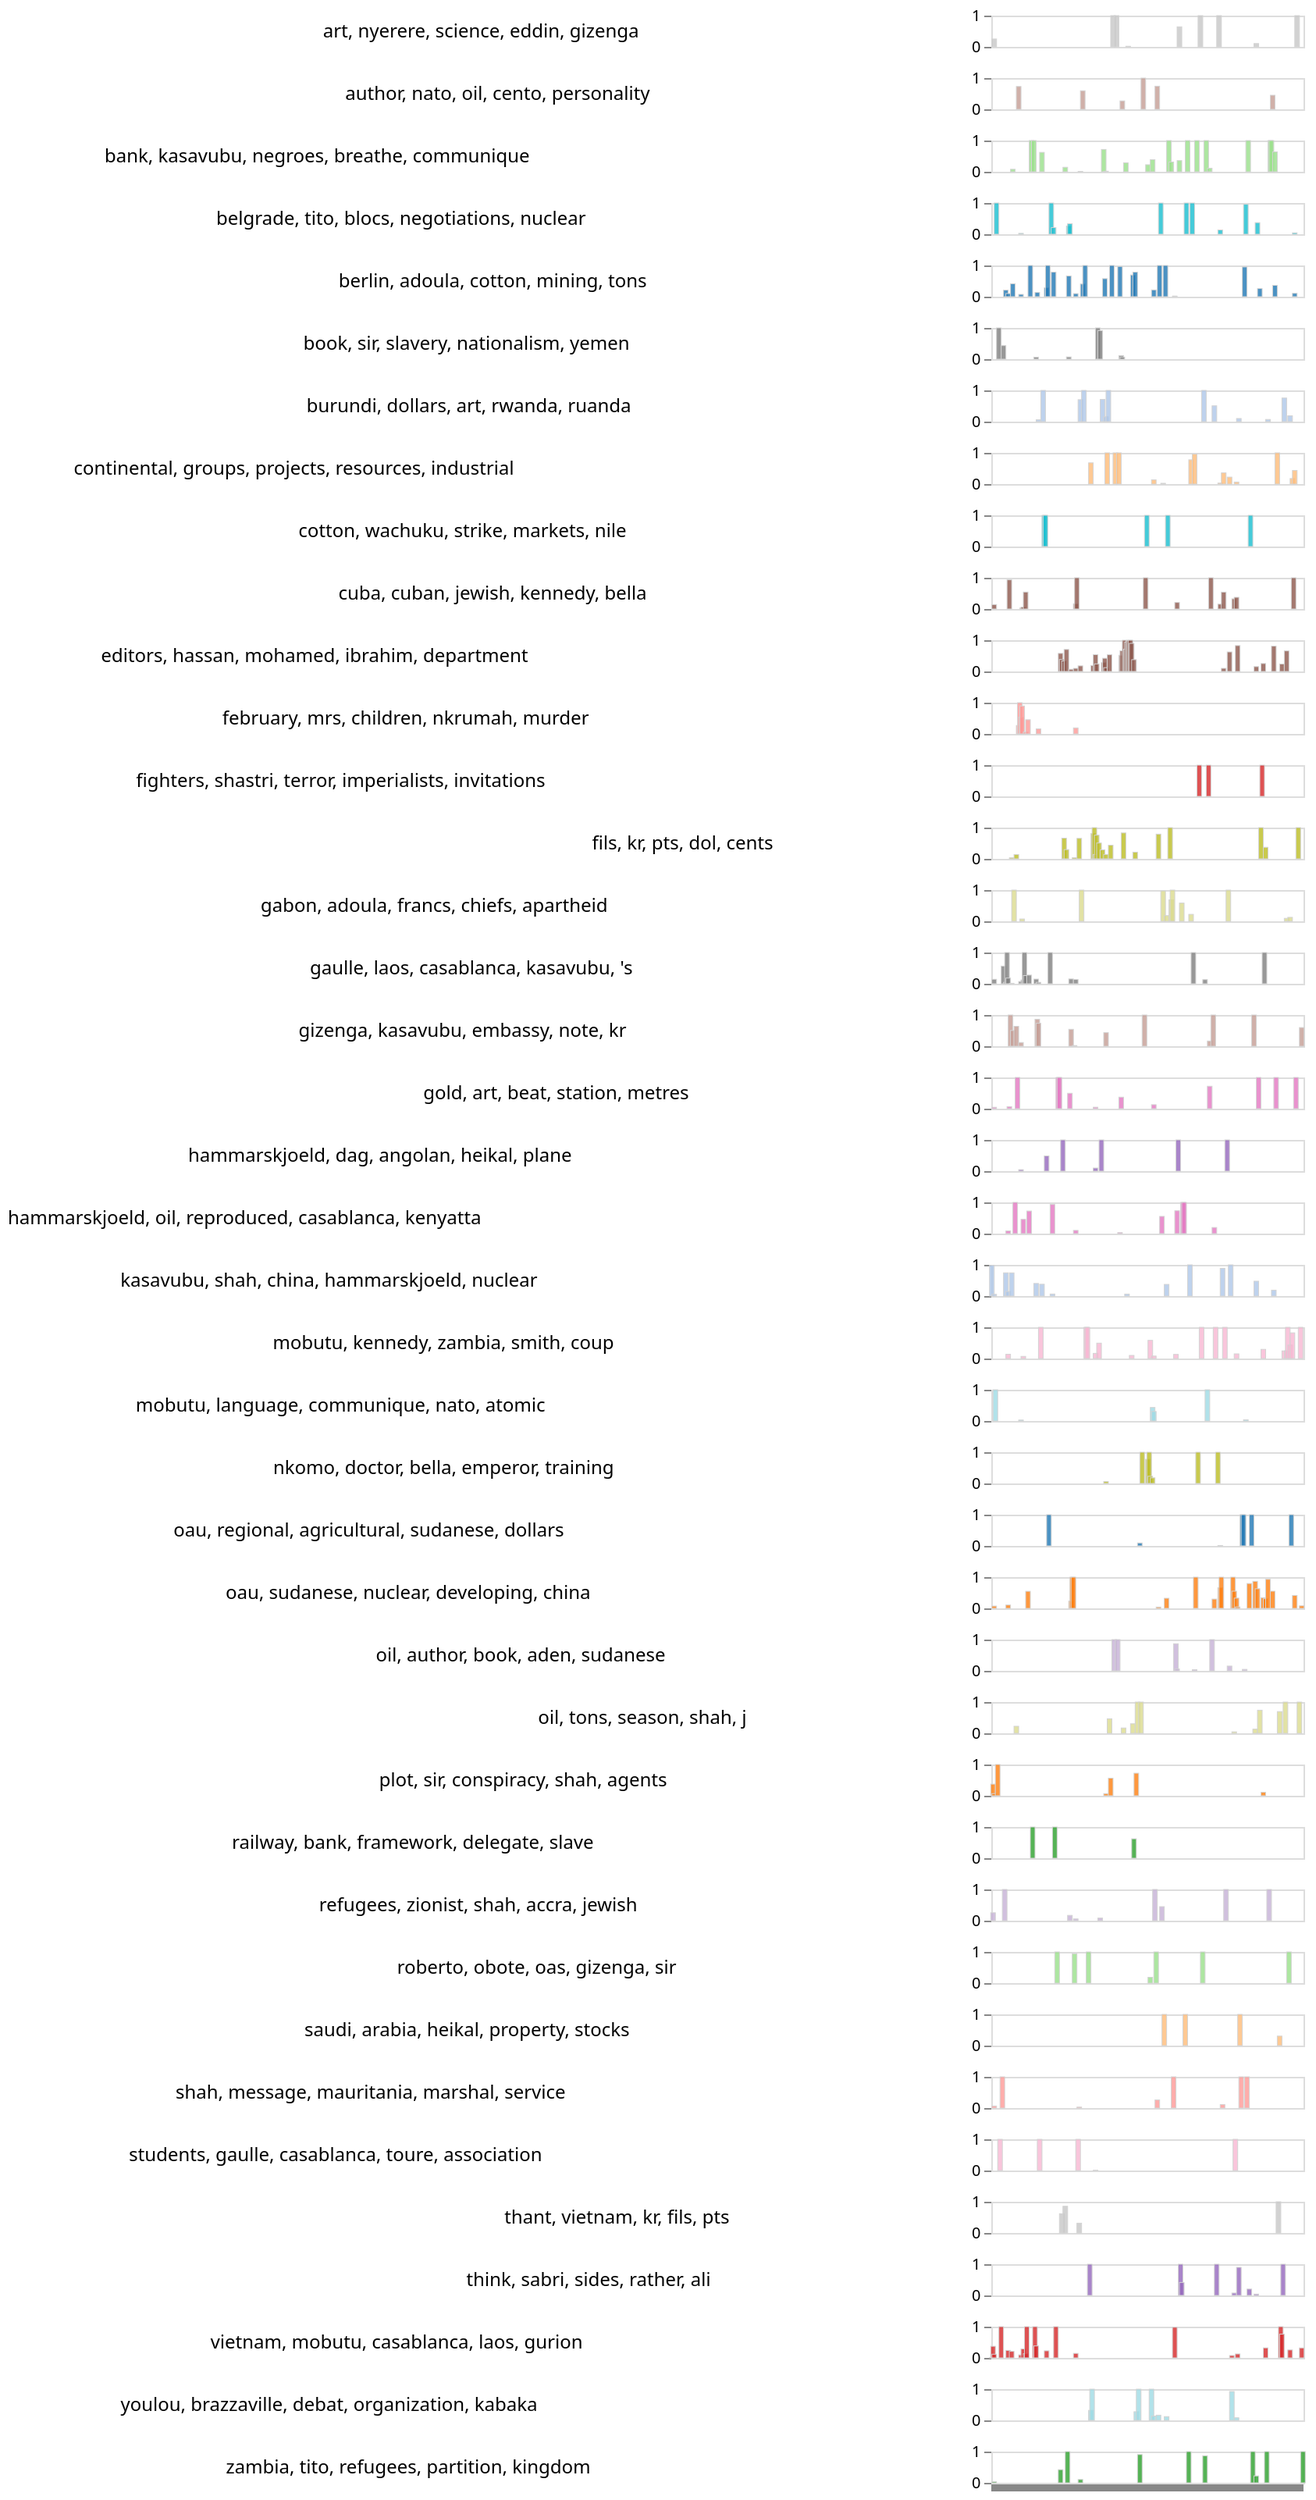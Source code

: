 {
  "$schema": "https://vega.github.io/schema/vega/v5.json",
  "background": "white",
  "padding": 5,
  "data": [
    {
      "name": "data-ccd994df13aa2d7668e93467dff8602b",
      "values": [
        {
          "doc_page": "1960-August-14_0.0",
          "topic_id": 1,
          "topic_weight": 0.9855779192305295,
          "top_word": "kasavubu, shah, china, hammarskjoeld, nuclear",
          "word": [
            "kasavubu",
            "shah",
            "china",
            "hammarskjoeld",
            "nuclear",
            "embassy",
            "laos",
            "message",
            "wealth",
            "kennedy",
            "treaty",
            "steps",
            "imperialists",
            "authority",
            "oil",
            "sudanese",
            "tne",
            "weapons",
            "allowed",
            "eastern"
          ],
          "date": "1960-August-14",
          "binned": 0
        },
        {
          "doc_page": "1960-August-14_0.0",
          "topic_id": 6,
          "topic_weight": 0.014422080769470543,
          "top_word": "vietnam, mobutu, casablanca, laos, gurion",
          "word": [
            "vietnam",
            "mobutu",
            "casablanca",
            "laos",
            "gurion",
            "mohamed",
            "court",
            "conspiracy",
            "reproduced",
            "nile",
            "zionist",
            "ference",
            "akhbar",
            "belgians",
            "gomhouria",
            "river",
            "urundi",
            "legal",
            "writer",
            "agents"
          ],
          "date": "1960-August-14",
          "binned": 0
        },
        {
          "doc_page": "1960-August-7_0.0",
          "topic_id": 6,
          "topic_weight": 0.3726094316908702,
          "top_word": "vietnam, mobutu, casablanca, laos, gurion",
          "word": [
            "vietnam",
            "mobutu",
            "casablanca",
            "laos",
            "gurion",
            "mohamed",
            "court",
            "conspiracy",
            "reproduced",
            "nile",
            "zionist",
            "ference",
            "akhbar",
            "belgians",
            "gomhouria",
            "river",
            "urundi",
            "legal",
            "writer",
            "agents"
          ],
          "date": "1960-August-7",
          "binned": 0
        },
        {
          "doc_page": "1960-August-7_0.0",
          "topic_id": 9,
          "topic_weight": 0.2547337524254952,
          "top_word": "refugees, zionist, shah, accra, jewish",
          "word": [
            "refugees",
            "zionist",
            "shah",
            "accra",
            "jewish",
            "palestinian",
            "source",
            "jews",
            "nato",
            "society",
            "oau",
            "zambia",
            "brazzaville",
            "zionists",
            "recognition",
            "plots",
            "iranian",
            "pact",
            "neo",
            "zanzibar"
          ],
          "date": "1960-August-7",
          "binned": 0
        },
        {
          "doc_page": "1960-August-7_0.0",
          "topic_id": 22,
          "topic_weight": 0.3726568158836347,
          "top_word": "plot, sir, conspiracy, shah, agents",
          "word": [
            "plot",
            "sir",
            "conspiracy",
            "shah",
            "agents",
            "nyasaland",
            "page",
            "dag",
            "officers",
            "planes",
            "forms",
            "prepared",
            "rulers",
            "hammarskjoeld",
            "association",
            "secession",
            "nounced",
            "wealth",
            "sovereignty",
            "miniere"
          ],
          "date": "1960-August-7",
          "binned": 0
        },
        {
          "doc_page": "1960-December-25_0.0",
          "topic_id": 1,
          "topic_weight": 0.055599230843472305,
          "top_word": "kasavubu, shah, china, hammarskjoeld, nuclear",
          "word": [
            "kasavubu",
            "shah",
            "china",
            "hammarskjoeld",
            "nuclear",
            "embassy",
            "laos",
            "message",
            "wealth",
            "kennedy",
            "treaty",
            "steps",
            "imperialists",
            "authority",
            "oil",
            "sudanese",
            "tne",
            "weapons",
            "allowed",
            "eastern"
          ],
          "date": "1960-December-25",
          "binned": 0
        },
        {
          "doc_page": "1960-December-25_0.0",
          "topic_id": 2,
          "topic_weight": 0.07383008133179315,
          "top_word": "oau, sudanese, nuclear, developing, china",
          "word": [
            "oau",
            "sudanese",
            "nuclear",
            "developing",
            "china",
            "existence",
            "adoula",
            "vietnam",
            "malaysia",
            "cuba",
            "declaration",
            "weapons",
            "indonesia",
            "sovereignty",
            "cambodia",
            "indian",
            "sending",
            "tension",
            "build",
            "belgrade"
          ],
          "date": "1960-December-25",
          "binned": 0
        },
        {
          "doc_page": "1960-December-25_0.0",
          "topic_id": 4,
          "topic_weight": 0.03602783324609516,
          "top_word": "zambia, tito, refugees, partition, kingdom",
          "word": [
            "zambia",
            "tito",
            "refugees",
            "partition",
            "kingdom",
            "source",
            "gaulle",
            "c",
            "tanzania",
            "yemen",
            "shall",
            "nkomo",
            "railway",
            "employment",
            "book",
            "p",
            "neighbouring",
            "eastern",
            "saudi",
            "unless"
          ],
          "date": "1960-December-25",
          "binned": 0
        },
        {
          "doc_page": "1960-December-25_0.0",
          "topic_id": 6,
          "topic_weight": 0.11809887524548932,
          "top_word": "vietnam, mobutu, casablanca, laos, gurion",
          "word": [
            "vietnam",
            "mobutu",
            "casablanca",
            "laos",
            "gurion",
            "mohamed",
            "court",
            "conspiracy",
            "reproduced",
            "nile",
            "zionist",
            "ference",
            "akhbar",
            "belgians",
            "gomhouria",
            "river",
            "urundi",
            "legal",
            "writer",
            "agents"
          ],
          "date": "1960-December-25",
          "binned": 0
        },
        {
          "doc_page": "1960-December-25_0.0",
          "topic_id": 7,
          "topic_weight": 0.06597662978198526,
          "top_word": "shah, message, mauritania, marshal, service",
          "word": [
            "shah",
            "message",
            "mauritania",
            "marshal",
            "service",
            "liberty",
            "communique",
            "angolan",
            "atomic",
            "express",
            "exile",
            "mutual",
            "iranian",
            "aircraft",
            "vital",
            "feeling",
            "imperialists",
            "afghanistan",
            "basic",
            "zanzibar"
          ],
          "date": "1960-December-25",
          "binned": 0
        },
        {
          "doc_page": "1960-December-25_0.0",
          "topic_id": 10,
          "topic_weight": 0.1418567737729841,
          "top_word": "cuba, cuban, jewish, kennedy, bella",
          "word": [
            "cuba",
            "cuban",
            "jewish",
            "kennedy",
            "bella",
            "embassy",
            "arrived",
            "liberty",
            "tito",
            "jews",
            "casablanca",
            "din",
            "yugoslavia",
            "concerning",
            "acts",
            "message",
            "court",
            "legitimate",
            "gurion",
            "khedda"
          ],
          "date": "1960-December-25",
          "binned": 0
        },
        {
          "doc_page": "1960-December-25_0.0",
          "topic_id": 12,
          "topic_weight": 0.044881869986760074,
          "top_word": "gold, art, beat, station, metres",
          "word": [
            "gold",
            "art",
            "beat",
            "station",
            "metres",
            "mask",
            "jews",
            "works",
            "berlin",
            "imperialists",
            "stanleyville",
            "election",
            "november",
            "expression",
            "either",
            "mohamed",
            "thant",
            "democratic",
            "paratroopers",
            "nato"
          ],
          "date": "1960-December-25",
          "binned": 0
        },
        {
          "doc_page": "1960-December-25_0.0",
          "topic_id": 22,
          "topic_weight": 0.06882464034265759,
          "top_word": "plot, sir, conspiracy, shah, agents",
          "word": [
            "plot",
            "sir",
            "conspiracy",
            "shah",
            "agents",
            "nyasaland",
            "page",
            "dag",
            "officers",
            "planes",
            "forms",
            "prepared",
            "rulers",
            "hammarskjoeld",
            "association",
            "secession",
            "nounced",
            "wealth",
            "sovereignty",
            "miniere"
          ],
          "date": "1960-December-25",
          "binned": 0
        },
        {
          "doc_page": "1960-December-25_0.0",
          "topic_id": 34,
          "topic_weight": 0.14335169558414615,
          "top_word": "gaulle, laos, casablanca, kasavubu, 's",
          "word": [
            "gaulle",
            "laos",
            "casablanca",
            "kasavubu",
            "'s",
            "mobutu",
            "mall",
            "referendum",
            "tshombé",
            "kennedy",
            "says",
            "nato",
            "tional",
            "strength",
            "provisional",
            "algerians",
            "hammarskjoeld",
            "namely",
            "mumba",
            "justice"
          ],
          "date": "1960-December-25",
          "binned": 0
        },
        {
          "doc_page": "1960-December-25_0.0",
          "topic_id": 35,
          "topic_weight": 0.2515523698646169,
          "top_word": "art, nyerere, science, eddin, gizenga",
          "word": [
            "art",
            "nyerere",
            "science",
            "eddin",
            "gizenga",
            "kamal",
            "developing",
            "vice",
            "elisabethville",
            "airport",
            "cultural",
            "conscience",
            "rather",
            "oau",
            "likely",
            "bourguiba",
            "yugoslav",
            "raw",
            "declaration",
            "liberty"
          ],
          "date": "1960-December-25",
          "binned": 0
        },
        {
          "doc_page": "1960-December-4_0.0",
          "topic_id": 39,
          "topic_weight": 1,
          "top_word": "mobutu, language, communique, nato, atomic",
          "word": [
            "mobutu",
            "language",
            "communique",
            "nato",
            "atomic",
            "november",
            "tribes",
            "languages",
            "regional",
            "striking",
            "english",
            "kasavubu",
            "agree",
            "colonel",
            "imperialists",
            "anniversary",
            "glass",
            "nile",
            "councils",
            "agents"
          ],
          "date": "1960-December-4",
          "binned": 0
        },
        {
          "doc_page": "1960-July-10_0.0",
          "topic_id": 18,
          "topic_weight": 1,
          "top_word": "belgrade, tito, blocs, negotiations, nuclear",
          "word": [
            "belgrade",
            "tito",
            "blocs",
            "negotiations",
            "nuclear",
            "nkomo",
            "participating",
            "tests",
            "disarmament",
            "split",
            "gbenye",
            "delegate",
            "provisional",
            "unions",
            "participants",
            "recognition",
            "con",
            "neo",
            "cold",
            "ference"
          ],
          "date": "1960-July-10",
          "binned": 0
        },
        {
          "doc_page": "1960-July-17_0.0",
          "topic_id": 22,
          "topic_weight": 1,
          "top_word": "plot, sir, conspiracy, shah, agents",
          "word": [
            "plot",
            "sir",
            "conspiracy",
            "shah",
            "agents",
            "nyasaland",
            "page",
            "dag",
            "officers",
            "planes",
            "forms",
            "prepared",
            "rulers",
            "hammarskjoeld",
            "association",
            "secession",
            "nounced",
            "wealth",
            "sovereignty",
            "miniere"
          ],
          "date": "1960-July-17",
          "binned": 0
        },
        {
          "doc_page": "1960-July-3_0.0",
          "topic_id": 14,
          "topic_weight": 1,
          "top_word": "book, sir, slavery, nationalism, yemen",
          "word": [
            "book",
            "sir",
            "slavery",
            "nationalism",
            "yemen",
            "slaves",
            "slave",
            "dol",
            "fils",
            "katangese",
            "eisenhower",
            "resignation",
            "pts",
            "saudi",
            "university",
            "minority",
            "kr",
            "century",
            "thant",
            "zionism"
          ],
          "date": "1960-July-3",
          "binned": 0
        },
        {
          "doc_page": "1960-June-26_0.0",
          "topic_id": 13,
          "topic_weight": 1,
          "top_word": "students, gaulle, casablanca, toure, association",
          "word": [
            "students",
            "gaulle",
            "casablanca",
            "toure",
            "association",
            "demands",
            "strikes",
            "'s",
            "cultural",
            "nkrumah",
            "partition",
            "institute",
            "shah",
            "developing",
            "dahomey",
            "suez",
            "provisional",
            "spheres",
            "ce",
            "dence"
          ],
          "date": "1960-June-26",
          "binned": 0
        },
        {
          "doc_page": "1960-November-13_0.0",
          "topic_id": 6,
          "topic_weight": 1,
          "top_word": "vietnam, mobutu, casablanca, laos, gurion",
          "word": [
            "vietnam",
            "mobutu",
            "casablanca",
            "laos",
            "gurion",
            "mohamed",
            "court",
            "conspiracy",
            "reproduced",
            "nile",
            "zionist",
            "ference",
            "akhbar",
            "belgians",
            "gomhouria",
            "river",
            "urundi",
            "legal",
            "writer",
            "agents"
          ],
          "date": "1960-November-13",
          "binned": 0
        },
        {
          "doc_page": "1960-November-6_0.0",
          "topic_id": 7,
          "topic_weight": 1,
          "top_word": "shah, message, mauritania, marshal, service",
          "word": [
            "shah",
            "message",
            "mauritania",
            "marshal",
            "service",
            "liberty",
            "communique",
            "angolan",
            "atomic",
            "express",
            "exile",
            "mutual",
            "iranian",
            "aircraft",
            "vital",
            "feeling",
            "imperialists",
            "afghanistan",
            "basic",
            "zanzibar"
          ],
          "date": "1960-November-6",
          "binned": 0
        },
        {
          "doc_page": "1960-October-16_0.0",
          "topic_id": 14,
          "topic_weight": 0.43350930916568337,
          "top_word": "book, sir, slavery, nationalism, yemen",
          "word": [
            "book",
            "sir",
            "slavery",
            "nationalism",
            "yemen",
            "slaves",
            "slave",
            "dol",
            "fils",
            "katangese",
            "eisenhower",
            "resignation",
            "pts",
            "saudi",
            "university",
            "minority",
            "kr",
            "century",
            "thant",
            "zionism"
          ],
          "date": "1960-October-16",
          "binned": 0
        },
        {
          "doc_page": "1960-October-16_0.0",
          "topic_id": 34,
          "topic_weight": 0.5664906908343166,
          "top_word": "gaulle, laos, casablanca, kasavubu, 's",
          "word": [
            "gaulle",
            "laos",
            "casablanca",
            "kasavubu",
            "'s",
            "mobutu",
            "mall",
            "referendum",
            "tshombé",
            "kennedy",
            "says",
            "nato",
            "tional",
            "strength",
            "provisional",
            "algerians",
            "hammarskjoeld",
            "namely",
            "mumba",
            "justice"
          ],
          "date": "1960-October-16",
          "binned": 0
        },
        {
          "doc_page": "1960-October-30_0.0",
          "topic_id": 9,
          "topic_weight": 1,
          "top_word": "refugees, zionist, shah, accra, jewish",
          "word": [
            "refugees",
            "zionist",
            "shah",
            "accra",
            "jewish",
            "palestinian",
            "source",
            "jews",
            "nato",
            "society",
            "oau",
            "zambia",
            "brazzaville",
            "zionists",
            "recognition",
            "plots",
            "iranian",
            "pact",
            "neo",
            "zanzibar"
          ],
          "date": "1960-October-30",
          "binned": 0
        },
        {
          "doc_page": "1960-September-11_0.0",
          "topic_id": 1,
          "topic_weight": 0.7440062368741135,
          "top_word": "kasavubu, shah, china, hammarskjoeld, nuclear",
          "word": [
            "kasavubu",
            "shah",
            "china",
            "hammarskjoeld",
            "nuclear",
            "embassy",
            "laos",
            "message",
            "wealth",
            "kennedy",
            "treaty",
            "steps",
            "imperialists",
            "authority",
            "oil",
            "sudanese",
            "tne",
            "weapons",
            "allowed",
            "eastern"
          ],
          "date": "1960-September-11",
          "binned": 0
        },
        {
          "doc_page": "1960-September-11_0.0",
          "topic_id": 20,
          "topic_weight": 0.2103255948709477,
          "top_word": "berlin, adoula, cotton, mining, tons",
          "word": [
            "berlin",
            "adoula",
            "cotton",
            "mining",
            "tons",
            "square",
            "agricultural",
            "congress",
            "commentator",
            "exports",
            "strike",
            "administration",
            "elements",
            "sources",
            "'s",
            "bizerta",
            "leone",
            "sierra",
            "reaction",
            "kennedy"
          ],
          "date": "1960-September-11",
          "binned": 0
        },
        {
          "doc_page": "1960-September-11_0.0",
          "topic_id": 34,
          "topic_weight": 0.04566816825493886,
          "top_word": "gaulle, laos, casablanca, kasavubu, 's",
          "word": [
            "gaulle",
            "laos",
            "casablanca",
            "kasavubu",
            "'s",
            "mobutu",
            "mall",
            "referendum",
            "tshombé",
            "kennedy",
            "says",
            "nato",
            "tional",
            "strength",
            "provisional",
            "algerians",
            "hammarskjoeld",
            "namely",
            "mumba",
            "justice"
          ],
          "date": "1960-September-11",
          "binned": 0
        },
        {
          "doc_page": "1961-April-16_0.0",
          "topic_id": 34,
          "topic_weight": 1,
          "top_word": "gaulle, laos, casablanca, kasavubu, 's",
          "word": [
            "gaulle",
            "laos",
            "casablanca",
            "kasavubu",
            "'s",
            "mobutu",
            "mall",
            "referendum",
            "tshombé",
            "kennedy",
            "says",
            "nato",
            "tional",
            "strength",
            "provisional",
            "algerians",
            "hammarskjoeld",
            "namely",
            "mumba",
            "justice"
          ],
          "date": "1961-April-16",
          "binned": 0
        },
        {
          "doc_page": "1961-April-23_0.0",
          "topic_id": 1,
          "topic_weight": 0.14798834988524642,
          "top_word": "kasavubu, shah, china, hammarskjoeld, nuclear",
          "word": [
            "kasavubu",
            "shah",
            "china",
            "hammarskjoeld",
            "nuclear",
            "embassy",
            "laos",
            "message",
            "wealth",
            "kennedy",
            "treaty",
            "steps",
            "imperialists",
            "authority",
            "oil",
            "sudanese",
            "tne",
            "weapons",
            "allowed",
            "eastern"
          ],
          "date": "1961-April-23",
          "binned": 0
        },
        {
          "doc_page": "1961-April-23_0.0",
          "topic_id": 2,
          "topic_weight": 0.1071834393979831,
          "top_word": "oau, sudanese, nuclear, developing, china",
          "word": [
            "oau",
            "sudanese",
            "nuclear",
            "developing",
            "china",
            "existence",
            "adoula",
            "vietnam",
            "malaysia",
            "cuba",
            "declaration",
            "weapons",
            "indonesia",
            "sovereignty",
            "cambodia",
            "indian",
            "sending",
            "tension",
            "build",
            "belgrade"
          ],
          "date": "1961-April-23",
          "binned": 0
        },
        {
          "doc_page": "1961-April-23_0.0",
          "topic_id": 6,
          "topic_weight": 0.23978371049181307,
          "top_word": "vietnam, mobutu, casablanca, laos, gurion",
          "word": [
            "vietnam",
            "mobutu",
            "casablanca",
            "laos",
            "gurion",
            "mohamed",
            "court",
            "conspiracy",
            "reproduced",
            "nile",
            "zionist",
            "ference",
            "akhbar",
            "belgians",
            "gomhouria",
            "river",
            "urundi",
            "legal",
            "writer",
            "agents"
          ],
          "date": "1961-April-23",
          "binned": 0
        },
        {
          "doc_page": "1961-April-23_0.0",
          "topic_id": 20,
          "topic_weight": 0.1002802319581931,
          "top_word": "berlin, adoula, cotton, mining, tons",
          "word": [
            "berlin",
            "adoula",
            "cotton",
            "mining",
            "tons",
            "square",
            "agricultural",
            "congress",
            "commentator",
            "exports",
            "strike",
            "administration",
            "elements",
            "sources",
            "'s",
            "bizerta",
            "leone",
            "sierra",
            "reaction",
            "kennedy"
          ],
          "date": "1961-April-23",
          "binned": 0
        },
        {
          "doc_page": "1961-April-23_0.0",
          "topic_id": 32,
          "topic_weight": 0.08600755638236321,
          "top_word": "hammarskjoeld, oil, reproduced, casablanca, kenyatta",
          "word": [
            "hammarskjoeld",
            "oil",
            "reproduced",
            "casablanca",
            "kenyatta",
            "bandung",
            "bizerta",
            "thant",
            "con",
            "suez",
            "decisions",
            "tests",
            "raised",
            "pounds",
            "pro",
            "policies",
            "nuclear",
            "percent",
            "test",
            "copper"
          ],
          "date": "1961-April-23",
          "binned": 0
        },
        {
          "doc_page": "1961-April-23_0.0",
          "topic_id": 33,
          "topic_weight": 0.13633932335901913,
          "top_word": "mobutu, kennedy, zambia, smith, coup",
          "word": [
            "mobutu",
            "kennedy",
            "zambia",
            "smith",
            "coup",
            "rhodesian",
            "lake",
            "democratic",
            "single",
            "copper",
            "buganda",
            "korea",
            "railway",
            "kasavubu",
            "commonwealth",
            "officers",
            "tribal",
            "colonel",
            "tanzania",
            "red"
          ],
          "date": "1961-April-23",
          "binned": 0
        },
        {
          "doc_page": "1961-April-23_0.0",
          "topic_id": 34,
          "topic_weight": 0.18241738852538203,
          "top_word": "gaulle, laos, casablanca, kasavubu, 's",
          "word": [
            "gaulle",
            "laos",
            "casablanca",
            "kasavubu",
            "'s",
            "mobutu",
            "mall",
            "referendum",
            "tshombé",
            "kennedy",
            "says",
            "nato",
            "tional",
            "strength",
            "provisional",
            "algerians",
            "hammarskjoeld",
            "namely",
            "mumba",
            "justice"
          ],
          "date": "1961-April-23",
          "binned": 0
        },
        {
          "doc_page": "1961-April-2_0.0",
          "topic_id": 10,
          "topic_weight": 0.9341439751500081,
          "top_word": "cuba, cuban, jewish, kennedy, bella",
          "word": [
            "cuba",
            "cuban",
            "jewish",
            "kennedy",
            "bella",
            "embassy",
            "arrived",
            "liberty",
            "tito",
            "jews",
            "casablanca",
            "din",
            "yugoslavia",
            "concerning",
            "acts",
            "message",
            "court",
            "legitimate",
            "gurion",
            "khedda"
          ],
          "date": "1961-April-2",
          "binned": 0
        },
        {
          "doc_page": "1961-April-2_0.0",
          "topic_id": 12,
          "topic_weight": 0.06585602484999183,
          "top_word": "gold, art, beat, station, metres",
          "word": [
            "gold",
            "art",
            "beat",
            "station",
            "metres",
            "mask",
            "jews",
            "works",
            "berlin",
            "imperialists",
            "stanleyville",
            "election",
            "november",
            "expression",
            "either",
            "mohamed",
            "thant",
            "democratic",
            "paratroopers",
            "nato"
          ],
          "date": "1961-April-2",
          "binned": 0
        },
        {
          "doc_page": "1961-April-30_0.0",
          "topic_id": 31,
          "topic_weight": 1,
          "top_word": "gizenga, kasavubu, embassy, note, kr",
          "word": [
            "gizenga",
            "kasavubu",
            "embassy",
            "note",
            "kr",
            "gaulle",
            "tito",
            "interference",
            "heikal",
            "stanleyville",
            "lebanese",
            "fr",
            "mobutu",
            "assassination",
            "presidents",
            "fawzi",
            "jews",
            "crime",
            "ruanda",
            "legal"
          ],
          "date": "1961-April-30",
          "binned": 0
        },
        {
          "doc_page": "1961-April-9_0.0",
          "topic_id": 1,
          "topic_weight": 0.7429839723252036,
          "top_word": "kasavubu, shah, china, hammarskjoeld, nuclear",
          "word": [
            "kasavubu",
            "shah",
            "china",
            "hammarskjoeld",
            "nuclear",
            "embassy",
            "laos",
            "message",
            "wealth",
            "kennedy",
            "treaty",
            "steps",
            "imperialists",
            "authority",
            "oil",
            "sudanese",
            "tne",
            "weapons",
            "allowed",
            "eastern"
          ],
          "date": "1961-April-9",
          "binned": 0
        },
        {
          "doc_page": "1961-April-9_0.0",
          "topic_id": 6,
          "topic_weight": 0.2091043113870531,
          "top_word": "vietnam, mobutu, casablanca, laos, gurion",
          "word": [
            "vietnam",
            "mobutu",
            "casablanca",
            "laos",
            "gurion",
            "mohamed",
            "court",
            "conspiracy",
            "reproduced",
            "nile",
            "zionist",
            "ference",
            "akhbar",
            "belgians",
            "gomhouria",
            "river",
            "urundi",
            "legal",
            "writer",
            "agents"
          ],
          "date": "1961-April-9",
          "binned": 0
        },
        {
          "doc_page": "1961-April-9_0.0",
          "topic_id": 16,
          "topic_weight": 0.033915675356744474,
          "top_word": "fils, kr, pts, dol, cents",
          "word": [
            "fils",
            "kr",
            "pts",
            "dol",
            "cents",
            "katangese",
            "rials",
            "netherlands",
            "rps",
            "frs",
            "switzerland",
            "denmark",
            "fishing",
            "norway",
            "finland",
            "iceland",
            "austria",
            "dollars",
            "zanzibar",
            "ireland"
          ],
          "date": "1961-April-9",
          "binned": 0
        },
        {
          "doc_page": "1961-April-9_0.0",
          "topic_id": 34,
          "topic_weight": 0.013996040930998753,
          "top_word": "gaulle, laos, casablanca, kasavubu, 's",
          "word": [
            "gaulle",
            "laos",
            "casablanca",
            "kasavubu",
            "'s",
            "mobutu",
            "mall",
            "referendum",
            "tshombé",
            "kennedy",
            "says",
            "nato",
            "tional",
            "strength",
            "provisional",
            "algerians",
            "hammarskjoeld",
            "namely",
            "mumba",
            "justice"
          ],
          "date": "1961-April-9",
          "binned": 0
        },
        {
          "doc_page": "1961-August-13_0.0",
          "topic_id": 20,
          "topic_weight": 0.41570546808165576,
          "top_word": "berlin, adoula, cotton, mining, tons",
          "word": [
            "berlin",
            "adoula",
            "cotton",
            "mining",
            "tons",
            "square",
            "agricultural",
            "congress",
            "commentator",
            "exports",
            "strike",
            "administration",
            "elements",
            "sources",
            "'s",
            "bizerta",
            "leone",
            "sierra",
            "reaction",
            "kennedy"
          ],
          "date": "1961-August-13",
          "binned": 0
        },
        {
          "doc_page": "1961-August-13_0.0",
          "topic_id": 25,
          "topic_weight": 0.07988423847110016,
          "top_word": "bank, kasavubu, negroes, breathe, communique",
          "word": [
            "bank",
            "kasavubu",
            "negroes",
            "breathe",
            "communique",
            "vietnam",
            "laos",
            "loans",
            "products",
            "negro",
            "signed",
            "china",
            "mozambique",
            "dis",
            "river",
            "loan",
            "mercenaries",
            "imperialists",
            "housing",
            "cocoa"
          ],
          "date": "1961-August-13",
          "binned": 0
        },
        {
          "doc_page": "1961-August-13_0.0",
          "topic_id": 31,
          "topic_weight": 0.5044102934472441,
          "top_word": "gizenga, kasavubu, embassy, note, kr",
          "word": [
            "gizenga",
            "kasavubu",
            "embassy",
            "note",
            "kr",
            "gaulle",
            "tito",
            "interference",
            "heikal",
            "stanleyville",
            "lebanese",
            "fr",
            "mobutu",
            "assassination",
            "presidents",
            "fawzi",
            "jews",
            "crime",
            "ruanda",
            "legal"
          ],
          "date": "1961-August-13",
          "binned": 0
        },
        {
          "doc_page": "1961-August-20_0.0",
          "topic_id": 17,
          "topic_weight": 1,
          "top_word": "gabon, adoula, francs, chiefs, apartheid",
          "word": [
            "gabon",
            "adoula",
            "francs",
            "chiefs",
            "apartheid",
            "refugees",
            "casablanca",
            "bechuanaland",
            "gambia",
            "bloc",
            "gizenga",
            "lesson",
            "franc",
            "mining",
            "industry",
            "neutralist",
            "salazar",
            "immigration",
            "institute",
            "import"
          ],
          "date": "1961-August-20",
          "binned": 0
        },
        {
          "doc_page": "1961-August-27_0.0",
          "topic_id": 32,
          "topic_weight": 1,
          "top_word": "hammarskjoeld, oil, reproduced, casablanca, kenyatta",
          "word": [
            "hammarskjoeld",
            "oil",
            "reproduced",
            "casablanca",
            "kenyatta",
            "bandung",
            "bizerta",
            "thant",
            "con",
            "suez",
            "decisions",
            "tests",
            "raised",
            "pounds",
            "pro",
            "policies",
            "nuclear",
            "percent",
            "test",
            "copper"
          ],
          "date": "1961-August-27",
          "binned": 0
        },
        {
          "doc_page": "1961-December-11_0.0",
          "topic_id": 16,
          "topic_weight": 0.13710327591142635,
          "top_word": "fils, kr, pts, dol, cents",
          "word": [
            "fils",
            "kr",
            "pts",
            "dol",
            "cents",
            "katangese",
            "rials",
            "netherlands",
            "rps",
            "frs",
            "switzerland",
            "denmark",
            "fishing",
            "norway",
            "finland",
            "iceland",
            "austria",
            "dollars",
            "zanzibar",
            "ireland"
          ],
          "date": "1961-December-11",
          "binned": 0
        },
        {
          "doc_page": "1961-December-11_0.0",
          "topic_id": 31,
          "topic_weight": 0.6374885577786196,
          "top_word": "gizenga, kasavubu, embassy, note, kr",
          "word": [
            "gizenga",
            "kasavubu",
            "embassy",
            "note",
            "kr",
            "gaulle",
            "tito",
            "interference",
            "heikal",
            "stanleyville",
            "lebanese",
            "fr",
            "mobutu",
            "assassination",
            "presidents",
            "fawzi",
            "jews",
            "crime",
            "ruanda",
            "legal"
          ],
          "date": "1961-December-11",
          "binned": 0
        },
        {
          "doc_page": "1961-December-11_0.0",
          "topic_id": 37,
          "topic_weight": 0.22540816630995417,
          "top_word": "oil, tons, season, shah, j",
          "word": [
            "oil",
            "tons",
            "season",
            "shah",
            "j",
            "operations",
            "luanda",
            "kenyatta",
            "service",
            "town",
            "guarantee",
            "bourguiba",
            "tunisian",
            "bizerta",
            "uranium",
            "ore",
            "staged",
            "communist",
            "camp",
            "eastern"
          ],
          "date": "1961-December-11",
          "binned": 0
        },
        {
          "doc_page": "1961-December-18_0.0",
          "topic_id": 12,
          "topic_weight": 1,
          "top_word": "gold, art, beat, station, metres",
          "word": [
            "gold",
            "art",
            "beat",
            "station",
            "metres",
            "mask",
            "jews",
            "works",
            "berlin",
            "imperialists",
            "stanleyville",
            "election",
            "november",
            "expression",
            "either",
            "mohamed",
            "thant",
            "democratic",
            "paratroopers",
            "nato"
          ],
          "date": "1961-December-18",
          "binned": 0
        },
        {
          "doc_page": "1961-December-25_0.0",
          "topic_id": 11,
          "topic_weight": 0.7303509071558063,
          "top_word": "author, nato, oil, cento, personality",
          "word": [
            "author",
            "nato",
            "oil",
            "cento",
            "personality",
            "agenda",
            "thant",
            "gaza",
            "casablanca",
            "salazar",
            "kaunda",
            "goa",
            "agency",
            "cost",
            "angolan",
            "gizenga",
            "congress",
            "adoula",
            "sir",
            "strip"
          ],
          "date": "1961-December-25",
          "binned": 0
        },
        {
          "doc_page": "1961-December-25_0.0",
          "topic_id": 27,
          "topic_weight": 0.2696490928441937,
          "top_word": "february, mrs, children, nkrumah, murder",
          "word": [
            "february",
            "mrs",
            "children",
            "nkrumah",
            "murder",
            "agents",
            "crime",
            "mumba",
            "kasavubu",
            "embassy",
            "hammarskjoeld",
            "assassination",
            "accra",
            "students",
            "gizenga",
            "mobutu",
            "tshombé",
            "cameroons",
            "family",
            "father"
          ],
          "date": "1961-December-25",
          "binned": 0
        },
        {
          "doc_page": "1961-February-12_0.0",
          "topic_id": 27,
          "topic_weight": 1,
          "top_word": "february, mrs, children, nkrumah, murder",
          "word": [
            "february",
            "mrs",
            "children",
            "nkrumah",
            "murder",
            "agents",
            "crime",
            "mumba",
            "kasavubu",
            "embassy",
            "hammarskjoeld",
            "assassination",
            "accra",
            "students",
            "gizenga",
            "mobutu",
            "tshombé",
            "cameroons",
            "family",
            "father"
          ],
          "date": "1961-February-12",
          "binned": 0
        },
        {
          "doc_page": "1961-February-19_0.0",
          "topic_id": 6,
          "topic_weight": 0.0968121190063887,
          "top_word": "vietnam, mobutu, casablanca, laos, gurion",
          "word": [
            "vietnam",
            "mobutu",
            "casablanca",
            "laos",
            "gurion",
            "mohamed",
            "court",
            "conspiracy",
            "reproduced",
            "nile",
            "zionist",
            "ference",
            "akhbar",
            "belgians",
            "gomhouria",
            "river",
            "urundi",
            "legal",
            "writer",
            "agents"
          ],
          "date": "1961-February-19",
          "binned": 0
        },
        {
          "doc_page": "1961-February-19_0.0",
          "topic_id": 8,
          "topic_weight": 0.046770359360906004,
          "top_word": "hammarskjoeld, dag, angolan, heikal, plane",
          "word": [
            "hammarskjoeld",
            "dag",
            "angolan",
            "heikal",
            "plane",
            "cuba",
            "fils",
            "kr",
            "socialism",
            "roberto",
            "tanga",
            "murdered",
            "sir",
            "marskjoeld",
            "kenyatta",
            "urundi",
            "settlers",
            "loans",
            "circumstances",
            "adoula"
          ],
          "date": "1961-February-19",
          "binned": 0
        },
        {
          "doc_page": "1961-February-19_0.0",
          "topic_id": 18,
          "topic_weight": 0.027825092945735496,
          "top_word": "belgrade, tito, blocs, negotiations, nuclear",
          "word": [
            "belgrade",
            "tito",
            "blocs",
            "negotiations",
            "nuclear",
            "nkomo",
            "participating",
            "tests",
            "disarmament",
            "split",
            "gbenye",
            "delegate",
            "provisional",
            "unions",
            "participants",
            "recognition",
            "con",
            "neo",
            "cold",
            "ference"
          ],
          "date": "1961-February-19",
          "binned": 0
        },
        {
          "doc_page": "1961-February-19_0.0",
          "topic_id": 20,
          "topic_weight": 0.07408937297919374,
          "top_word": "berlin, adoula, cotton, mining, tons",
          "word": [
            "berlin",
            "adoula",
            "cotton",
            "mining",
            "tons",
            "square",
            "agricultural",
            "congress",
            "commentator",
            "exports",
            "strike",
            "administration",
            "elements",
            "sources",
            "'s",
            "bizerta",
            "leone",
            "sierra",
            "reaction",
            "kennedy"
          ],
          "date": "1961-February-19",
          "binned": 0
        },
        {
          "doc_page": "1961-February-19_0.0",
          "topic_id": 27,
          "topic_weight": 0.5315553576338021,
          "top_word": "february, mrs, children, nkrumah, murder",
          "word": [
            "february",
            "mrs",
            "children",
            "nkrumah",
            "murder",
            "agents",
            "crime",
            "mumba",
            "kasavubu",
            "embassy",
            "hammarskjoeld",
            "assassination",
            "accra",
            "students",
            "gizenga",
            "mobutu",
            "tshombé",
            "cameroons",
            "family",
            "father"
          ],
          "date": "1961-February-19",
          "binned": 0
        },
        {
          "doc_page": "1961-February-19_0.0",
          "topic_id": 31,
          "topic_weight": 0.11943462353977322,
          "top_word": "gizenga, kasavubu, embassy, note, kr",
          "word": [
            "gizenga",
            "kasavubu",
            "embassy",
            "note",
            "kr",
            "gaulle",
            "tito",
            "interference",
            "heikal",
            "stanleyville",
            "lebanese",
            "fr",
            "mobutu",
            "assassination",
            "presidents",
            "fawzi",
            "jews",
            "crime",
            "ruanda",
            "legal"
          ],
          "date": "1961-February-19",
          "binned": 0
        },
        {
          "doc_page": "1961-February-19_0.0",
          "topic_id": 34,
          "topic_weight": 0.07267956391935354,
          "top_word": "gaulle, laos, casablanca, kasavubu, 's",
          "word": [
            "gaulle",
            "laos",
            "casablanca",
            "kasavubu",
            "'s",
            "mobutu",
            "mall",
            "referendum",
            "tshombé",
            "kennedy",
            "says",
            "nato",
            "tional",
            "strength",
            "provisional",
            "algerians",
            "hammarskjoeld",
            "namely",
            "mumba",
            "justice"
          ],
          "date": "1961-February-19",
          "binned": 0
        },
        {
          "doc_page": "1961-February-19_0.0",
          "topic_id": 39,
          "topic_weight": 0.030833510614847175,
          "top_word": "mobutu, language, communique, nato, atomic",
          "word": [
            "mobutu",
            "language",
            "communique",
            "nato",
            "atomic",
            "november",
            "tribes",
            "languages",
            "regional",
            "striking",
            "english",
            "kasavubu",
            "agree",
            "colonel",
            "imperialists",
            "anniversary",
            "glass",
            "nile",
            "councils",
            "agents"
          ],
          "date": "1961-February-19",
          "binned": 0
        },
        {
          "doc_page": "1961-February-26_0.0",
          "topic_id": 10,
          "topic_weight": 0.031621479415138175,
          "top_word": "cuba, cuban, jewish, kennedy, bella",
          "word": [
            "cuba",
            "cuban",
            "jewish",
            "kennedy",
            "bella",
            "embassy",
            "arrived",
            "liberty",
            "tito",
            "jews",
            "casablanca",
            "din",
            "yugoslavia",
            "concerning",
            "acts",
            "message",
            "court",
            "legitimate",
            "gurion",
            "khedda"
          ],
          "date": "1961-February-26",
          "binned": 0
        },
        {
          "doc_page": "1961-February-26_0.0",
          "topic_id": 17,
          "topic_weight": 0.07393509551068837,
          "top_word": "gabon, adoula, francs, chiefs, apartheid",
          "word": [
            "gabon",
            "adoula",
            "francs",
            "chiefs",
            "apartheid",
            "refugees",
            "casablanca",
            "bechuanaland",
            "gambia",
            "bloc",
            "gizenga",
            "lesson",
            "franc",
            "mining",
            "industry",
            "neutralist",
            "salazar",
            "immigration",
            "institute",
            "import"
          ],
          "date": "1961-February-26",
          "binned": 0
        },
        {
          "doc_page": "1961-February-26_0.0",
          "topic_id": 27,
          "topic_weight": 0.8944434250741734,
          "top_word": "february, mrs, children, nkrumah, murder",
          "word": [
            "february",
            "mrs",
            "children",
            "nkrumah",
            "murder",
            "agents",
            "crime",
            "mumba",
            "kasavubu",
            "embassy",
            "hammarskjoeld",
            "assassination",
            "accra",
            "students",
            "gizenga",
            "mobutu",
            "tshombé",
            "cameroons",
            "family",
            "father"
          ],
          "date": "1961-February-26",
          "binned": 0
        },
        {
          "doc_page": "1961-January-15_0.0",
          "topic_id": 6,
          "topic_weight": 0.2904683062865085,
          "top_word": "vietnam, mobutu, casablanca, laos, gurion",
          "word": [
            "vietnam",
            "mobutu",
            "casablanca",
            "laos",
            "gurion",
            "mohamed",
            "court",
            "conspiracy",
            "reproduced",
            "nile",
            "zionist",
            "ference",
            "akhbar",
            "belgians",
            "gomhouria",
            "river",
            "urundi",
            "legal",
            "writer",
            "agents"
          ],
          "date": "1961-January-15",
          "binned": 0
        },
        {
          "doc_page": "1961-January-15_0.0",
          "topic_id": 10,
          "topic_weight": 0.06034733678853934,
          "top_word": "cuba, cuban, jewish, kennedy, bella",
          "word": [
            "cuba",
            "cuban",
            "jewish",
            "kennedy",
            "bella",
            "embassy",
            "arrived",
            "liberty",
            "tito",
            "jews",
            "casablanca",
            "din",
            "yugoslavia",
            "concerning",
            "acts",
            "message",
            "court",
            "legitimate",
            "gurion",
            "khedda"
          ],
          "date": "1961-January-15",
          "binned": 0
        },
        {
          "doc_page": "1961-January-15_0.0",
          "topic_id": 32,
          "topic_weight": 0.45709142269726105,
          "top_word": "hammarskjoeld, oil, reproduced, casablanca, kenyatta",
          "word": [
            "hammarskjoeld",
            "oil",
            "reproduced",
            "casablanca",
            "kenyatta",
            "bandung",
            "bizerta",
            "thant",
            "con",
            "suez",
            "decisions",
            "tests",
            "raised",
            "pounds",
            "pro",
            "policies",
            "nuclear",
            "percent",
            "test",
            "copper"
          ],
          "date": "1961-January-15",
          "binned": 0
        },
        {
          "doc_page": "1961-January-15_0.0",
          "topic_id": 33,
          "topic_weight": 0.06867208406436658,
          "top_word": "mobutu, kennedy, zambia, smith, coup",
          "word": [
            "mobutu",
            "kennedy",
            "zambia",
            "smith",
            "coup",
            "rhodesian",
            "lake",
            "democratic",
            "single",
            "copper",
            "buganda",
            "korea",
            "railway",
            "kasavubu",
            "commonwealth",
            "officers",
            "tribal",
            "colonel",
            "tanzania",
            "red"
          ],
          "date": "1961-January-15",
          "binned": 0
        },
        {
          "doc_page": "1961-January-15_0.0",
          "topic_id": 34,
          "topic_weight": 0.12342085016332457,
          "top_word": "gaulle, laos, casablanca, kasavubu, 's",
          "word": [
            "gaulle",
            "laos",
            "casablanca",
            "kasavubu",
            "'s",
            "mobutu",
            "mall",
            "referendum",
            "tshombé",
            "kennedy",
            "says",
            "nato",
            "tional",
            "strength",
            "provisional",
            "algerians",
            "hammarskjoeld",
            "namely",
            "mumba",
            "justice"
          ],
          "date": "1961-January-15",
          "binned": 0
        },
        {
          "doc_page": "1961-January-22_0.0",
          "topic_id": 34,
          "topic_weight": 1,
          "top_word": "gaulle, laos, casablanca, kasavubu, 's",
          "word": [
            "gaulle",
            "laos",
            "casablanca",
            "kasavubu",
            "'s",
            "mobutu",
            "mall",
            "referendum",
            "tshombé",
            "kennedy",
            "says",
            "nato",
            "tional",
            "strength",
            "provisional",
            "algerians",
            "hammarskjoeld",
            "namely",
            "mumba",
            "justice"
          ],
          "date": "1961-January-22",
          "binned": 0
        },
        {
          "doc_page": "1961-January-29_0.0",
          "topic_id": 6,
          "topic_weight": 0.13353160569683914,
          "top_word": "vietnam, mobutu, casablanca, laos, gurion",
          "word": [
            "vietnam",
            "mobutu",
            "casablanca",
            "laos",
            "gurion",
            "mohamed",
            "court",
            "conspiracy",
            "reproduced",
            "nile",
            "zionist",
            "ference",
            "akhbar",
            "belgians",
            "gomhouria",
            "river",
            "urundi",
            "legal",
            "writer",
            "agents"
          ],
          "date": "1961-January-29",
          "binned": 0
        },
        {
          "doc_page": "1961-January-29_0.0",
          "topic_id": 10,
          "topic_weight": 0.5430772246653031,
          "top_word": "cuba, cuban, jewish, kennedy, bella",
          "word": [
            "cuba",
            "cuban",
            "jewish",
            "kennedy",
            "bella",
            "embassy",
            "arrived",
            "liberty",
            "tito",
            "jews",
            "casablanca",
            "din",
            "yugoslavia",
            "concerning",
            "acts",
            "message",
            "court",
            "legitimate",
            "gurion",
            "khedda"
          ],
          "date": "1961-January-29",
          "binned": 0
        },
        {
          "doc_page": "1961-January-29_0.0",
          "topic_id": 27,
          "topic_weight": 0.06127228084057627,
          "top_word": "february, mrs, children, nkrumah, murder",
          "word": [
            "february",
            "mrs",
            "children",
            "nkrumah",
            "murder",
            "agents",
            "crime",
            "mumba",
            "kasavubu",
            "embassy",
            "hammarskjoeld",
            "assassination",
            "accra",
            "students",
            "gizenga",
            "mobutu",
            "tshombé",
            "cameroons",
            "family",
            "father"
          ],
          "date": "1961-January-29",
          "binned": 0
        },
        {
          "doc_page": "1961-January-29_0.0",
          "topic_id": 34,
          "topic_weight": 0.2621188887972815,
          "top_word": "gaulle, laos, casablanca, kasavubu, 's",
          "word": [
            "gaulle",
            "laos",
            "casablanca",
            "kasavubu",
            "'s",
            "mobutu",
            "mall",
            "referendum",
            "tshombé",
            "kennedy",
            "says",
            "nato",
            "tional",
            "strength",
            "provisional",
            "algerians",
            "hammarskjoeld",
            "namely",
            "mumba",
            "justice"
          ],
          "date": "1961-January-29",
          "binned": 0
        },
        {
          "doc_page": "1961-January-8_0.0",
          "topic_id": 6,
          "topic_weight": 1,
          "top_word": "vietnam, mobutu, casablanca, laos, gurion",
          "word": [
            "vietnam",
            "mobutu",
            "casablanca",
            "laos",
            "gurion",
            "mohamed",
            "court",
            "conspiracy",
            "reproduced",
            "nile",
            "zionist",
            "ference",
            "akhbar",
            "belgians",
            "gomhouria",
            "river",
            "urundi",
            "legal",
            "writer",
            "agents"
          ],
          "date": "1961-January-8",
          "binned": 0
        },
        {
          "doc_page": "1961-July-16_0.0",
          "topic_id": 2,
          "topic_weight": 0.5468898523970604,
          "top_word": "oau, sudanese, nuclear, developing, china",
          "word": [
            "oau",
            "sudanese",
            "nuclear",
            "developing",
            "china",
            "existence",
            "adoula",
            "vietnam",
            "malaysia",
            "cuba",
            "declaration",
            "weapons",
            "indonesia",
            "sovereignty",
            "cambodia",
            "indian",
            "sending",
            "tension",
            "build",
            "belgrade"
          ],
          "date": "1961-July-16",
          "binned": 0
        },
        {
          "doc_page": "1961-July-16_0.0",
          "topic_id": 27,
          "topic_weight": 0.4531101476029395,
          "top_word": "february, mrs, children, nkrumah, murder",
          "word": [
            "february",
            "mrs",
            "children",
            "nkrumah",
            "murder",
            "agents",
            "crime",
            "mumba",
            "kasavubu",
            "embassy",
            "hammarskjoeld",
            "assassination",
            "accra",
            "students",
            "gizenga",
            "mobutu",
            "tshombé",
            "cameroons",
            "family",
            "father"
          ],
          "date": "1961-July-16",
          "binned": 0
        },
        {
          "doc_page": "1961-July-23_0.0",
          "topic_id": 32,
          "topic_weight": 0.7225240349357062,
          "top_word": "hammarskjoeld, oil, reproduced, casablanca, kenyatta",
          "word": [
            "hammarskjoeld",
            "oil",
            "reproduced",
            "casablanca",
            "kenyatta",
            "bandung",
            "bizerta",
            "thant",
            "con",
            "suez",
            "decisions",
            "tests",
            "raised",
            "pounds",
            "pro",
            "policies",
            "nuclear",
            "percent",
            "test",
            "copper"
          ],
          "date": "1961-July-23",
          "binned": 0
        },
        {
          "doc_page": "1961-July-23_0.0",
          "topic_id": 34,
          "topic_weight": 0.2774759650642939,
          "top_word": "gaulle, laos, casablanca, kasavubu, 's",
          "word": [
            "gaulle",
            "laos",
            "casablanca",
            "kasavubu",
            "'s",
            "mobutu",
            "mall",
            "referendum",
            "tshombé",
            "kennedy",
            "says",
            "nato",
            "tional",
            "strength",
            "provisional",
            "algerians",
            "hammarskjoeld",
            "namely",
            "mumba",
            "justice"
          ],
          "date": "1961-July-23",
          "binned": 0
        },
        {
          "doc_page": "1961-July-30_0.0",
          "topic_id": 20,
          "topic_weight": 1,
          "top_word": "berlin, adoula, cotton, mining, tons",
          "word": [
            "berlin",
            "adoula",
            "cotton",
            "mining",
            "tons",
            "square",
            "agricultural",
            "congress",
            "commentator",
            "exports",
            "strike",
            "administration",
            "elements",
            "sources",
            "'s",
            "bizerta",
            "leone",
            "sierra",
            "reaction",
            "kennedy"
          ],
          "date": "1961-July-30",
          "binned": 0
        },
        {
          "doc_page": "1961-June-11_0.0",
          "topic_id": 25,
          "topic_weight": 1,
          "top_word": "bank, kasavubu, negroes, breathe, communique",
          "word": [
            "bank",
            "kasavubu",
            "negroes",
            "breathe",
            "communique",
            "vietnam",
            "laos",
            "loans",
            "products",
            "negro",
            "signed",
            "china",
            "mozambique",
            "dis",
            "river",
            "loan",
            "mercenaries",
            "imperialists",
            "housing",
            "cocoa"
          ],
          "date": "1961-June-11",
          "binned": 0
        },
        {
          "doc_page": "1961-June-18_0.0",
          "topic_id": 24,
          "topic_weight": 1,
          "top_word": "railway, bank, framework, delegate, slave",
          "word": [
            "railway",
            "bank",
            "framework",
            "delegate",
            "slave",
            "kenyatta",
            "objective",
            "link",
            "publication",
            "information",
            "constitutional",
            "coalition",
            "cabinet",
            "referendum",
            "legal",
            "process",
            "communications",
            "exchange",
            "built",
            "delegates"
          ],
          "date": "1961-June-18",
          "binned": 0
        },
        {
          "doc_page": "1961-June-25_0.0",
          "topic_id": 25,
          "topic_weight": 1,
          "top_word": "bank, kasavubu, negroes, breathe, communique",
          "word": [
            "bank",
            "kasavubu",
            "negroes",
            "breathe",
            "communique",
            "vietnam",
            "laos",
            "loans",
            "products",
            "negro",
            "signed",
            "china",
            "mozambique",
            "dis",
            "river",
            "loan",
            "mercenaries",
            "imperialists",
            "housing",
            "cocoa"
          ],
          "date": "1961-June-25",
          "binned": 0
        },
        {
          "doc_page": "1961-June-4_0.0",
          "topic_id": 6,
          "topic_weight": 1,
          "top_word": "vietnam, mobutu, casablanca, laos, gurion",
          "word": [
            "vietnam",
            "mobutu",
            "casablanca",
            "laos",
            "gurion",
            "mohamed",
            "court",
            "conspiracy",
            "reproduced",
            "nile",
            "zionist",
            "ference",
            "akhbar",
            "belgians",
            "gomhouria",
            "river",
            "urundi",
            "legal",
            "writer",
            "agents"
          ],
          "date": "1961-June-4",
          "binned": 0
        },
        {
          "doc_page": "1961-March-12_0.0",
          "topic_id": 1,
          "topic_weight": 0.40349092687856786,
          "top_word": "kasavubu, shah, china, hammarskjoeld, nuclear",
          "word": [
            "kasavubu",
            "shah",
            "china",
            "hammarskjoeld",
            "nuclear",
            "embassy",
            "laos",
            "message",
            "wealth",
            "kennedy",
            "treaty",
            "steps",
            "imperialists",
            "authority",
            "oil",
            "sudanese",
            "tne",
            "weapons",
            "allowed",
            "eastern"
          ],
          "date": "1961-March-12",
          "binned": 0
        },
        {
          "doc_page": "1961-March-12_0.0",
          "topic_id": 6,
          "topic_weight": 0.3828974322099511,
          "top_word": "vietnam, mobutu, casablanca, laos, gurion",
          "word": [
            "vietnam",
            "mobutu",
            "casablanca",
            "laos",
            "gurion",
            "mohamed",
            "court",
            "conspiracy",
            "reproduced",
            "nile",
            "zionist",
            "ference",
            "akhbar",
            "belgians",
            "gomhouria",
            "river",
            "urundi",
            "legal",
            "writer",
            "agents"
          ],
          "date": "1961-March-12",
          "binned": 0
        },
        {
          "doc_page": "1961-March-12_0.0",
          "topic_id": 14,
          "topic_weight": 0.06420778226282875,
          "top_word": "book, sir, slavery, nationalism, yemen",
          "word": [
            "book",
            "sir",
            "slavery",
            "nationalism",
            "yemen",
            "slaves",
            "slave",
            "dol",
            "fils",
            "katangese",
            "eisenhower",
            "resignation",
            "pts",
            "saudi",
            "university",
            "minority",
            "kr",
            "century",
            "thant",
            "zionism"
          ],
          "date": "1961-March-12",
          "binned": 0
        },
        {
          "doc_page": "1961-March-12_0.0",
          "topic_id": 34,
          "topic_weight": 0.14940385864865224,
          "top_word": "gaulle, laos, casablanca, kasavubu, 's",
          "word": [
            "gaulle",
            "laos",
            "casablanca",
            "kasavubu",
            "'s",
            "mobutu",
            "mall",
            "referendum",
            "tshombé",
            "kennedy",
            "says",
            "nato",
            "tional",
            "strength",
            "provisional",
            "algerians",
            "hammarskjoeld",
            "namely",
            "mumba",
            "justice"
          ],
          "date": "1961-March-12",
          "binned": 0
        },
        {
          "doc_page": "1961-March-19_0.0",
          "topic_id": 20,
          "topic_weight": 0.13553292655445812,
          "top_word": "berlin, adoula, cotton, mining, tons",
          "word": [
            "berlin",
            "adoula",
            "cotton",
            "mining",
            "tons",
            "square",
            "agricultural",
            "congress",
            "commentator",
            "exports",
            "strike",
            "administration",
            "elements",
            "sources",
            "'s",
            "bizerta",
            "leone",
            "sierra",
            "reaction",
            "kennedy"
          ],
          "date": "1961-March-19",
          "binned": 0
        },
        {
          "doc_page": "1961-March-19_0.0",
          "topic_id": 31,
          "topic_weight": 0.8644670734455419,
          "top_word": "gizenga, kasavubu, embassy, note, kr",
          "word": [
            "gizenga",
            "kasavubu",
            "embassy",
            "note",
            "kr",
            "gaulle",
            "tito",
            "interference",
            "heikal",
            "stanleyville",
            "lebanese",
            "fr",
            "mobutu",
            "assassination",
            "presidents",
            "fawzi",
            "jews",
            "crime",
            "ruanda",
            "legal"
          ],
          "date": "1961-March-19",
          "binned": 0
        },
        {
          "doc_page": "1961-March-5_0.0",
          "topic_id": 21,
          "topic_weight": 0.058820088661030806,
          "top_word": "burundi, dollars, art, rwanda, ruanda",
          "word": [
            "burundi",
            "dollars",
            "art",
            "rwanda",
            "ruanda",
            "dutch",
            "worth",
            "buganda",
            "urundi",
            "college",
            "tribal",
            "mercenaries",
            "increased",
            "kabaka",
            "negro",
            "mwami",
            "belgians",
            "cuba",
            "university",
            "nehru"
          ],
          "date": "1961-March-5",
          "binned": 0
        },
        {
          "doc_page": "1961-March-5_0.0",
          "topic_id": 27,
          "topic_weight": 0.1613611098876466,
          "top_word": "february, mrs, children, nkrumah, murder",
          "word": [
            "february",
            "mrs",
            "children",
            "nkrumah",
            "murder",
            "agents",
            "crime",
            "mumba",
            "kasavubu",
            "embassy",
            "hammarskjoeld",
            "assassination",
            "accra",
            "students",
            "gizenga",
            "mobutu",
            "tshombé",
            "cameroons",
            "family",
            "father"
          ],
          "date": "1961-March-5",
          "binned": 0
        },
        {
          "doc_page": "1961-March-5_0.0",
          "topic_id": 31,
          "topic_weight": 0.7348291319491818,
          "top_word": "gizenga, kasavubu, embassy, note, kr",
          "word": [
            "gizenga",
            "kasavubu",
            "embassy",
            "note",
            "kr",
            "gaulle",
            "tito",
            "interference",
            "heikal",
            "stanleyville",
            "lebanese",
            "fr",
            "mobutu",
            "assassination",
            "presidents",
            "fawzi",
            "jews",
            "crime",
            "ruanda",
            "legal"
          ],
          "date": "1961-March-5",
          "binned": 0
        },
        {
          "doc_page": "1961-March-5_0.0",
          "topic_id": 34,
          "topic_weight": 0.04498966950214084,
          "top_word": "gaulle, laos, casablanca, kasavubu, 's",
          "word": [
            "gaulle",
            "laos",
            "casablanca",
            "kasavubu",
            "'s",
            "mobutu",
            "mall",
            "referendum",
            "tshombé",
            "kennedy",
            "says",
            "nato",
            "tional",
            "strength",
            "provisional",
            "algerians",
            "hammarskjoeld",
            "namely",
            "mumba",
            "justice"
          ],
          "date": "1961-March-5",
          "binned": 0
        },
        {
          "doc_page": "1961-May-14_0.0",
          "topic_id": 13,
          "topic_weight": 1,
          "top_word": "students, gaulle, casablanca, toure, association",
          "word": [
            "students",
            "gaulle",
            "casablanca",
            "toure",
            "association",
            "demands",
            "strikes",
            "'s",
            "cultural",
            "nkrumah",
            "partition",
            "institute",
            "shah",
            "developing",
            "dahomey",
            "suez",
            "provisional",
            "spheres",
            "ce",
            "dence"
          ],
          "date": "1961-May-14",
          "binned": 0
        },
        {
          "doc_page": "1961-May-21_0.0",
          "topic_id": 33,
          "topic_weight": 1,
          "top_word": "mobutu, kennedy, zambia, smith, coup",
          "word": [
            "mobutu",
            "kennedy",
            "zambia",
            "smith",
            "coup",
            "rhodesian",
            "lake",
            "democratic",
            "single",
            "copper",
            "buganda",
            "korea",
            "railway",
            "kasavubu",
            "commonwealth",
            "officers",
            "tribal",
            "colonel",
            "tanzania",
            "red"
          ],
          "date": "1961-May-21",
          "binned": 0
        },
        {
          "doc_page": "1961-May-7_0.0",
          "topic_id": 1,
          "topic_weight": 0.37879694602343916,
          "top_word": "kasavubu, shah, china, hammarskjoeld, nuclear",
          "word": [
            "kasavubu",
            "shah",
            "china",
            "hammarskjoeld",
            "nuclear",
            "embassy",
            "laos",
            "message",
            "wealth",
            "kennedy",
            "treaty",
            "steps",
            "imperialists",
            "authority",
            "oil",
            "sudanese",
            "tne",
            "weapons",
            "allowed",
            "eastern"
          ],
          "date": "1961-May-7",
          "binned": 0
        },
        {
          "doc_page": "1961-May-7_0.0",
          "topic_id": 25,
          "topic_weight": 0.6212030539765608,
          "top_word": "bank, kasavubu, negroes, breathe, communique",
          "word": [
            "bank",
            "kasavubu",
            "negroes",
            "breathe",
            "communique",
            "vietnam",
            "laos",
            "loans",
            "products",
            "negro",
            "signed",
            "china",
            "mozambique",
            "dis",
            "river",
            "loan",
            "mercenaries",
            "imperialists",
            "housing",
            "cocoa"
          ],
          "date": "1961-May-7",
          "binned": 0
        },
        {
          "doc_page": "1961-November-13_0.0",
          "topic_id": 21,
          "topic_weight": 1,
          "top_word": "burundi, dollars, art, rwanda, ruanda",
          "word": [
            "burundi",
            "dollars",
            "art",
            "rwanda",
            "ruanda",
            "dutch",
            "worth",
            "buganda",
            "urundi",
            "college",
            "tribal",
            "mercenaries",
            "increased",
            "kabaka",
            "negro",
            "mwami",
            "belgians",
            "cuba",
            "university",
            "nehru"
          ],
          "date": "1961-November-13",
          "binned": 0
        },
        {
          "doc_page": "1961-November-20_0.0",
          "topic_id": 38,
          "topic_weight": 1,
          "top_word": "cotton, wachuku, strike, markets, nile",
          "word": [
            "cotton",
            "wachuku",
            "strike",
            "markets",
            "nile",
            "cost",
            "hunger",
            "dacko",
            "ugandan",
            "goods",
            "industry",
            "exports",
            "sudanese",
            "prisoners",
            "bombing",
            "current",
            "embassy",
            "gbenye",
            "costs",
            "discussed"
          ],
          "date": "1961-November-20",
          "binned": 0
        },
        {
          "doc_page": "1961-November-27_0.0",
          "topic_id": 38,
          "topic_weight": 1,
          "top_word": "cotton, wachuku, strike, markets, nile",
          "word": [
            "cotton",
            "wachuku",
            "strike",
            "markets",
            "nile",
            "cost",
            "hunger",
            "dacko",
            "ugandan",
            "goods",
            "industry",
            "exports",
            "sudanese",
            "prisoners",
            "bombing",
            "current",
            "embassy",
            "gbenye",
            "costs",
            "discussed"
          ],
          "date": "1961-November-27",
          "binned": 0
        },
        {
          "doc_page": "1961-October-15_0.0",
          "topic_id": 6,
          "topic_weight": 0.2269576123224779,
          "top_word": "vietnam, mobutu, casablanca, laos, gurion",
          "word": [
            "vietnam",
            "mobutu",
            "casablanca",
            "laos",
            "gurion",
            "mohamed",
            "court",
            "conspiracy",
            "reproduced",
            "nile",
            "zionist",
            "ference",
            "akhbar",
            "belgians",
            "gomhouria",
            "river",
            "urundi",
            "legal",
            "writer",
            "agents"
          ],
          "date": "1961-October-15",
          "binned": 0
        },
        {
          "doc_page": "1961-October-15_0.0",
          "topic_id": 8,
          "topic_weight": 0.48778005856871587,
          "top_word": "hammarskjoeld, dag, angolan, heikal, plane",
          "word": [
            "hammarskjoeld",
            "dag",
            "angolan",
            "heikal",
            "plane",
            "cuba",
            "fils",
            "kr",
            "socialism",
            "roberto",
            "tanga",
            "murdered",
            "sir",
            "marskjoeld",
            "kenyatta",
            "urundi",
            "settlers",
            "loans",
            "circumstances",
            "adoula"
          ],
          "date": "1961-October-15",
          "binned": 0
        },
        {
          "doc_page": "1961-October-15_0.0",
          "topic_id": 20,
          "topic_weight": 0.2852623291088063,
          "top_word": "berlin, adoula, cotton, mining, tons",
          "word": [
            "berlin",
            "adoula",
            "cotton",
            "mining",
            "tons",
            "square",
            "agricultural",
            "congress",
            "commentator",
            "exports",
            "strike",
            "administration",
            "elements",
            "sources",
            "'s",
            "bizerta",
            "leone",
            "sierra",
            "reaction",
            "kennedy"
          ],
          "date": "1961-October-15",
          "binned": 0
        },
        {
          "doc_page": "1961-October-1_0.0",
          "topic_id": 20,
          "topic_weight": 1,
          "top_word": "berlin, adoula, cotton, mining, tons",
          "word": [
            "berlin",
            "adoula",
            "cotton",
            "mining",
            "tons",
            "square",
            "agricultural",
            "congress",
            "commentator",
            "exports",
            "strike",
            "administration",
            "elements",
            "sources",
            "'s",
            "bizerta",
            "leone",
            "sierra",
            "reaction",
            "kennedy"
          ],
          "date": "1961-October-1",
          "binned": 0
        },
        {
          "doc_page": "1961-October-29_0.0",
          "topic_id": 0,
          "topic_weight": 1,
          "top_word": "oau, regional, agricultural, sudanese, dollars",
          "word": [
            "oau",
            "regional",
            "agricultural",
            "sudanese",
            "dollars",
            "brazzaville",
            "customs",
            "planning",
            "cameroon",
            "gabon",
            "century",
            "ruling",
            "industrial",
            "transport",
            "commentator",
            "bank",
            "dacko",
            "societies",
            "negro",
            "syrian"
          ],
          "date": "1961-October-29",
          "binned": 0
        },
        {
          "doc_page": "1961-October-8_0.0",
          "topic_id": 34,
          "topic_weight": 1,
          "top_word": "gaulle, laos, casablanca, kasavubu, 's",
          "word": [
            "gaulle",
            "laos",
            "casablanca",
            "kasavubu",
            "'s",
            "mobutu",
            "mall",
            "referendum",
            "tshombé",
            "kennedy",
            "says",
            "nato",
            "tional",
            "strength",
            "provisional",
            "algerians",
            "hammarskjoeld",
            "namely",
            "mumba",
            "justice"
          ],
          "date": "1961-October-8",
          "binned": 0
        },
        {
          "doc_page": "1961-September-10_0.0",
          "topic_id": 18,
          "topic_weight": 1,
          "top_word": "belgrade, tito, blocs, negotiations, nuclear",
          "word": [
            "belgrade",
            "tito",
            "blocs",
            "negotiations",
            "nuclear",
            "nkomo",
            "participating",
            "tests",
            "disarmament",
            "split",
            "gbenye",
            "delegate",
            "provisional",
            "unions",
            "participants",
            "recognition",
            "con",
            "neo",
            "cold",
            "ference"
          ],
          "date": "1961-September-10",
          "binned": 0
        },
        {
          "doc_page": "1961-September-24_0.0",
          "topic_id": 1,
          "topic_weight": 0.06588298487605095,
          "top_word": "kasavubu, shah, china, hammarskjoeld, nuclear",
          "word": [
            "kasavubu",
            "shah",
            "china",
            "hammarskjoeld",
            "nuclear",
            "embassy",
            "laos",
            "message",
            "wealth",
            "kennedy",
            "treaty",
            "steps",
            "imperialists",
            "authority",
            "oil",
            "sudanese",
            "tne",
            "weapons",
            "allowed",
            "eastern"
          ],
          "date": "1961-September-24",
          "binned": 0
        },
        {
          "doc_page": "1961-September-24_0.0",
          "topic_id": 32,
          "topic_weight": 0.9341170151239491,
          "top_word": "hammarskjoeld, oil, reproduced, casablanca, kenyatta",
          "word": [
            "hammarskjoeld",
            "oil",
            "reproduced",
            "casablanca",
            "kenyatta",
            "bandung",
            "bizerta",
            "thant",
            "con",
            "suez",
            "decisions",
            "tests",
            "raised",
            "pounds",
            "pro",
            "policies",
            "nuclear",
            "percent",
            "test",
            "copper"
          ],
          "date": "1961-September-24",
          "binned": 0
        },
        {
          "doc_page": "1961-September-3_0.0",
          "topic_id": 18,
          "topic_weight": 0.21389832750950077,
          "top_word": "belgrade, tito, blocs, negotiations, nuclear",
          "word": [
            "belgrade",
            "tito",
            "blocs",
            "negotiations",
            "nuclear",
            "nkomo",
            "participating",
            "tests",
            "disarmament",
            "split",
            "gbenye",
            "delegate",
            "provisional",
            "unions",
            "participants",
            "recognition",
            "con",
            "neo",
            "cold",
            "ference"
          ],
          "date": "1961-September-3",
          "binned": 0
        },
        {
          "doc_page": "1961-September-3_0.0",
          "topic_id": 20,
          "topic_weight": 0.7861016724904992,
          "top_word": "berlin, adoula, cotton, mining, tons",
          "word": [
            "berlin",
            "adoula",
            "cotton",
            "mining",
            "tons",
            "square",
            "agricultural",
            "congress",
            "commentator",
            "exports",
            "strike",
            "administration",
            "elements",
            "sources",
            "'s",
            "bizerta",
            "leone",
            "sierra",
            "reaction",
            "kennedy"
          ],
          "date": "1961-September-3",
          "binned": 0
        },
        {
          "doc_page": "1962-April-16_0.0",
          "topic_id": 24,
          "topic_weight": 1,
          "top_word": "railway, bank, framework, delegate, slave",
          "word": [
            "railway",
            "bank",
            "framework",
            "delegate",
            "slave",
            "kenyatta",
            "objective",
            "link",
            "publication",
            "information",
            "constitutional",
            "coalition",
            "cabinet",
            "referendum",
            "legal",
            "process",
            "communications",
            "exchange",
            "built",
            "delegates"
          ],
          "date": "1962-April-16",
          "binned": 0
        },
        {
          "doc_page": "1962-April-23_0.0",
          "topic_id": 6,
          "topic_weight": 1,
          "top_word": "vietnam, mobutu, casablanca, laos, gurion",
          "word": [
            "vietnam",
            "mobutu",
            "casablanca",
            "laos",
            "gurion",
            "mohamed",
            "court",
            "conspiracy",
            "reproduced",
            "nile",
            "zionist",
            "ference",
            "akhbar",
            "belgians",
            "gomhouria",
            "river",
            "urundi",
            "legal",
            "writer",
            "agents"
          ],
          "date": "1962-April-23",
          "binned": 0
        },
        {
          "doc_page": "1962-April-2_0.0",
          "topic_id": 5,
          "topic_weight": 1,
          "top_word": "roberto, obote, oas, gizenga, sir",
          "word": [
            "roberto",
            "obote",
            "oas",
            "gizenga",
            "sir",
            "april",
            "station",
            "angolan",
            "salazar",
            "algerians",
            "stanleyville",
            "buganda",
            "programme",
            "palace",
            "cease",
            "arrest",
            "pounds",
            "adoula",
            "holden",
            "either"
          ],
          "date": "1962-April-2",
          "binned": 0
        },
        {
          "doc_page": "1962-August-13_0.0",
          "topic_id": 12,
          "topic_weight": 1,
          "top_word": "gold, art, beat, station, metres",
          "word": [
            "gold",
            "art",
            "beat",
            "station",
            "metres",
            "mask",
            "jews",
            "works",
            "berlin",
            "imperialists",
            "stanleyville",
            "election",
            "november",
            "expression",
            "either",
            "mohamed",
            "thant",
            "democratic",
            "paratroopers",
            "nato"
          ],
          "date": "1962-August-13",
          "binned": 0
        },
        {
          "doc_page": "1962-August-24_0.0",
          "topic_id": 12,
          "topic_weight": 1,
          "top_word": "gold, art, beat, station, metres",
          "word": [
            "gold",
            "art",
            "beat",
            "station",
            "metres",
            "mask",
            "jews",
            "works",
            "berlin",
            "imperialists",
            "stanleyville",
            "election",
            "november",
            "expression",
            "either",
            "mohamed",
            "thant",
            "democratic",
            "paratroopers",
            "nato"
          ],
          "date": "1962-August-24",
          "binned": 0
        },
        {
          "doc_page": "1962-August-6_0.0",
          "topic_id": 4,
          "topic_weight": 0.4215657621606229,
          "top_word": "zambia, tito, refugees, partition, kingdom",
          "word": [
            "zambia",
            "tito",
            "refugees",
            "partition",
            "kingdom",
            "source",
            "gaulle",
            "c",
            "tanzania",
            "yemen",
            "shall",
            "nkomo",
            "railway",
            "employment",
            "book",
            "p",
            "neighbouring",
            "eastern",
            "saudi",
            "unless"
          ],
          "date": "1962-August-6",
          "binned": 0
        },
        {
          "doc_page": "1962-August-6_0.0",
          "topic_id": 30,
          "topic_weight": 0.5784342378393771,
          "top_word": "editors, hassan, mohamed, ibrahim, department",
          "word": [
            "editors",
            "hassan",
            "mohamed",
            "ibrahim",
            "department",
            "fils",
            "dol",
            "mustafa",
            "street",
            "pts",
            "kuwait",
            "frs",
            "ismail",
            "rashad",
            "kr",
            "tel",
            "kamal",
            "aziz",
            "board",
            "kamel"
          ],
          "date": "1962-August-6",
          "binned": 0
        },
        {
          "doc_page": "1962-December-10_0.0",
          "topic_id": 15,
          "topic_weight": 0.6168269977667843,
          "top_word": "thant, vietnam, kr, fils, pts",
          "word": [
            "thant",
            "vietnam",
            "kr",
            "fils",
            "pts",
            "leone",
            "sir",
            "kennedy",
            "sierra",
            "copper",
            "dol",
            "seems",
            "rials",
            "somalia",
            "nyasaland",
            "policies",
            "ireland",
            "crowd",
            "civil",
            "water"
          ],
          "date": "1962-December-10",
          "binned": 0
        },
        {
          "doc_page": "1962-December-10_0.0",
          "topic_id": 30,
          "topic_weight": 0.38317300223321565,
          "top_word": "editors, hassan, mohamed, ibrahim, department",
          "word": [
            "editors",
            "hassan",
            "mohamed",
            "ibrahim",
            "department",
            "fils",
            "dol",
            "mustafa",
            "street",
            "pts",
            "kuwait",
            "frs",
            "ismail",
            "rashad",
            "kr",
            "tel",
            "kamal",
            "aziz",
            "board",
            "kamel"
          ],
          "date": "1962-December-10",
          "binned": 0
        },
        {
          "doc_page": "1962-December-17_0.0",
          "topic_id": 8,
          "topic_weight": 1,
          "top_word": "hammarskjoeld, dag, angolan, heikal, plane",
          "word": [
            "hammarskjoeld",
            "dag",
            "angolan",
            "heikal",
            "plane",
            "cuba",
            "fils",
            "kr",
            "socialism",
            "roberto",
            "tanga",
            "murdered",
            "sir",
            "marskjoeld",
            "kenyatta",
            "urundi",
            "settlers",
            "loans",
            "circumstances",
            "adoula"
          ],
          "date": "1962-December-17",
          "binned": 0
        },
        {
          "doc_page": "1962-December-24_0.0",
          "topic_id": 16,
          "topic_weight": 0.6622484423901533,
          "top_word": "fils, kr, pts, dol, cents",
          "word": [
            "fils",
            "kr",
            "pts",
            "dol",
            "cents",
            "katangese",
            "rials",
            "netherlands",
            "rps",
            "frs",
            "switzerland",
            "denmark",
            "fishing",
            "norway",
            "finland",
            "iceland",
            "austria",
            "dollars",
            "zanzibar",
            "ireland"
          ],
          "date": "1962-December-24",
          "binned": 0
        },
        {
          "doc_page": "1962-December-24_0.0",
          "topic_id": 30,
          "topic_weight": 0.33775155760984665,
          "top_word": "editors, hassan, mohamed, ibrahim, department",
          "word": [
            "editors",
            "hassan",
            "mohamed",
            "ibrahim",
            "department",
            "fils",
            "dol",
            "mustafa",
            "street",
            "pts",
            "kuwait",
            "frs",
            "ismail",
            "rashad",
            "kr",
            "tel",
            "kamal",
            "aziz",
            "board",
            "kamel"
          ],
          "date": "1962-December-24",
          "binned": 0
        },
        {
          "doc_page": "1962-December-31_0.0",
          "topic_id": 15,
          "topic_weight": 0.8558117062086182,
          "top_word": "thant, vietnam, kr, fils, pts",
          "word": [
            "thant",
            "vietnam",
            "kr",
            "fils",
            "pts",
            "leone",
            "sir",
            "kennedy",
            "sierra",
            "copper",
            "dol",
            "seems",
            "rials",
            "somalia",
            "nyasaland",
            "policies",
            "ireland",
            "crowd",
            "civil",
            "water"
          ],
          "date": "1962-December-31",
          "binned": 0
        },
        {
          "doc_page": "1962-December-31_0.0",
          "topic_id": 25,
          "topic_weight": 0.14418829379138182,
          "top_word": "bank, kasavubu, negroes, breathe, communique",
          "word": [
            "bank",
            "kasavubu",
            "negroes",
            "breathe",
            "communique",
            "vietnam",
            "laos",
            "loans",
            "products",
            "negro",
            "signed",
            "china",
            "mozambique",
            "dis",
            "river",
            "loan",
            "mercenaries",
            "imperialists",
            "housing",
            "cocoa"
          ],
          "date": "1962-December-31",
          "binned": 0
        },
        {
          "doc_page": "1962-December-3_0.0",
          "topic_id": 16,
          "topic_weight": 0.29630602095925807,
          "top_word": "fils, kr, pts, dol, cents",
          "word": [
            "fils",
            "kr",
            "pts",
            "dol",
            "cents",
            "katangese",
            "rials",
            "netherlands",
            "rps",
            "frs",
            "switzerland",
            "denmark",
            "fishing",
            "norway",
            "finland",
            "iceland",
            "austria",
            "dollars",
            "zanzibar",
            "ireland"
          ],
          "date": "1962-December-3",
          "binned": 0
        },
        {
          "doc_page": "1962-December-3_0.0",
          "topic_id": 30,
          "topic_weight": 0.7036939790407419,
          "top_word": "editors, hassan, mohamed, ibrahim, department",
          "word": [
            "editors",
            "hassan",
            "mohamed",
            "ibrahim",
            "department",
            "fils",
            "dol",
            "mustafa",
            "street",
            "pts",
            "kuwait",
            "frs",
            "ismail",
            "rashad",
            "kr",
            "tel",
            "kamal",
            "aziz",
            "board",
            "kamel"
          ],
          "date": "1962-December-3",
          "binned": 0
        },
        {
          "doc_page": "1962-February-12_0.0",
          "topic_id": 4,
          "topic_weight": 1,
          "top_word": "zambia, tito, refugees, partition, kingdom",
          "word": [
            "zambia",
            "tito",
            "refugees",
            "partition",
            "kingdom",
            "source",
            "gaulle",
            "c",
            "tanzania",
            "yemen",
            "shall",
            "nkomo",
            "railway",
            "employment",
            "book",
            "p",
            "neighbouring",
            "eastern",
            "saudi",
            "unless"
          ],
          "date": "1962-February-12",
          "binned": 0
        },
        {
          "doc_page": "1962-February-19_0.0",
          "topic_id": 14,
          "topic_weight": 0.07076623400076337,
          "top_word": "book, sir, slavery, nationalism, yemen",
          "word": [
            "book",
            "sir",
            "slavery",
            "nationalism",
            "yemen",
            "slaves",
            "slave",
            "dol",
            "fils",
            "katangese",
            "eisenhower",
            "resignation",
            "pts",
            "saudi",
            "university",
            "minority",
            "kr",
            "century",
            "thant",
            "zionism"
          ],
          "date": "1962-February-19",
          "binned": 0
        },
        {
          "doc_page": "1962-February-19_0.0",
          "topic_id": 18,
          "topic_weight": 0.26406318843729887,
          "top_word": "belgrade, tito, blocs, negotiations, nuclear",
          "word": [
            "belgrade",
            "tito",
            "blocs",
            "negotiations",
            "nuclear",
            "nkomo",
            "participating",
            "tests",
            "disarmament",
            "split",
            "gbenye",
            "delegate",
            "provisional",
            "unions",
            "participants",
            "recognition",
            "con",
            "neo",
            "cold",
            "ference"
          ],
          "date": "1962-February-19",
          "binned": 0
        },
        {
          "doc_page": "1962-February-19_0.0",
          "topic_id": 20,
          "topic_weight": 0.6651705775619378,
          "top_word": "berlin, adoula, cotton, mining, tons",
          "word": [
            "berlin",
            "adoula",
            "cotton",
            "mining",
            "tons",
            "square",
            "agricultural",
            "congress",
            "commentator",
            "exports",
            "strike",
            "administration",
            "elements",
            "sources",
            "'s",
            "bizerta",
            "leone",
            "sierra",
            "reaction",
            "kennedy"
          ],
          "date": "1962-February-19",
          "binned": 0
        },
        {
          "doc_page": "1962-February-26_0.0",
          "topic_id": 9,
          "topic_weight": 0.17027490634400863,
          "top_word": "refugees, zionist, shah, accra, jewish",
          "word": [
            "refugees",
            "zionist",
            "shah",
            "accra",
            "jewish",
            "palestinian",
            "source",
            "jews",
            "nato",
            "society",
            "oau",
            "zambia",
            "brazzaville",
            "zionists",
            "recognition",
            "plots",
            "iranian",
            "pact",
            "neo",
            "zanzibar"
          ],
          "date": "1962-February-26",
          "binned": 0
        },
        {
          "doc_page": "1962-February-26_0.0",
          "topic_id": 12,
          "topic_weight": 0.49322539322978165,
          "top_word": "gold, art, beat, station, metres",
          "word": [
            "gold",
            "art",
            "beat",
            "station",
            "metres",
            "mask",
            "jews",
            "works",
            "berlin",
            "imperialists",
            "stanleyville",
            "election",
            "november",
            "expression",
            "either",
            "mohamed",
            "thant",
            "democratic",
            "paratroopers",
            "nato"
          ],
          "date": "1962-February-26",
          "binned": 0
        },
        {
          "doc_page": "1962-February-26_0.0",
          "topic_id": 18,
          "topic_weight": 0.33649970042620975,
          "top_word": "belgrade, tito, blocs, negotiations, nuclear",
          "word": [
            "belgrade",
            "tito",
            "blocs",
            "negotiations",
            "nuclear",
            "nkomo",
            "participating",
            "tests",
            "disarmament",
            "split",
            "gbenye",
            "delegate",
            "provisional",
            "unions",
            "participants",
            "recognition",
            "con",
            "neo",
            "cold",
            "ference"
          ],
          "date": "1962-February-26",
          "binned": 0
        },
        {
          "doc_page": "1962-February-5_0.0",
          "topic_id": 2,
          "topic_weight": 0.23427728454682883,
          "top_word": "oau, sudanese, nuclear, developing, china",
          "word": [
            "oau",
            "sudanese",
            "nuclear",
            "developing",
            "china",
            "existence",
            "adoula",
            "vietnam",
            "malaysia",
            "cuba",
            "declaration",
            "weapons",
            "indonesia",
            "sovereignty",
            "cambodia",
            "indian",
            "sending",
            "tension",
            "build",
            "belgrade"
          ],
          "date": "1962-February-5",
          "binned": 0
        },
        {
          "doc_page": "1962-February-5_0.0",
          "topic_id": 30,
          "topic_weight": 0.070040202636145,
          "top_word": "editors, hassan, mohamed, ibrahim, department",
          "word": [
            "editors",
            "hassan",
            "mohamed",
            "ibrahim",
            "department",
            "fils",
            "dol",
            "mustafa",
            "street",
            "pts",
            "kuwait",
            "frs",
            "ismail",
            "rashad",
            "kr",
            "tel",
            "kamal",
            "aziz",
            "board",
            "kamel"
          ],
          "date": "1962-February-5",
          "binned": 0
        },
        {
          "doc_page": "1962-February-5_0.0",
          "topic_id": 31,
          "topic_weight": 0.5420267565013845,
          "top_word": "gizenga, kasavubu, embassy, note, kr",
          "word": [
            "gizenga",
            "kasavubu",
            "embassy",
            "note",
            "kr",
            "gaulle",
            "tito",
            "interference",
            "heikal",
            "stanleyville",
            "lebanese",
            "fr",
            "mobutu",
            "assassination",
            "presidents",
            "fawzi",
            "jews",
            "crime",
            "ruanda",
            "legal"
          ],
          "date": "1962-February-5",
          "binned": 0
        },
        {
          "doc_page": "1962-February-5_0.0",
          "topic_id": 34,
          "topic_weight": 0.1536557563156417,
          "top_word": "gaulle, laos, casablanca, kasavubu, 's",
          "word": [
            "gaulle",
            "laos",
            "casablanca",
            "kasavubu",
            "'s",
            "mobutu",
            "mall",
            "referendum",
            "tshombé",
            "kennedy",
            "says",
            "nato",
            "tional",
            "strength",
            "provisional",
            "algerians",
            "hammarskjoeld",
            "namely",
            "mumba",
            "justice"
          ],
          "date": "1962-February-5",
          "binned": 0
        },
        {
          "doc_page": "1962-January-15_0.0",
          "topic_id": 2,
          "topic_weight": 1,
          "top_word": "oau, sudanese, nuclear, developing, china",
          "word": [
            "oau",
            "sudanese",
            "nuclear",
            "developing",
            "china",
            "existence",
            "adoula",
            "vietnam",
            "malaysia",
            "cuba",
            "declaration",
            "weapons",
            "indonesia",
            "sovereignty",
            "cambodia",
            "indian",
            "sending",
            "tension",
            "build",
            "belgrade"
          ],
          "date": "1962-January-15",
          "binned": 0
        },
        {
          "doc_page": "1962-January-1_0.0",
          "topic_id": 2,
          "topic_weight": 1,
          "top_word": "oau, sudanese, nuclear, developing, china",
          "word": [
            "oau",
            "sudanese",
            "nuclear",
            "developing",
            "china",
            "existence",
            "adoula",
            "vietnam",
            "malaysia",
            "cuba",
            "declaration",
            "weapons",
            "indonesia",
            "sovereignty",
            "cambodia",
            "indian",
            "sending",
            "tension",
            "build",
            "belgrade"
          ],
          "date": "1962-January-1",
          "binned": 0
        },
        {
          "doc_page": "1962-January-22_0.0",
          "topic_id": 5,
          "topic_weight": 0.9414608447204045,
          "top_word": "roberto, obote, oas, gizenga, sir",
          "word": [
            "roberto",
            "obote",
            "oas",
            "gizenga",
            "sir",
            "april",
            "station",
            "angolan",
            "salazar",
            "algerians",
            "stanleyville",
            "buganda",
            "programme",
            "palace",
            "cease",
            "arrest",
            "pounds",
            "adoula",
            "holden",
            "either"
          ],
          "date": "1962-January-22",
          "binned": 0
        },
        {
          "doc_page": "1962-January-22_0.0",
          "topic_id": 16,
          "topic_weight": 0.03740132814461821,
          "top_word": "fils, kr, pts, dol, cents",
          "word": [
            "fils",
            "kr",
            "pts",
            "dol",
            "cents",
            "katangese",
            "rials",
            "netherlands",
            "rps",
            "frs",
            "switzerland",
            "denmark",
            "fishing",
            "norway",
            "finland",
            "iceland",
            "austria",
            "dollars",
            "zanzibar",
            "ireland"
          ],
          "date": "1962-January-22",
          "binned": 0
        },
        {
          "doc_page": "1962-January-22_0.0",
          "topic_id": 31,
          "topic_weight": 0.021137827134977354,
          "top_word": "gizenga, kasavubu, embassy, note, kr",
          "word": [
            "gizenga",
            "kasavubu",
            "embassy",
            "note",
            "kr",
            "gaulle",
            "tito",
            "interference",
            "heikal",
            "stanleyville",
            "lebanese",
            "fr",
            "mobutu",
            "assassination",
            "presidents",
            "fawzi",
            "jews",
            "crime",
            "ruanda",
            "legal"
          ],
          "date": "1962-January-22",
          "binned": 0
        },
        {
          "doc_page": "1962-January-8_0.0",
          "topic_id": 6,
          "topic_weight": 0.14458684665652669,
          "top_word": "vietnam, mobutu, casablanca, laos, gurion",
          "word": [
            "vietnam",
            "mobutu",
            "casablanca",
            "laos",
            "gurion",
            "mohamed",
            "court",
            "conspiracy",
            "reproduced",
            "nile",
            "zionist",
            "ference",
            "akhbar",
            "belgians",
            "gomhouria",
            "river",
            "urundi",
            "legal",
            "writer",
            "agents"
          ],
          "date": "1962-January-8",
          "binned": 0
        },
        {
          "doc_page": "1962-January-8_0.0",
          "topic_id": 9,
          "topic_weight": 0.05679819569289972,
          "top_word": "refugees, zionist, shah, accra, jewish",
          "word": [
            "refugees",
            "zionist",
            "shah",
            "accra",
            "jewish",
            "palestinian",
            "source",
            "jews",
            "nato",
            "society",
            "oau",
            "zambia",
            "brazzaville",
            "zionists",
            "recognition",
            "plots",
            "iranian",
            "pact",
            "neo",
            "zanzibar"
          ],
          "date": "1962-January-8",
          "binned": 0
        },
        {
          "doc_page": "1962-January-8_0.0",
          "topic_id": 10,
          "topic_weight": 0.16841120566494536,
          "top_word": "cuba, cuban, jewish, kennedy, bella",
          "word": [
            "cuba",
            "cuban",
            "jewish",
            "kennedy",
            "bella",
            "embassy",
            "arrived",
            "liberty",
            "tito",
            "jews",
            "casablanca",
            "din",
            "yugoslavia",
            "concerning",
            "acts",
            "message",
            "court",
            "legitimate",
            "gurion",
            "khedda"
          ],
          "date": "1962-January-8",
          "binned": 0
        },
        {
          "doc_page": "1962-January-8_0.0",
          "topic_id": 20,
          "topic_weight": 0.0983495071792155,
          "top_word": "berlin, adoula, cotton, mining, tons",
          "word": [
            "berlin",
            "adoula",
            "cotton",
            "mining",
            "tons",
            "square",
            "agricultural",
            "congress",
            "commentator",
            "exports",
            "strike",
            "administration",
            "elements",
            "sources",
            "'s",
            "bizerta",
            "leone",
            "sierra",
            "reaction",
            "kennedy"
          ],
          "date": "1962-January-8",
          "binned": 0
        },
        {
          "doc_page": "1962-January-8_0.0",
          "topic_id": 27,
          "topic_weight": 0.19270568870316895,
          "top_word": "february, mrs, children, nkrumah, murder",
          "word": [
            "february",
            "mrs",
            "children",
            "nkrumah",
            "murder",
            "agents",
            "crime",
            "mumba",
            "kasavubu",
            "embassy",
            "hammarskjoeld",
            "assassination",
            "accra",
            "students",
            "gizenga",
            "mobutu",
            "tshombé",
            "cameroons",
            "family",
            "father"
          ],
          "date": "1962-January-8",
          "binned": 0
        },
        {
          "doc_page": "1962-January-8_0.0",
          "topic_id": 30,
          "topic_weight": 0.09951522988451866,
          "top_word": "editors, hassan, mohamed, ibrahim, department",
          "word": [
            "editors",
            "hassan",
            "mohamed",
            "ibrahim",
            "department",
            "fils",
            "dol",
            "mustafa",
            "street",
            "pts",
            "kuwait",
            "frs",
            "ismail",
            "rashad",
            "kr",
            "tel",
            "kamal",
            "aziz",
            "board",
            "kamel"
          ],
          "date": "1962-January-8",
          "binned": 0
        },
        {
          "doc_page": "1962-January-8_0.0",
          "topic_id": 32,
          "topic_weight": 0.10247573643548193,
          "top_word": "hammarskjoeld, oil, reproduced, casablanca, kenyatta",
          "word": [
            "hammarskjoeld",
            "oil",
            "reproduced",
            "casablanca",
            "kenyatta",
            "bandung",
            "bizerta",
            "thant",
            "con",
            "suez",
            "decisions",
            "tests",
            "raised",
            "pounds",
            "pro",
            "policies",
            "nuclear",
            "percent",
            "test",
            "copper"
          ],
          "date": "1962-January-8",
          "binned": 0
        },
        {
          "doc_page": "1962-January-8_0.0",
          "topic_id": 34,
          "topic_weight": 0.1371575897832431,
          "top_word": "gaulle, laos, casablanca, kasavubu, 's",
          "word": [
            "gaulle",
            "laos",
            "casablanca",
            "kasavubu",
            "'s",
            "mobutu",
            "mall",
            "referendum",
            "tshombé",
            "kennedy",
            "says",
            "nato",
            "tional",
            "strength",
            "provisional",
            "algerians",
            "hammarskjoeld",
            "namely",
            "mumba",
            "justice"
          ],
          "date": "1962-January-8",
          "binned": 0
        },
        {
          "doc_page": "1962-July-16_0.0",
          "topic_id": 10,
          "topic_weight": 1,
          "top_word": "cuba, cuban, jewish, kennedy, bella",
          "word": [
            "cuba",
            "cuban",
            "jewish",
            "kennedy",
            "bella",
            "embassy",
            "arrived",
            "liberty",
            "tito",
            "jews",
            "casablanca",
            "din",
            "yugoslavia",
            "concerning",
            "acts",
            "message",
            "court",
            "legitimate",
            "gurion",
            "khedda"
          ],
          "date": "1962-July-16",
          "binned": 0
        },
        {
          "doc_page": "1962-July-23_0.0",
          "topic_id": 13,
          "topic_weight": 1,
          "top_word": "students, gaulle, casablanca, toure, association",
          "word": [
            "students",
            "gaulle",
            "casablanca",
            "toure",
            "association",
            "demands",
            "strikes",
            "'s",
            "cultural",
            "nkrumah",
            "partition",
            "institute",
            "shah",
            "developing",
            "dahomey",
            "suez",
            "provisional",
            "spheres",
            "ce",
            "dence"
          ],
          "date": "1962-July-23",
          "binned": 0
        },
        {
          "doc_page": "1962-July-30_0.0",
          "topic_id": 7,
          "topic_weight": 0.03109013291307971,
          "top_word": "shah, message, mauritania, marshal, service",
          "word": [
            "shah",
            "message",
            "mauritania",
            "marshal",
            "service",
            "liberty",
            "communique",
            "angolan",
            "atomic",
            "express",
            "exile",
            "mutual",
            "iranian",
            "aircraft",
            "vital",
            "feeling",
            "imperialists",
            "afghanistan",
            "basic",
            "zanzibar"
          ],
          "date": "1962-July-30",
          "binned": 0
        },
        {
          "doc_page": "1962-July-30_0.0",
          "topic_id": 15,
          "topic_weight": 0.3140291938179938,
          "top_word": "thant, vietnam, kr, fils, pts",
          "word": [
            "thant",
            "vietnam",
            "kr",
            "fils",
            "pts",
            "leone",
            "sir",
            "kennedy",
            "sierra",
            "copper",
            "dol",
            "seems",
            "rials",
            "somalia",
            "nyasaland",
            "policies",
            "ireland",
            "crowd",
            "civil",
            "water"
          ],
          "date": "1962-July-30",
          "binned": 0
        },
        {
          "doc_page": "1962-July-30_0.0",
          "topic_id": 16,
          "topic_weight": 0.6548806732689264,
          "top_word": "fils, kr, pts, dol, cents",
          "word": [
            "fils",
            "kr",
            "pts",
            "dol",
            "cents",
            "katangese",
            "rials",
            "netherlands",
            "rps",
            "frs",
            "switzerland",
            "denmark",
            "fishing",
            "norway",
            "finland",
            "iceland",
            "austria",
            "dollars",
            "zanzibar",
            "ireland"
          ],
          "date": "1962-July-30",
          "binned": 0
        },
        {
          "doc_page": "1962-July-9_0.0",
          "topic_id": 4,
          "topic_weight": 0.10552748397586292,
          "top_word": "zambia, tito, refugees, partition, kingdom",
          "word": [
            "zambia",
            "tito",
            "refugees",
            "partition",
            "kingdom",
            "source",
            "gaulle",
            "c",
            "tanzania",
            "yemen",
            "shall",
            "nkomo",
            "railway",
            "employment",
            "book",
            "p",
            "neighbouring",
            "eastern",
            "saudi",
            "unless"
          ],
          "date": "1962-July-9",
          "binned": 0
        },
        {
          "doc_page": "1962-July-9_0.0",
          "topic_id": 21,
          "topic_weight": 0.7028773709767894,
          "top_word": "burundi, dollars, art, rwanda, ruanda",
          "word": [
            "burundi",
            "dollars",
            "art",
            "rwanda",
            "ruanda",
            "dutch",
            "worth",
            "buganda",
            "urundi",
            "college",
            "tribal",
            "mercenaries",
            "increased",
            "kabaka",
            "negro",
            "mwami",
            "belgians",
            "cuba",
            "university",
            "nehru"
          ],
          "date": "1962-July-9",
          "binned": 0
        },
        {
          "doc_page": "1962-July-9_0.0",
          "topic_id": 25,
          "topic_weight": 0.012572914025693124,
          "top_word": "bank, kasavubu, negroes, breathe, communique",
          "word": [
            "bank",
            "kasavubu",
            "negroes",
            "breathe",
            "communique",
            "vietnam",
            "laos",
            "loans",
            "products",
            "negro",
            "signed",
            "china",
            "mozambique",
            "dis",
            "river",
            "loan",
            "mercenaries",
            "imperialists",
            "housing",
            "cocoa"
          ],
          "date": "1962-July-9",
          "binned": 0
        },
        {
          "doc_page": "1962-July-9_0.0",
          "topic_id": 30,
          "topic_weight": 0.17902223102165463,
          "top_word": "editors, hassan, mohamed, ibrahim, department",
          "word": [
            "editors",
            "hassan",
            "mohamed",
            "ibrahim",
            "department",
            "fils",
            "dol",
            "mustafa",
            "street",
            "pts",
            "kuwait",
            "frs",
            "ismail",
            "rashad",
            "kr",
            "tel",
            "kamal",
            "aziz",
            "board",
            "kamel"
          ],
          "date": "1962-July-9",
          "binned": 0
        },
        {
          "doc_page": "1962-June-11_0.0",
          "topic_id": 17,
          "topic_weight": 1,
          "top_word": "gabon, adoula, francs, chiefs, apartheid",
          "word": [
            "gabon",
            "adoula",
            "francs",
            "chiefs",
            "apartheid",
            "refugees",
            "casablanca",
            "bechuanaland",
            "gambia",
            "bloc",
            "gizenga",
            "lesson",
            "franc",
            "mining",
            "industry",
            "neutralist",
            "salazar",
            "immigration",
            "institute",
            "import"
          ],
          "date": "1962-June-11",
          "binned": 0
        },
        {
          "doc_page": "1962-June-18_0.0",
          "topic_id": 11,
          "topic_weight": 0.5944811576800834,
          "top_word": "author, nato, oil, cento, personality",
          "word": [
            "author",
            "nato",
            "oil",
            "cento",
            "personality",
            "agenda",
            "thant",
            "gaza",
            "casablanca",
            "salazar",
            "kaunda",
            "goa",
            "agency",
            "cost",
            "angolan",
            "gizenga",
            "congress",
            "adoula",
            "sir",
            "strip"
          ],
          "date": "1962-June-18",
          "binned": 0
        },
        {
          "doc_page": "1962-June-18_0.0",
          "topic_id": 20,
          "topic_weight": 0.4055188423199167,
          "top_word": "berlin, adoula, cotton, mining, tons",
          "word": [
            "berlin",
            "adoula",
            "cotton",
            "mining",
            "tons",
            "square",
            "agricultural",
            "congress",
            "commentator",
            "exports",
            "strike",
            "administration",
            "elements",
            "sources",
            "'s",
            "bizerta",
            "leone",
            "sierra",
            "reaction",
            "kennedy"
          ],
          "date": "1962-June-18",
          "binned": 0
        },
        {
          "doc_page": "1962-June-25_0.0",
          "topic_id": 21,
          "topic_weight": 1,
          "top_word": "burundi, dollars, art, rwanda, ruanda",
          "word": [
            "burundi",
            "dollars",
            "art",
            "rwanda",
            "ruanda",
            "dutch",
            "worth",
            "buganda",
            "urundi",
            "college",
            "tribal",
            "mercenaries",
            "increased",
            "kabaka",
            "negro",
            "mwami",
            "belgians",
            "cuba",
            "university",
            "nehru"
          ],
          "date": "1962-June-25",
          "binned": 0
        },
        {
          "doc_page": "1962-June-4_0.0",
          "topic_id": 20,
          "topic_weight": 1,
          "top_word": "berlin, adoula, cotton, mining, tons",
          "word": [
            "berlin",
            "adoula",
            "cotton",
            "mining",
            "tons",
            "square",
            "agricultural",
            "congress",
            "commentator",
            "exports",
            "strike",
            "administration",
            "elements",
            "sources",
            "'s",
            "bizerta",
            "leone",
            "sierra",
            "reaction",
            "kennedy"
          ],
          "date": "1962-June-4",
          "binned": 0
        },
        {
          "doc_page": "1962-March-12_0.0",
          "topic_id": 33,
          "topic_weight": 1,
          "top_word": "mobutu, kennedy, zambia, smith, coup",
          "word": [
            "mobutu",
            "kennedy",
            "zambia",
            "smith",
            "coup",
            "rhodesian",
            "lake",
            "democratic",
            "single",
            "copper",
            "buganda",
            "korea",
            "railway",
            "kasavubu",
            "commonwealth",
            "officers",
            "tribal",
            "colonel",
            "tanzania",
            "red"
          ],
          "date": "1962-March-12",
          "binned": 0
        },
        {
          "doc_page": "1962-March-19_0.0",
          "topic_id": 33,
          "topic_weight": 1,
          "top_word": "mobutu, kennedy, zambia, smith, coup",
          "word": [
            "mobutu",
            "kennedy",
            "zambia",
            "smith",
            "coup",
            "rhodesian",
            "lake",
            "democratic",
            "single",
            "copper",
            "buganda",
            "korea",
            "railway",
            "kasavubu",
            "commonwealth",
            "officers",
            "tribal",
            "colonel",
            "tanzania",
            "red"
          ],
          "date": "1962-March-19",
          "binned": 0
        },
        {
          "doc_page": "1962-March-26_0.0",
          "topic_id": 5,
          "topic_weight": 1,
          "top_word": "roberto, obote, oas, gizenga, sir",
          "word": [
            "roberto",
            "obote",
            "oas",
            "gizenga",
            "sir",
            "april",
            "station",
            "angolan",
            "salazar",
            "algerians",
            "stanleyville",
            "buganda",
            "programme",
            "palace",
            "cease",
            "arrest",
            "pounds",
            "adoula",
            "holden",
            "either"
          ],
          "date": "1962-March-26",
          "binned": 0
        },
        {
          "doc_page": "1962-March-5_0.0",
          "topic_id": 28,
          "topic_weight": 1,
          "top_word": "think, sabri, sides, rather, ali",
          "word": [
            "think",
            "sabri",
            "sides",
            "rather",
            "ali",
            "popular",
            "toynbee",
            "china",
            "professor",
            "chinese",
            "macmillan",
            "newly",
            "occupied",
            "factory",
            "methods",
            "bonn",
            "loyalty",
            "difference",
            "latin",
            "object"
          ],
          "date": "1962-March-5",
          "binned": 0
        },
        {
          "doc_page": "1962-May-14_0.0",
          "topic_id": 19,
          "topic_weight": 0.3200421741747315,
          "top_word": "youlou, brazzaville, debat, organization, kabaka",
          "word": [
            "youlou",
            "brazzaville",
            "debat",
            "organization",
            "kabaka",
            "fulbert",
            "obote",
            "rain",
            "jews",
            "keeping",
            "roy",
            "revealed",
            "rhodesian",
            "mercenaries",
            "gizenga",
            "coalition",
            "fall",
            "belgians",
            "buganda",
            "katangese"
          ],
          "date": "1962-May-14",
          "binned": 0
        },
        {
          "doc_page": "1962-May-14_0.0",
          "topic_id": 23,
          "topic_weight": 0.6799578258252684,
          "top_word": "continental, groups, projects, resources, industrial",
          "word": [
            "continental",
            "groups",
            "projects",
            "resources",
            "industrial",
            "brazzaville",
            "dam",
            "zambia",
            "export",
            "bank",
            "goods",
            "industries",
            "exports",
            "disease",
            "enough",
            "addis",
            "niger",
            "copper",
            "potential",
            "respective"
          ],
          "date": "1962-May-14",
          "binned": 0
        },
        {
          "doc_page": "1962-May-28_0.0",
          "topic_id": 19,
          "topic_weight": 1,
          "top_word": "youlou, brazzaville, debat, organization, kabaka",
          "word": [
            "youlou",
            "brazzaville",
            "debat",
            "organization",
            "kabaka",
            "fulbert",
            "obote",
            "rain",
            "jews",
            "keeping",
            "roy",
            "revealed",
            "rhodesian",
            "mercenaries",
            "gizenga",
            "coalition",
            "fall",
            "belgians",
            "buganda",
            "katangese"
          ],
          "date": "1962-May-28",
          "binned": 0
        },
        {
          "doc_page": "1962-November-12_0.0",
          "topic_id": 16,
          "topic_weight": 0.8092030322374045,
          "top_word": "fils, kr, pts, dol, cents",
          "word": [
            "fils",
            "kr",
            "pts",
            "dol",
            "cents",
            "katangese",
            "rials",
            "netherlands",
            "rps",
            "frs",
            "switzerland",
            "denmark",
            "fishing",
            "norway",
            "finland",
            "iceland",
            "austria",
            "dollars",
            "zanzibar",
            "ireland"
          ],
          "date": "1962-November-12",
          "binned": 0
        },
        {
          "doc_page": "1962-November-12_0.0",
          "topic_id": 30,
          "topic_weight": 0.1907969677625955,
          "top_word": "editors, hassan, mohamed, ibrahim, department",
          "word": [
            "editors",
            "hassan",
            "mohamed",
            "ibrahim",
            "department",
            "fils",
            "dol",
            "mustafa",
            "street",
            "pts",
            "kuwait",
            "frs",
            "ismail",
            "rashad",
            "kr",
            "tel",
            "kamal",
            "aziz",
            "board",
            "kamel"
          ],
          "date": "1962-November-12",
          "binned": 0
        },
        {
          "doc_page": "1962-November-19_0.0",
          "topic_id": 16,
          "topic_weight": 1,
          "top_word": "fils, kr, pts, dol, cents",
          "word": [
            "fils",
            "kr",
            "pts",
            "dol",
            "cents",
            "katangese",
            "rials",
            "netherlands",
            "rps",
            "frs",
            "switzerland",
            "denmark",
            "fishing",
            "norway",
            "finland",
            "iceland",
            "austria",
            "dollars",
            "zanzibar",
            "ireland"
          ],
          "date": "1962-November-19",
          "binned": 0
        },
        {
          "doc_page": "1962-November-26_0.0",
          "topic_id": 8,
          "topic_weight": 0.09956631626184671,
          "top_word": "hammarskjoeld, dag, angolan, heikal, plane",
          "word": [
            "hammarskjoeld",
            "dag",
            "angolan",
            "heikal",
            "plane",
            "cuba",
            "fils",
            "kr",
            "socialism",
            "roberto",
            "tanga",
            "murdered",
            "sir",
            "marskjoeld",
            "kenyatta",
            "urundi",
            "settlers",
            "loans",
            "circumstances",
            "adoula"
          ],
          "date": "1962-November-26",
          "binned": 0
        },
        {
          "doc_page": "1962-November-26_0.0",
          "topic_id": 12,
          "topic_weight": 0.04689438896463461,
          "top_word": "gold, art, beat, station, metres",
          "word": [
            "gold",
            "art",
            "beat",
            "station",
            "metres",
            "mask",
            "jews",
            "works",
            "berlin",
            "imperialists",
            "stanleyville",
            "election",
            "november",
            "expression",
            "either",
            "mohamed",
            "thant",
            "democratic",
            "paratroopers",
            "nato"
          ],
          "date": "1962-November-26",
          "binned": 0
        },
        {
          "doc_page": "1962-November-26_0.0",
          "topic_id": 13,
          "topic_weight": 0.010556762033099238,
          "top_word": "students, gaulle, casablanca, toure, association",
          "word": [
            "students",
            "gaulle",
            "casablanca",
            "toure",
            "association",
            "demands",
            "strikes",
            "'s",
            "cultural",
            "nkrumah",
            "partition",
            "institute",
            "shah",
            "developing",
            "dahomey",
            "suez",
            "provisional",
            "spheres",
            "ce",
            "dence"
          ],
          "date": "1962-November-26",
          "binned": 0
        },
        {
          "doc_page": "1962-November-26_0.0",
          "topic_id": 16,
          "topic_weight": 0.13984619944902596,
          "top_word": "fils, kr, pts, dol, cents",
          "word": [
            "fils",
            "kr",
            "pts",
            "dol",
            "cents",
            "katangese",
            "rials",
            "netherlands",
            "rps",
            "frs",
            "switzerland",
            "denmark",
            "fishing",
            "norway",
            "finland",
            "iceland",
            "austria",
            "dollars",
            "zanzibar",
            "ireland"
          ],
          "date": "1962-November-26",
          "binned": 0
        },
        {
          "doc_page": "1962-November-26_0.0",
          "topic_id": 30,
          "topic_weight": 0.5379465362073809,
          "top_word": "editors, hassan, mohamed, ibrahim, department",
          "word": [
            "editors",
            "hassan",
            "mohamed",
            "ibrahim",
            "department",
            "fils",
            "dol",
            "mustafa",
            "street",
            "pts",
            "kuwait",
            "frs",
            "ismail",
            "rashad",
            "kr",
            "tel",
            "kamal",
            "aziz",
            "board",
            "kamel"
          ],
          "date": "1962-November-26",
          "binned": 0
        },
        {
          "doc_page": "1962-November-26_0.0",
          "topic_id": 33,
          "topic_weight": 0.1651897970840126,
          "top_word": "mobutu, kennedy, zambia, smith, coup",
          "word": [
            "mobutu",
            "kennedy",
            "zambia",
            "smith",
            "coup",
            "rhodesian",
            "lake",
            "democratic",
            "single",
            "copper",
            "buganda",
            "korea",
            "railway",
            "kasavubu",
            "commonwealth",
            "officers",
            "tribal",
            "colonel",
            "tanzania",
            "red"
          ],
          "date": "1962-November-26",
          "binned": 0
        },
        {
          "doc_page": "1962-November-5_0.0",
          "topic_id": 16,
          "topic_weight": 0.7582259826414532,
          "top_word": "fils, kr, pts, dol, cents",
          "word": [
            "fils",
            "kr",
            "pts",
            "dol",
            "cents",
            "katangese",
            "rials",
            "netherlands",
            "rps",
            "frs",
            "switzerland",
            "denmark",
            "fishing",
            "norway",
            "finland",
            "iceland",
            "austria",
            "dollars",
            "zanzibar",
            "ireland"
          ],
          "date": "1962-November-5",
          "binned": 0
        },
        {
          "doc_page": "1962-November-5_0.0",
          "topic_id": 30,
          "topic_weight": 0.2417740173585468,
          "top_word": "editors, hassan, mohamed, ibrahim, department",
          "word": [
            "editors",
            "hassan",
            "mohamed",
            "ibrahim",
            "department",
            "fils",
            "dol",
            "mustafa",
            "street",
            "pts",
            "kuwait",
            "frs",
            "ismail",
            "rashad",
            "kr",
            "tel",
            "kamal",
            "aziz",
            "board",
            "kamel"
          ],
          "date": "1962-November-5",
          "binned": 0
        },
        {
          "doc_page": "1962-October-16_0.0",
          "topic_id": 14,
          "topic_weight": 1,
          "top_word": "book, sir, slavery, nationalism, yemen",
          "word": [
            "book",
            "sir",
            "slavery",
            "nationalism",
            "yemen",
            "slaves",
            "slave",
            "dol",
            "fils",
            "katangese",
            "eisenhower",
            "resignation",
            "pts",
            "saudi",
            "university",
            "minority",
            "kr",
            "century",
            "thant",
            "zionism"
          ],
          "date": "1962-October-16",
          "binned": 0
        },
        {
          "doc_page": "1962-October-1_0.0",
          "topic_id": 16,
          "topic_weight": 0.5072317674653248,
          "top_word": "fils, kr, pts, dol, cents",
          "word": [
            "fils",
            "kr",
            "pts",
            "dol",
            "cents",
            "katangese",
            "rials",
            "netherlands",
            "rps",
            "frs",
            "switzerland",
            "denmark",
            "fishing",
            "norway",
            "finland",
            "iceland",
            "austria",
            "dollars",
            "zanzibar",
            "ireland"
          ],
          "date": "1962-October-1",
          "binned": 0
        },
        {
          "doc_page": "1962-October-1_0.0",
          "topic_id": 33,
          "topic_weight": 0.4927682325346751,
          "top_word": "mobutu, kennedy, zambia, smith, coup",
          "word": [
            "mobutu",
            "kennedy",
            "zambia",
            "smith",
            "coup",
            "rhodesian",
            "lake",
            "democratic",
            "single",
            "copper",
            "buganda",
            "korea",
            "railway",
            "kasavubu",
            "commonwealth",
            "officers",
            "tribal",
            "colonel",
            "tanzania",
            "red"
          ],
          "date": "1962-October-1",
          "binned": 0
        },
        {
          "doc_page": "1962-October-22_0.0",
          "topic_id": 9,
          "topic_weight": 0.08449681565918928,
          "top_word": "refugees, zionist, shah, accra, jewish",
          "word": [
            "refugees",
            "zionist",
            "shah",
            "accra",
            "jewish",
            "palestinian",
            "source",
            "jews",
            "nato",
            "society",
            "oau",
            "zambia",
            "brazzaville",
            "zionists",
            "recognition",
            "plots",
            "iranian",
            "pact",
            "neo",
            "zanzibar"
          ],
          "date": "1962-October-22",
          "binned": 0
        },
        {
          "doc_page": "1962-October-22_0.0",
          "topic_id": 14,
          "topic_weight": 0.9155031843408107,
          "top_word": "book, sir, slavery, nationalism, yemen",
          "word": [
            "book",
            "sir",
            "slavery",
            "nationalism",
            "yemen",
            "slaves",
            "slave",
            "dol",
            "fils",
            "katangese",
            "eisenhower",
            "resignation",
            "pts",
            "saudi",
            "university",
            "minority",
            "kr",
            "century",
            "thant",
            "zionism"
          ],
          "date": "1962-October-22",
          "binned": 0
        },
        {
          "doc_page": "1962-October-29_0.0",
          "topic_id": 8,
          "topic_weight": 1,
          "top_word": "hammarskjoeld, dag, angolan, heikal, plane",
          "word": [
            "hammarskjoeld",
            "dag",
            "angolan",
            "heikal",
            "plane",
            "cuba",
            "fils",
            "kr",
            "socialism",
            "roberto",
            "tanga",
            "murdered",
            "sir",
            "marskjoeld",
            "kenyatta",
            "urundi",
            "settlers",
            "loans",
            "circumstances",
            "adoula"
          ],
          "date": "1962-October-29",
          "binned": 0
        },
        {
          "doc_page": "1962-October-8_0.0",
          "topic_id": 16,
          "topic_weight": 0.2888413668840862,
          "top_word": "fils, kr, pts, dol, cents",
          "word": [
            "fils",
            "kr",
            "pts",
            "dol",
            "cents",
            "katangese",
            "rials",
            "netherlands",
            "rps",
            "frs",
            "switzerland",
            "denmark",
            "fishing",
            "norway",
            "finland",
            "iceland",
            "austria",
            "dollars",
            "zanzibar",
            "ireland"
          ],
          "date": "1962-October-8",
          "binned": 0
        },
        {
          "doc_page": "1962-October-8_0.0",
          "topic_id": 21,
          "topic_weight": 0.7111586331159138,
          "top_word": "burundi, dollars, art, rwanda, ruanda",
          "word": [
            "burundi",
            "dollars",
            "art",
            "rwanda",
            "ruanda",
            "dutch",
            "worth",
            "buganda",
            "urundi",
            "college",
            "tribal",
            "mercenaries",
            "increased",
            "kabaka",
            "negro",
            "mwami",
            "belgians",
            "cuba",
            "university",
            "nehru"
          ],
          "date": "1962-October-8",
          "binned": 0
        },
        {
          "doc_page": "1962-September-10_0.0",
          "topic_id": 25,
          "topic_weight": 0.7150172458739142,
          "top_word": "bank, kasavubu, negroes, breathe, communique",
          "word": [
            "bank",
            "kasavubu",
            "negroes",
            "breathe",
            "communique",
            "vietnam",
            "laos",
            "loans",
            "products",
            "negro",
            "signed",
            "china",
            "mozambique",
            "dis",
            "river",
            "loan",
            "mercenaries",
            "imperialists",
            "housing",
            "cocoa"
          ],
          "date": "1962-September-10",
          "binned": 0
        },
        {
          "doc_page": "1962-September-10_0.0",
          "topic_id": 30,
          "topic_weight": 0.28498275412608576,
          "top_word": "editors, hassan, mohamed, ibrahim, department",
          "word": [
            "editors",
            "hassan",
            "mohamed",
            "ibrahim",
            "department",
            "fils",
            "dol",
            "mustafa",
            "street",
            "pts",
            "kuwait",
            "frs",
            "ismail",
            "rashad",
            "kr",
            "tel",
            "kamal",
            "aziz",
            "board",
            "kamel"
          ],
          "date": "1962-September-10",
          "binned": 0
        },
        {
          "doc_page": "1962-September-17_0.0",
          "topic_id": 20,
          "topic_weight": 0.5775804205736157,
          "top_word": "berlin, adoula, cotton, mining, tons",
          "word": [
            "berlin",
            "adoula",
            "cotton",
            "mining",
            "tons",
            "square",
            "agricultural",
            "congress",
            "commentator",
            "exports",
            "strike",
            "administration",
            "elements",
            "sources",
            "'s",
            "bizerta",
            "leone",
            "sierra",
            "reaction",
            "kennedy"
          ],
          "date": "1962-September-17",
          "binned": 0
        },
        {
          "doc_page": "1962-September-17_0.0",
          "topic_id": 30,
          "topic_weight": 0.4224195794263843,
          "top_word": "editors, hassan, mohamed, ibrahim, department",
          "word": [
            "editors",
            "hassan",
            "mohamed",
            "ibrahim",
            "department",
            "fils",
            "dol",
            "mustafa",
            "street",
            "pts",
            "kuwait",
            "frs",
            "ismail",
            "rashad",
            "kr",
            "tel",
            "kamal",
            "aziz",
            "board",
            "kamel"
          ],
          "date": "1962-September-17",
          "binned": 0
        },
        {
          "doc_page": "1962-September-24_0.0",
          "topic_id": 16,
          "topic_weight": 0.1408668769777148,
          "top_word": "fils, kr, pts, dol, cents",
          "word": [
            "fils",
            "kr",
            "pts",
            "dol",
            "cents",
            "katangese",
            "rials",
            "netherlands",
            "rps",
            "frs",
            "switzerland",
            "denmark",
            "fishing",
            "norway",
            "finland",
            "iceland",
            "austria",
            "dollars",
            "zanzibar",
            "ireland"
          ],
          "date": "1962-September-24",
          "binned": 0
        },
        {
          "doc_page": "1962-September-24_0.0",
          "topic_id": 21,
          "topic_weight": 0.15623397716371884,
          "top_word": "burundi, dollars, art, rwanda, ruanda",
          "word": [
            "burundi",
            "dollars",
            "art",
            "rwanda",
            "ruanda",
            "dutch",
            "worth",
            "buganda",
            "urundi",
            "college",
            "tribal",
            "mercenaries",
            "increased",
            "kabaka",
            "negro",
            "mwami",
            "belgians",
            "cuba",
            "university",
            "nehru"
          ],
          "date": "1962-September-24",
          "binned": 0
        },
        {
          "doc_page": "1962-September-24_0.0",
          "topic_id": 22,
          "topic_weight": 0.06840246785687674,
          "top_word": "plot, sir, conspiracy, shah, agents",
          "word": [
            "plot",
            "sir",
            "conspiracy",
            "shah",
            "agents",
            "nyasaland",
            "page",
            "dag",
            "officers",
            "planes",
            "forms",
            "prepared",
            "rulers",
            "hammarskjoeld",
            "association",
            "secession",
            "nounced",
            "wealth",
            "sovereignty",
            "miniere"
          ],
          "date": "1962-September-24",
          "binned": 0
        },
        {
          "doc_page": "1962-September-24_0.0",
          "topic_id": 25,
          "topic_weight": 0.017469384287578438,
          "top_word": "bank, kasavubu, negroes, breathe, communique",
          "word": [
            "bank",
            "kasavubu",
            "negroes",
            "breathe",
            "communique",
            "vietnam",
            "laos",
            "loans",
            "products",
            "negro",
            "signed",
            "china",
            "mozambique",
            "dis",
            "river",
            "loan",
            "mercenaries",
            "imperialists",
            "housing",
            "cocoa"
          ],
          "date": "1962-September-24",
          "binned": 0
        },
        {
          "doc_page": "1962-September-24_0.0",
          "topic_id": 30,
          "topic_weight": 0.12152781523929289,
          "top_word": "editors, hassan, mohamed, ibrahim, department",
          "word": [
            "editors",
            "hassan",
            "mohamed",
            "ibrahim",
            "department",
            "fils",
            "dol",
            "mustafa",
            "street",
            "pts",
            "kuwait",
            "frs",
            "ismail",
            "rashad",
            "kr",
            "tel",
            "kamal",
            "aziz",
            "board",
            "kamel"
          ],
          "date": "1962-September-24",
          "binned": 0
        },
        {
          "doc_page": "1962-September-24_0.0",
          "topic_id": 31,
          "topic_weight": 0.43497937277743765,
          "top_word": "gizenga, kasavubu, embassy, note, kr",
          "word": [
            "gizenga",
            "kasavubu",
            "embassy",
            "note",
            "kr",
            "gaulle",
            "tito",
            "interference",
            "heikal",
            "stanleyville",
            "lebanese",
            "fr",
            "mobutu",
            "assassination",
            "presidents",
            "fawzi",
            "jews",
            "crime",
            "ruanda",
            "legal"
          ],
          "date": "1962-September-24",
          "binned": 0
        },
        {
          "doc_page": "1962-September-24_0.0",
          "topic_id": 36,
          "topic_weight": 0.06052010569738067,
          "top_word": "nkomo, doctor, bella, emperor, training",
          "word": [
            "nkomo",
            "doctor",
            "bella",
            "emperor",
            "training",
            "addis",
            "fund",
            "tactics",
            "thant",
            "yemen",
            "ababa",
            "£",
            "salisbury",
            "tie",
            "dar",
            "town",
            "somalia",
            "volunteers",
            "coloured",
            "makarios"
          ],
          "date": "1962-September-24",
          "binned": 0
        },
        {
          "doc_page": "1962-September-3_0.0",
          "topic_id": 23,
          "topic_weight": 1,
          "top_word": "continental, groups, projects, resources, industrial",
          "word": [
            "continental",
            "groups",
            "projects",
            "resources",
            "industrial",
            "brazzaville",
            "dam",
            "zambia",
            "export",
            "bank",
            "goods",
            "industries",
            "exports",
            "disease",
            "enough",
            "addis",
            "niger",
            "copper",
            "potential",
            "respective"
          ],
          "date": "1962-September-3",
          "binned": 0
        },
        {
          "doc_page": "1963-April-01_0.0",
          "topic_id": 21,
          "topic_weight": 1,
          "top_word": "burundi, dollars, art, rwanda, ruanda",
          "word": [
            "burundi",
            "dollars",
            "art",
            "rwanda",
            "ruanda",
            "dutch",
            "worth",
            "buganda",
            "urundi",
            "college",
            "tribal",
            "mercenaries",
            "increased",
            "kabaka",
            "negro",
            "mwami",
            "belgians",
            "cuba",
            "university",
            "nehru"
          ],
          "date": "1963-April-01",
          "binned": 0
        },
        {
          "doc_page": "1963-April-01_1.0",
          "topic_id": 30,
          "topic_weight": 0.5348931449884763,
          "top_word": "editors, hassan, mohamed, ibrahim, department",
          "word": [
            "editors",
            "hassan",
            "mohamed",
            "ibrahim",
            "department",
            "fils",
            "dol",
            "mustafa",
            "street",
            "pts",
            "kuwait",
            "frs",
            "ismail",
            "rashad",
            "kr",
            "tel",
            "kamal",
            "aziz",
            "board",
            "kamel"
          ],
          "date": "1963-April-01",
          "binned": 1
        },
        {
          "doc_page": "1963-April-01_1.0",
          "topic_id": 37,
          "topic_weight": 0.46510685501152377,
          "top_word": "oil, tons, season, shah, j",
          "word": [
            "oil",
            "tons",
            "season",
            "shah",
            "j",
            "operations",
            "luanda",
            "kenyatta",
            "service",
            "town",
            "guarantee",
            "bourguiba",
            "tunisian",
            "bizerta",
            "uranium",
            "ore",
            "staged",
            "communist",
            "camp",
            "eastern"
          ],
          "date": "1963-April-01",
          "binned": 1
        },
        {
          "doc_page": "1963-April-01_11.0",
          "topic_id": 16,
          "topic_weight": 0.43644920201831433,
          "top_word": "fils, kr, pts, dol, cents",
          "word": [
            "fils",
            "kr",
            "pts",
            "dol",
            "cents",
            "katangese",
            "rials",
            "netherlands",
            "rps",
            "frs",
            "switzerland",
            "denmark",
            "fishing",
            "norway",
            "finland",
            "iceland",
            "austria",
            "dollars",
            "zanzibar",
            "ireland"
          ],
          "date": "1963-April-01",
          "binned": 11
        },
        {
          "doc_page": "1963-April-01_11.0",
          "topic_id": 22,
          "topic_weight": 0.5635507979816856,
          "top_word": "plot, sir, conspiracy, shah, agents",
          "word": [
            "plot",
            "sir",
            "conspiracy",
            "shah",
            "agents",
            "nyasaland",
            "page",
            "dag",
            "officers",
            "planes",
            "forms",
            "prepared",
            "rulers",
            "hammarskjoeld",
            "association",
            "secession",
            "nounced",
            "wealth",
            "sovereignty",
            "miniere"
          ],
          "date": "1963-April-01",
          "binned": 11
        },
        {
          "doc_page": "1963-April-01_12.0",
          "topic_id": 20,
          "topic_weight": 1,
          "top_word": "berlin, adoula, cotton, mining, tons",
          "word": [
            "berlin",
            "adoula",
            "cotton",
            "mining",
            "tons",
            "square",
            "agricultural",
            "congress",
            "commentator",
            "exports",
            "strike",
            "administration",
            "elements",
            "sources",
            "'s",
            "bizerta",
            "leone",
            "sierra",
            "reaction",
            "kennedy"
          ],
          "date": "1963-April-01",
          "binned": 12
        },
        {
          "doc_page": "1963-April-01_15.0",
          "topic_id": 35,
          "topic_weight": 1,
          "top_word": "art, nyerere, science, eddin, gizenga",
          "word": [
            "art",
            "nyerere",
            "science",
            "eddin",
            "gizenga",
            "kamal",
            "developing",
            "vice",
            "elisabethville",
            "airport",
            "cultural",
            "conscience",
            "rather",
            "oau",
            "likely",
            "bourguiba",
            "yugoslav",
            "raw",
            "declaration",
            "liberty"
          ],
          "date": "1963-April-01",
          "binned": 15
        },
        {
          "doc_page": "1963-April-01_18.0",
          "topic_id": 29,
          "topic_weight": 1,
          "top_word": "oil, author, book, aden, sudanese",
          "word": [
            "oil",
            "author",
            "book",
            "aden",
            "sudanese",
            "revolutionary",
            "riad",
            "document",
            "study",
            "jews",
            "declaration",
            "race",
            "companies",
            "love",
            "christian",
            "colonised",
            "franchise",
            "extended",
            "paris",
            "analysis"
          ],
          "date": "1963-April-01",
          "binned": 18
        },
        {
          "doc_page": "1963-April-01_3.0",
          "topic_id": 23,
          "topic_weight": 1,
          "top_word": "continental, groups, projects, resources, industrial",
          "word": [
            "continental",
            "groups",
            "projects",
            "resources",
            "industrial",
            "brazzaville",
            "dam",
            "zambia",
            "export",
            "bank",
            "goods",
            "industries",
            "exports",
            "disease",
            "enough",
            "addis",
            "niger",
            "copper",
            "potential",
            "respective"
          ],
          "date": "1963-April-01",
          "binned": 3
        },
        {
          "doc_page": "1963-April-01_5.0",
          "topic_id": 35,
          "topic_weight": 1,
          "top_word": "art, nyerere, science, eddin, gizenga",
          "word": [
            "art",
            "nyerere",
            "science",
            "eddin",
            "gizenga",
            "kamal",
            "developing",
            "vice",
            "elisabethville",
            "airport",
            "cultural",
            "conscience",
            "rather",
            "oau",
            "likely",
            "bourguiba",
            "yugoslav",
            "raw",
            "declaration",
            "liberty"
          ],
          "date": "1963-April-01",
          "binned": 5
        },
        {
          "doc_page": "1963-April-01_8.0",
          "topic_id": 29,
          "topic_weight": 1,
          "top_word": "oil, author, book, aden, sudanese",
          "word": [
            "oil",
            "author",
            "book",
            "aden",
            "sudanese",
            "revolutionary",
            "riad",
            "document",
            "study",
            "jews",
            "declaration",
            "race",
            "companies",
            "love",
            "christian",
            "colonised",
            "franchise",
            "extended",
            "paris",
            "analysis"
          ],
          "date": "1963-April-01",
          "binned": 8
        },
        {
          "doc_page": "1963-April-01_9.0",
          "topic_id": 23,
          "topic_weight": 1,
          "top_word": "continental, groups, projects, resources, industrial",
          "word": [
            "continental",
            "groups",
            "projects",
            "resources",
            "industrial",
            "brazzaville",
            "dam",
            "zambia",
            "export",
            "bank",
            "goods",
            "industries",
            "exports",
            "disease",
            "enough",
            "addis",
            "niger",
            "copper",
            "potential",
            "respective"
          ],
          "date": "1963-April-01",
          "binned": 9
        },
        {
          "doc_page": "1963-January-01_0.0",
          "topic_id": 20,
          "topic_weight": 0.9682989926185434,
          "top_word": "berlin, adoula, cotton, mining, tons",
          "word": [
            "berlin",
            "adoula",
            "cotton",
            "mining",
            "tons",
            "square",
            "agricultural",
            "congress",
            "commentator",
            "exports",
            "strike",
            "administration",
            "elements",
            "sources",
            "'s",
            "bizerta",
            "leone",
            "sierra",
            "reaction",
            "kennedy"
          ],
          "date": "1963-January-01",
          "binned": 0
        },
        {
          "doc_page": "1963-January-01_0.0",
          "topic_id": 32,
          "topic_weight": 0.03170100738145661,
          "top_word": "hammarskjoeld, oil, reproduced, casablanca, kenyatta",
          "word": [
            "hammarskjoeld",
            "oil",
            "reproduced",
            "casablanca",
            "kenyatta",
            "bandung",
            "bizerta",
            "thant",
            "con",
            "suez",
            "decisions",
            "tests",
            "raised",
            "pounds",
            "pro",
            "policies",
            "nuclear",
            "percent",
            "test",
            "copper"
          ],
          "date": "1963-January-01",
          "binned": 0
        },
        {
          "doc_page": "1963-January-01_1.0",
          "topic_id": 12,
          "topic_weight": 0.3687101558759992,
          "top_word": "gold, art, beat, station, metres",
          "word": [
            "gold",
            "art",
            "beat",
            "station",
            "metres",
            "mask",
            "jews",
            "works",
            "berlin",
            "imperialists",
            "stanleyville",
            "election",
            "november",
            "expression",
            "either",
            "mohamed",
            "thant",
            "democratic",
            "paratroopers",
            "nato"
          ],
          "date": "1963-January-01",
          "binned": 1
        },
        {
          "doc_page": "1963-January-01_1.0",
          "topic_id": 14,
          "topic_weight": 0.11230977823530564,
          "top_word": "book, sir, slavery, nationalism, yemen",
          "word": [
            "book",
            "sir",
            "slavery",
            "nationalism",
            "yemen",
            "slaves",
            "slave",
            "dol",
            "fils",
            "katangese",
            "eisenhower",
            "resignation",
            "pts",
            "saudi",
            "university",
            "minority",
            "kr",
            "century",
            "thant",
            "zionism"
          ],
          "date": "1963-January-01",
          "binned": 1
        },
        {
          "doc_page": "1963-January-01_1.0",
          "topic_id": 30,
          "topic_weight": 0.5189800658886952,
          "top_word": "editors, hassan, mohamed, ibrahim, department",
          "word": [
            "editors",
            "hassan",
            "mohamed",
            "ibrahim",
            "department",
            "fils",
            "dol",
            "mustafa",
            "street",
            "pts",
            "kuwait",
            "frs",
            "ismail",
            "rashad",
            "kr",
            "tel",
            "kamal",
            "aziz",
            "board",
            "kamel"
          ],
          "date": "1963-January-01",
          "binned": 1
        },
        {
          "doc_page": "1963-January-01_10.0",
          "topic_id": 11,
          "topic_weight": 0.26991689748377845,
          "top_word": "author, nato, oil, cento, personality",
          "word": [
            "author",
            "nato",
            "oil",
            "cento",
            "personality",
            "agenda",
            "thant",
            "gaza",
            "casablanca",
            "salazar",
            "kaunda",
            "goa",
            "agency",
            "cost",
            "angolan",
            "gizenga",
            "congress",
            "adoula",
            "sir",
            "strip"
          ],
          "date": "1963-January-01",
          "binned": 10
        },
        {
          "doc_page": "1963-January-01_10.0",
          "topic_id": 14,
          "topic_weight": 0.06637634715621776,
          "top_word": "book, sir, slavery, nationalism, yemen",
          "word": [
            "book",
            "sir",
            "slavery",
            "nationalism",
            "yemen",
            "slaves",
            "slave",
            "dol",
            "fils",
            "katangese",
            "eisenhower",
            "resignation",
            "pts",
            "saudi",
            "university",
            "minority",
            "kr",
            "century",
            "thant",
            "zionism"
          ],
          "date": "1963-January-01",
          "binned": 10
        },
        {
          "doc_page": "1963-January-01_10.0",
          "topic_id": 30,
          "topic_weight": 0.6637067553600038,
          "top_word": "editors, hassan, mohamed, ibrahim, department",
          "word": [
            "editors",
            "hassan",
            "mohamed",
            "ibrahim",
            "department",
            "fils",
            "dol",
            "mustafa",
            "street",
            "pts",
            "kuwait",
            "frs",
            "ismail",
            "rashad",
            "kr",
            "tel",
            "kamal",
            "aziz",
            "board",
            "kamel"
          ],
          "date": "1963-January-01",
          "binned": 10
        },
        {
          "doc_page": "1963-January-01_12.0",
          "topic_id": 16,
          "topic_weight": 0.8301271554496663,
          "top_word": "fils, kr, pts, dol, cents",
          "word": [
            "fils",
            "kr",
            "pts",
            "dol",
            "cents",
            "katangese",
            "rials",
            "netherlands",
            "rps",
            "frs",
            "switzerland",
            "denmark",
            "fishing",
            "norway",
            "finland",
            "iceland",
            "austria",
            "dollars",
            "zanzibar",
            "ireland"
          ],
          "date": "1963-January-01",
          "binned": 12
        },
        {
          "doc_page": "1963-January-01_12.0",
          "topic_id": 37,
          "topic_weight": 0.16987284455033375,
          "top_word": "oil, tons, season, shah, j",
          "word": [
            "oil",
            "tons",
            "season",
            "shah",
            "j",
            "operations",
            "luanda",
            "kenyatta",
            "service",
            "town",
            "guarantee",
            "bourguiba",
            "tunisian",
            "bizerta",
            "uranium",
            "ore",
            "staged",
            "communist",
            "camp",
            "eastern"
          ],
          "date": "1963-January-01",
          "binned": 12
        },
        {
          "doc_page": "1963-January-01_13.0",
          "topic_id": 30,
          "topic_weight": 1,
          "top_word": "editors, hassan, mohamed, ibrahim, department",
          "word": [
            "editors",
            "hassan",
            "mohamed",
            "ibrahim",
            "department",
            "fils",
            "dol",
            "mustafa",
            "street",
            "pts",
            "kuwait",
            "frs",
            "ismail",
            "rashad",
            "kr",
            "tel",
            "kamal",
            "aziz",
            "board",
            "kamel"
          ],
          "date": "1963-January-01",
          "binned": 13
        },
        {
          "doc_page": "1963-January-01_14.0",
          "topic_id": 25,
          "topic_weight": 0.28584740029550737,
          "top_word": "bank, kasavubu, negroes, breathe, communique",
          "word": [
            "bank",
            "kasavubu",
            "negroes",
            "breathe",
            "communique",
            "vietnam",
            "laos",
            "loans",
            "products",
            "negro",
            "signed",
            "china",
            "mozambique",
            "dis",
            "river",
            "loan",
            "mercenaries",
            "imperialists",
            "housing",
            "cocoa"
          ],
          "date": "1963-January-01",
          "binned": 14
        },
        {
          "doc_page": "1963-January-01_14.0",
          "topic_id": 30,
          "topic_weight": 0.7141525997044926,
          "top_word": "editors, hassan, mohamed, ibrahim, department",
          "word": [
            "editors",
            "hassan",
            "mohamed",
            "ibrahim",
            "department",
            "fils",
            "dol",
            "mustafa",
            "street",
            "pts",
            "kuwait",
            "frs",
            "ismail",
            "rashad",
            "kr",
            "tel",
            "kamal",
            "aziz",
            "board",
            "kamel"
          ],
          "date": "1963-January-01",
          "binned": 14
        },
        {
          "doc_page": "1963-January-01_15.0",
          "topic_id": 1,
          "topic_weight": 0.06404412003862552,
          "top_word": "kasavubu, shah, china, hammarskjoeld, nuclear",
          "word": [
            "kasavubu",
            "shah",
            "china",
            "hammarskjoeld",
            "nuclear",
            "embassy",
            "laos",
            "message",
            "wealth",
            "kennedy",
            "treaty",
            "steps",
            "imperialists",
            "authority",
            "oil",
            "sudanese",
            "tne",
            "weapons",
            "allowed",
            "eastern"
          ],
          "date": "1963-January-01",
          "binned": 15
        },
        {
          "doc_page": "1963-January-01_15.0",
          "topic_id": 30,
          "topic_weight": 0.9359558799613745,
          "top_word": "editors, hassan, mohamed, ibrahim, department",
          "word": [
            "editors",
            "hassan",
            "mohamed",
            "ibrahim",
            "department",
            "fils",
            "dol",
            "mustafa",
            "street",
            "pts",
            "kuwait",
            "frs",
            "ismail",
            "rashad",
            "kr",
            "tel",
            "kamal",
            "aziz",
            "board",
            "kamel"
          ],
          "date": "1963-January-01",
          "binned": 15
        },
        {
          "doc_page": "1963-January-01_16.0",
          "topic_id": 30,
          "topic_weight": 0.9814508383743501,
          "top_word": "editors, hassan, mohamed, ibrahim, department",
          "word": [
            "editors",
            "hassan",
            "mohamed",
            "ibrahim",
            "department",
            "fils",
            "dol",
            "mustafa",
            "street",
            "pts",
            "kuwait",
            "frs",
            "ismail",
            "rashad",
            "kr",
            "tel",
            "kamal",
            "aziz",
            "board",
            "kamel"
          ],
          "date": "1963-January-01",
          "binned": 16
        },
        {
          "doc_page": "1963-January-01_16.0",
          "topic_id": 35,
          "topic_weight": 0.01854916162564993,
          "top_word": "art, nyerere, science, eddin, gizenga",
          "word": [
            "art",
            "nyerere",
            "science",
            "eddin",
            "gizenga",
            "kamal",
            "developing",
            "vice",
            "elisabethville",
            "airport",
            "cultural",
            "conscience",
            "rather",
            "oau",
            "likely",
            "bourguiba",
            "yugoslav",
            "raw",
            "declaration",
            "liberty"
          ],
          "date": "1963-January-01",
          "binned": 16
        },
        {
          "doc_page": "1963-January-01_2.0",
          "topic_id": 30,
          "topic_weight": 1,
          "top_word": "editors, hassan, mohamed, ibrahim, department",
          "word": [
            "editors",
            "hassan",
            "mohamed",
            "ibrahim",
            "department",
            "fils",
            "dol",
            "mustafa",
            "street",
            "pts",
            "kuwait",
            "frs",
            "ismail",
            "rashad",
            "kr",
            "tel",
            "kamal",
            "aziz",
            "board",
            "kamel"
          ],
          "date": "1963-January-01",
          "binned": 2
        },
        {
          "doc_page": "1963-January-01_3.0",
          "topic_id": 30,
          "topic_weight": 1,
          "top_word": "editors, hassan, mohamed, ibrahim, department",
          "word": [
            "editors",
            "hassan",
            "mohamed",
            "ibrahim",
            "department",
            "fils",
            "dol",
            "mustafa",
            "street",
            "pts",
            "kuwait",
            "frs",
            "ismail",
            "rashad",
            "kr",
            "tel",
            "kamal",
            "aziz",
            "board",
            "kamel"
          ],
          "date": "1963-January-01",
          "binned": 3
        },
        {
          "doc_page": "1963-January-01_4.0",
          "topic_id": 30,
          "topic_weight": 0.9000445434744079,
          "top_word": "editors, hassan, mohamed, ibrahim, department",
          "word": [
            "editors",
            "hassan",
            "mohamed",
            "ibrahim",
            "department",
            "fils",
            "dol",
            "mustafa",
            "street",
            "pts",
            "kuwait",
            "frs",
            "ismail",
            "rashad",
            "kr",
            "tel",
            "kamal",
            "aziz",
            "board",
            "kamel"
          ],
          "date": "1963-January-01",
          "binned": 4
        },
        {
          "doc_page": "1963-January-01_4.0",
          "topic_id": 33,
          "topic_weight": 0.09995545652559212,
          "top_word": "mobutu, kennedy, zambia, smith, coup",
          "word": [
            "mobutu",
            "kennedy",
            "zambia",
            "smith",
            "coup",
            "rhodesian",
            "lake",
            "democratic",
            "single",
            "copper",
            "buganda",
            "korea",
            "railway",
            "kasavubu",
            "commonwealth",
            "officers",
            "tribal",
            "colonel",
            "tanzania",
            "red"
          ],
          "date": "1963-January-01",
          "binned": 4
        },
        {
          "doc_page": "1963-January-01_5.0",
          "topic_id": 20,
          "topic_weight": 0.6952492132969385,
          "top_word": "berlin, adoula, cotton, mining, tons",
          "word": [
            "berlin",
            "adoula",
            "cotton",
            "mining",
            "tons",
            "square",
            "agricultural",
            "congress",
            "commentator",
            "exports",
            "strike",
            "administration",
            "elements",
            "sources",
            "'s",
            "bizerta",
            "leone",
            "sierra",
            "reaction",
            "kennedy"
          ],
          "date": "1963-January-01",
          "binned": 5
        },
        {
          "doc_page": "1963-January-01_5.0",
          "topic_id": 37,
          "topic_weight": 0.3047507867030616,
          "top_word": "oil, tons, season, shah, j",
          "word": [
            "oil",
            "tons",
            "season",
            "shah",
            "j",
            "operations",
            "luanda",
            "kenyatta",
            "service",
            "town",
            "guarantee",
            "bourguiba",
            "tunisian",
            "bizerta",
            "uranium",
            "ore",
            "staged",
            "communist",
            "camp",
            "eastern"
          ],
          "date": "1963-January-01",
          "binned": 5
        },
        {
          "doc_page": "1963-January-01_6.0",
          "topic_id": 24,
          "topic_weight": 0.622087839985769,
          "top_word": "railway, bank, framework, delegate, slave",
          "word": [
            "railway",
            "bank",
            "framework",
            "delegate",
            "slave",
            "kenyatta",
            "objective",
            "link",
            "publication",
            "information",
            "constitutional",
            "coalition",
            "cabinet",
            "referendum",
            "legal",
            "process",
            "communications",
            "exchange",
            "built",
            "delegates"
          ],
          "date": "1963-January-01",
          "binned": 6
        },
        {
          "doc_page": "1963-January-01_6.0",
          "topic_id": 30,
          "topic_weight": 0.37791216001423095,
          "top_word": "editors, hassan, mohamed, ibrahim, department",
          "word": [
            "editors",
            "hassan",
            "mohamed",
            "ibrahim",
            "department",
            "fils",
            "dol",
            "mustafa",
            "street",
            "pts",
            "kuwait",
            "frs",
            "ismail",
            "rashad",
            "kr",
            "tel",
            "kamal",
            "aziz",
            "board",
            "kamel"
          ],
          "date": "1963-January-01",
          "binned": 6
        },
        {
          "doc_page": "1963-January-01_7.0",
          "topic_id": 16,
          "topic_weight": 0.21440316211381405,
          "top_word": "fils, kr, pts, dol, cents",
          "word": [
            "fils",
            "kr",
            "pts",
            "dol",
            "cents",
            "katangese",
            "rials",
            "netherlands",
            "rps",
            "frs",
            "switzerland",
            "denmark",
            "fishing",
            "norway",
            "finland",
            "iceland",
            "austria",
            "dollars",
            "zanzibar",
            "ireland"
          ],
          "date": "1963-January-01",
          "binned": 7
        },
        {
          "doc_page": "1963-January-01_7.0",
          "topic_id": 20,
          "topic_weight": 0.785596837886186,
          "top_word": "berlin, adoula, cotton, mining, tons",
          "word": [
            "berlin",
            "adoula",
            "cotton",
            "mining",
            "tons",
            "square",
            "agricultural",
            "congress",
            "commentator",
            "exports",
            "strike",
            "administration",
            "elements",
            "sources",
            "'s",
            "bizerta",
            "leone",
            "sierra",
            "reaction",
            "kennedy"
          ],
          "date": "1963-January-01",
          "binned": 7
        },
        {
          "doc_page": "1963-January-01_9.0",
          "topic_id": 19,
          "topic_weight": 0.2770978946919996,
          "top_word": "youlou, brazzaville, debat, organization, kabaka",
          "word": [
            "youlou",
            "brazzaville",
            "debat",
            "organization",
            "kabaka",
            "fulbert",
            "obote",
            "rain",
            "jews",
            "keeping",
            "roy",
            "revealed",
            "rhodesian",
            "mercenaries",
            "gizenga",
            "coalition",
            "fall",
            "belgians",
            "buganda",
            "katangese"
          ],
          "date": "1963-January-01",
          "binned": 9
        },
        {
          "doc_page": "1963-January-01_9.0",
          "topic_id": 22,
          "topic_weight": 0.7229021053080005,
          "top_word": "plot, sir, conspiracy, shah, agents",
          "word": [
            "plot",
            "sir",
            "conspiracy",
            "shah",
            "agents",
            "nyasaland",
            "page",
            "dag",
            "officers",
            "planes",
            "forms",
            "prepared",
            "rulers",
            "hammarskjoeld",
            "association",
            "secession",
            "nounced",
            "wealth",
            "sovereignty",
            "miniere"
          ],
          "date": "1963-January-01",
          "binned": 9
        },
        {
          "doc_page": "1963-July-01_0.0",
          "topic_id": 37,
          "topic_weight": 1,
          "top_word": "oil, tons, season, shah, j",
          "word": [
            "oil",
            "tons",
            "season",
            "shah",
            "j",
            "operations",
            "luanda",
            "kenyatta",
            "service",
            "town",
            "guarantee",
            "bourguiba",
            "tunisian",
            "bizerta",
            "uranium",
            "ore",
            "staged",
            "communist",
            "camp",
            "eastern"
          ],
          "date": "1963-July-01",
          "binned": 0
        },
        {
          "doc_page": "1963-July-01_11.0",
          "topic_id": 19,
          "topic_weight": 1,
          "top_word": "youlou, brazzaville, debat, organization, kabaka",
          "word": [
            "youlou",
            "brazzaville",
            "debat",
            "organization",
            "kabaka",
            "fulbert",
            "obote",
            "rain",
            "jews",
            "keeping",
            "roy",
            "revealed",
            "rhodesian",
            "mercenaries",
            "gizenga",
            "coalition",
            "fall",
            "belgians",
            "buganda",
            "katangese"
          ],
          "date": "1963-July-01",
          "binned": 11
        },
        {
          "doc_page": "1963-July-01_12.0",
          "topic_id": 0,
          "topic_weight": 0.09455734961712067,
          "top_word": "oau, regional, agricultural, sudanese, dollars",
          "word": [
            "oau",
            "regional",
            "agricultural",
            "sudanese",
            "dollars",
            "brazzaville",
            "customs",
            "planning",
            "cameroon",
            "gabon",
            "century",
            "ruling",
            "industrial",
            "transport",
            "commentator",
            "bank",
            "dacko",
            "societies",
            "negro",
            "syrian"
          ],
          "date": "1963-July-01",
          "binned": 12
        },
        {
          "doc_page": "1963-July-01_12.0",
          "topic_id": 4,
          "topic_weight": 0.9054426503828793,
          "top_word": "zambia, tito, refugees, partition, kingdom",
          "word": [
            "zambia",
            "tito",
            "refugees",
            "partition",
            "kingdom",
            "source",
            "gaulle",
            "c",
            "tanzania",
            "yemen",
            "shall",
            "nkomo",
            "railway",
            "employment",
            "book",
            "p",
            "neighbouring",
            "eastern",
            "saudi",
            "unless"
          ],
          "date": "1963-July-01",
          "binned": 12
        },
        {
          "doc_page": "1963-July-01_13.0",
          "topic_id": 37,
          "topic_weight": 1,
          "top_word": "oil, tons, season, shah, j",
          "word": [
            "oil",
            "tons",
            "season",
            "shah",
            "j",
            "operations",
            "luanda",
            "kenyatta",
            "service",
            "town",
            "guarantee",
            "bourguiba",
            "tunisian",
            "bizerta",
            "uranium",
            "ore",
            "staged",
            "communist",
            "camp",
            "eastern"
          ],
          "date": "1963-July-01",
          "binned": 13
        },
        {
          "doc_page": "1963-July-01_14.0",
          "topic_id": 36,
          "topic_weight": 1,
          "top_word": "nkomo, doctor, bella, emperor, training",
          "word": [
            "nkomo",
            "doctor",
            "bella",
            "emperor",
            "training",
            "addis",
            "fund",
            "tactics",
            "thant",
            "yemen",
            "ababa",
            "£",
            "salisbury",
            "tie",
            "dar",
            "town",
            "somalia",
            "volunteers",
            "coloured",
            "makarios"
          ],
          "date": "1963-July-01",
          "binned": 14
        },
        {
          "doc_page": "1963-July-01_15.0",
          "topic_id": 11,
          "topic_weight": 1,
          "top_word": "author, nato, oil, cento, personality",
          "word": [
            "author",
            "nato",
            "oil",
            "cento",
            "personality",
            "agenda",
            "thant",
            "gaza",
            "casablanca",
            "salazar",
            "kaunda",
            "goa",
            "agency",
            "cost",
            "angolan",
            "gizenga",
            "congress",
            "adoula",
            "sir",
            "strip"
          ],
          "date": "1963-July-01",
          "binned": 15
        },
        {
          "doc_page": "1963-July-01_16.0",
          "topic_id": 31,
          "topic_weight": 1,
          "top_word": "gizenga, kasavubu, embassy, note, kr",
          "word": [
            "gizenga",
            "kasavubu",
            "embassy",
            "note",
            "kr",
            "gaulle",
            "tito",
            "interference",
            "heikal",
            "stanleyville",
            "lebanese",
            "fr",
            "mobutu",
            "assassination",
            "presidents",
            "fawzi",
            "jews",
            "crime",
            "ruanda",
            "legal"
          ],
          "date": "1963-July-01",
          "binned": 16
        },
        {
          "doc_page": "1963-July-01_19.0",
          "topic_id": 10,
          "topic_weight": 1,
          "top_word": "cuba, cuban, jewish, kennedy, bella",
          "word": [
            "cuba",
            "cuban",
            "jewish",
            "kennedy",
            "bella",
            "embassy",
            "arrived",
            "liberty",
            "tito",
            "jews",
            "casablanca",
            "din",
            "yugoslavia",
            "concerning",
            "acts",
            "message",
            "court",
            "legitimate",
            "gurion",
            "khedda"
          ],
          "date": "1963-July-01",
          "binned": 19
        },
        {
          "doc_page": "1963-July-01_2.0",
          "topic_id": 38,
          "topic_weight": 1,
          "top_word": "cotton, wachuku, strike, markets, nile",
          "word": [
            "cotton",
            "wachuku",
            "strike",
            "markets",
            "nile",
            "cost",
            "hunger",
            "dacko",
            "ugandan",
            "goods",
            "industry",
            "exports",
            "sudanese",
            "prisoners",
            "bombing",
            "current",
            "embassy",
            "gbenye",
            "costs",
            "discussed"
          ],
          "date": "1963-July-01",
          "binned": 2
        },
        {
          "doc_page": "1963-July-01_20.0",
          "topic_id": 25,
          "topic_weight": 0.22567176688087795,
          "top_word": "bank, kasavubu, negroes, breathe, communique",
          "word": [
            "bank",
            "kasavubu",
            "negroes",
            "breathe",
            "communique",
            "vietnam",
            "laos",
            "loans",
            "products",
            "negro",
            "signed",
            "china",
            "mozambique",
            "dis",
            "river",
            "loan",
            "mercenaries",
            "imperialists",
            "housing",
            "cocoa"
          ],
          "date": "1963-July-01",
          "binned": 20
        },
        {
          "doc_page": "1963-July-01_20.0",
          "topic_id": 36,
          "topic_weight": 0.774328233119122,
          "top_word": "nkomo, doctor, bella, emperor, training",
          "word": [
            "nkomo",
            "doctor",
            "bella",
            "emperor",
            "training",
            "addis",
            "fund",
            "tactics",
            "thant",
            "yemen",
            "ababa",
            "£",
            "salisbury",
            "tie",
            "dar",
            "town",
            "somalia",
            "volunteers",
            "coloured",
            "makarios"
          ],
          "date": "1963-July-01",
          "binned": 20
        },
        {
          "doc_page": "1963-July-01_21.0",
          "topic_id": 36,
          "topic_weight": 1,
          "top_word": "nkomo, doctor, bella, emperor, training",
          "word": [
            "nkomo",
            "doctor",
            "bella",
            "emperor",
            "training",
            "addis",
            "fund",
            "tactics",
            "thant",
            "yemen",
            "ababa",
            "£",
            "salisbury",
            "tie",
            "dar",
            "town",
            "somalia",
            "volunteers",
            "coloured",
            "makarios"
          ],
          "date": "1963-July-01",
          "binned": 21
        },
        {
          "doc_page": "1963-July-01_5.0",
          "topic_id": 5,
          "topic_weight": 0.1876607365716559,
          "top_word": "roberto, obote, oas, gizenga, sir",
          "word": [
            "roberto",
            "obote",
            "oas",
            "gizenga",
            "sir",
            "april",
            "station",
            "angolan",
            "salazar",
            "algerians",
            "stanleyville",
            "buganda",
            "programme",
            "palace",
            "cease",
            "arrest",
            "pounds",
            "adoula",
            "holden",
            "either"
          ],
          "date": "1963-July-01",
          "binned": 5
        },
        {
          "doc_page": "1963-July-01_5.0",
          "topic_id": 33,
          "topic_weight": 0.5824110338213218,
          "top_word": "mobutu, kennedy, zambia, smith, coup",
          "word": [
            "mobutu",
            "kennedy",
            "zambia",
            "smith",
            "coup",
            "rhodesian",
            "lake",
            "democratic",
            "single",
            "copper",
            "buganda",
            "korea",
            "railway",
            "kasavubu",
            "commonwealth",
            "officers",
            "tribal",
            "colonel",
            "tanzania",
            "red"
          ],
          "date": "1963-July-01",
          "binned": 5
        },
        {
          "doc_page": "1963-July-01_5.0",
          "topic_id": 36,
          "topic_weight": 0.22992822960702228,
          "top_word": "nkomo, doctor, bella, emperor, training",
          "word": [
            "nkomo",
            "doctor",
            "bella",
            "emperor",
            "training",
            "addis",
            "fund",
            "tactics",
            "thant",
            "yemen",
            "ababa",
            "£",
            "salisbury",
            "tie",
            "dar",
            "town",
            "somalia",
            "volunteers",
            "coloured",
            "makarios"
          ],
          "date": "1963-July-01",
          "binned": 5
        },
        {
          "doc_page": "1963-July-01_7.0",
          "topic_id": 19,
          "topic_weight": 1,
          "top_word": "youlou, brazzaville, debat, organization, kabaka",
          "word": [
            "youlou",
            "brazzaville",
            "debat",
            "organization",
            "kabaka",
            "fulbert",
            "obote",
            "rain",
            "jews",
            "keeping",
            "roy",
            "revealed",
            "rhodesian",
            "mercenaries",
            "gizenga",
            "coalition",
            "fall",
            "belgians",
            "buganda",
            "katangese"
          ],
          "date": "1963-July-01",
          "binned": 7
        },
        {
          "doc_page": "1963-July-01_9.0",
          "topic_id": 25,
          "topic_weight": 0.387879152851171,
          "top_word": "bank, kasavubu, negroes, breathe, communique",
          "word": [
            "bank",
            "kasavubu",
            "negroes",
            "breathe",
            "communique",
            "vietnam",
            "laos",
            "loans",
            "products",
            "negro",
            "signed",
            "china",
            "mozambique",
            "dis",
            "river",
            "loan",
            "mercenaries",
            "imperialists",
            "housing",
            "cocoa"
          ],
          "date": "1963-July-01",
          "binned": 9
        },
        {
          "doc_page": "1963-July-01_9.0",
          "topic_id": 36,
          "topic_weight": 0.17932214671922891,
          "top_word": "nkomo, doctor, bella, emperor, training",
          "word": [
            "nkomo",
            "doctor",
            "bella",
            "emperor",
            "training",
            "addis",
            "fund",
            "tactics",
            "thant",
            "yemen",
            "ababa",
            "£",
            "salisbury",
            "tie",
            "dar",
            "town",
            "somalia",
            "volunteers",
            "coloured",
            "makarios"
          ],
          "date": "1963-July-01",
          "binned": 9
        },
        {
          "doc_page": "1963-July-01_9.0",
          "topic_id": 39,
          "topic_weight": 0.43279870042960006,
          "top_word": "mobutu, language, communique, nato, atomic",
          "word": [
            "mobutu",
            "language",
            "communique",
            "nato",
            "atomic",
            "november",
            "tribes",
            "languages",
            "regional",
            "striking",
            "english",
            "kasavubu",
            "agree",
            "colonel",
            "imperialists",
            "anniversary",
            "glass",
            "nile",
            "councils",
            "agents"
          ],
          "date": "1963-July-01",
          "binned": 9
        },
        {
          "doc_page": "1963-October-01_0.0",
          "topic_id": 12,
          "topic_weight": 0.12739144918257075,
          "top_word": "gold, art, beat, station, metres",
          "word": [
            "gold",
            "art",
            "beat",
            "station",
            "metres",
            "mask",
            "jews",
            "works",
            "berlin",
            "imperialists",
            "stanleyville",
            "election",
            "november",
            "expression",
            "either",
            "mohamed",
            "thant",
            "democratic",
            "paratroopers",
            "nato"
          ],
          "date": "1963-October-01",
          "binned": 0
        },
        {
          "doc_page": "1963-October-01_0.0",
          "topic_id": 19,
          "topic_weight": 0.13630424856585302,
          "top_word": "youlou, brazzaville, debat, organization, kabaka",
          "word": [
            "youlou",
            "brazzaville",
            "debat",
            "organization",
            "kabaka",
            "fulbert",
            "obote",
            "rain",
            "jews",
            "keeping",
            "roy",
            "revealed",
            "rhodesian",
            "mercenaries",
            "gizenga",
            "coalition",
            "fall",
            "belgians",
            "buganda",
            "katangese"
          ],
          "date": "1963-October-01",
          "binned": 0
        },
        {
          "doc_page": "1963-October-01_0.0",
          "topic_id": 20,
          "topic_weight": 0.21781186715157597,
          "top_word": "berlin, adoula, cotton, mining, tons",
          "word": [
            "berlin",
            "adoula",
            "cotton",
            "mining",
            "tons",
            "square",
            "agricultural",
            "congress",
            "commentator",
            "exports",
            "strike",
            "administration",
            "elements",
            "sources",
            "'s",
            "bizerta",
            "leone",
            "sierra",
            "reaction",
            "kennedy"
          ],
          "date": "1963-October-01",
          "binned": 0
        },
        {
          "doc_page": "1963-October-01_0.0",
          "topic_id": 23,
          "topic_weight": 0.13505250627772514,
          "top_word": "continental, groups, projects, resources, industrial",
          "word": [
            "continental",
            "groups",
            "projects",
            "resources",
            "industrial",
            "brazzaville",
            "dam",
            "zambia",
            "export",
            "bank",
            "goods",
            "industries",
            "exports",
            "disease",
            "enough",
            "addis",
            "niger",
            "copper",
            "potential",
            "respective"
          ],
          "date": "1963-October-01",
          "binned": 0
        },
        {
          "doc_page": "1963-October-01_0.0",
          "topic_id": 33,
          "topic_weight": 0.07892696078231075,
          "top_word": "mobutu, kennedy, zambia, smith, coup",
          "word": [
            "mobutu",
            "kennedy",
            "zambia",
            "smith",
            "coup",
            "rhodesian",
            "lake",
            "democratic",
            "single",
            "copper",
            "buganda",
            "korea",
            "railway",
            "kasavubu",
            "commonwealth",
            "officers",
            "tribal",
            "colonel",
            "tanzania",
            "red"
          ],
          "date": "1963-October-01",
          "binned": 0
        },
        {
          "doc_page": "1963-October-01_0.0",
          "topic_id": 39,
          "topic_weight": 0.30451296803996436,
          "top_word": "mobutu, language, communique, nato, atomic",
          "word": [
            "mobutu",
            "language",
            "communique",
            "nato",
            "atomic",
            "november",
            "tribes",
            "languages",
            "regional",
            "striking",
            "english",
            "kasavubu",
            "agree",
            "colonel",
            "imperialists",
            "anniversary",
            "glass",
            "nile",
            "councils",
            "agents"
          ],
          "date": "1963-October-01",
          "binned": 0
        },
        {
          "doc_page": "1963-October-01_1.0",
          "topic_id": 9,
          "topic_weight": 1,
          "top_word": "refugees, zionist, shah, accra, jewish",
          "word": [
            "refugees",
            "zionist",
            "shah",
            "accra",
            "jewish",
            "palestinian",
            "source",
            "jews",
            "nato",
            "society",
            "oau",
            "zambia",
            "brazzaville",
            "zionists",
            "recognition",
            "plots",
            "iranian",
            "pact",
            "neo",
            "zanzibar"
          ],
          "date": "1963-October-01",
          "binned": 1
        },
        {
          "doc_page": "1963-October-01_12.0",
          "topic_id": 5,
          "topic_weight": 1,
          "top_word": "roberto, obote, oas, gizenga, sir",
          "word": [
            "roberto",
            "obote",
            "oas",
            "gizenga",
            "sir",
            "april",
            "station",
            "angolan",
            "salazar",
            "algerians",
            "stanleyville",
            "buganda",
            "programme",
            "palace",
            "cease",
            "arrest",
            "pounds",
            "adoula",
            "holden",
            "either"
          ],
          "date": "1963-October-01",
          "binned": 12
        },
        {
          "doc_page": "1963-October-01_14.0",
          "topic_id": 7,
          "topic_weight": 0.25961536135307645,
          "top_word": "shah, message, mauritania, marshal, service",
          "word": [
            "shah",
            "message",
            "mauritania",
            "marshal",
            "service",
            "liberty",
            "communique",
            "angolan",
            "atomic",
            "express",
            "exile",
            "mutual",
            "iranian",
            "aircraft",
            "vital",
            "feeling",
            "imperialists",
            "afghanistan",
            "basic",
            "zanzibar"
          ],
          "date": "1963-October-01",
          "binned": 14
        },
        {
          "doc_page": "1963-October-01_14.0",
          "topic_id": 11,
          "topic_weight": 0.7403846386469235,
          "top_word": "author, nato, oil, cento, personality",
          "word": [
            "author",
            "nato",
            "oil",
            "cento",
            "personality",
            "agenda",
            "thant",
            "gaza",
            "casablanca",
            "salazar",
            "kaunda",
            "goa",
            "agency",
            "cost",
            "angolan",
            "gizenga",
            "congress",
            "adoula",
            "sir",
            "strip"
          ],
          "date": "1963-October-01",
          "binned": 14
        },
        {
          "doc_page": "1963-October-01_15.0",
          "topic_id": 2,
          "topic_weight": 0.04225414591137155,
          "top_word": "oau, sudanese, nuclear, developing, china",
          "word": [
            "oau",
            "sudanese",
            "nuclear",
            "developing",
            "china",
            "existence",
            "adoula",
            "vietnam",
            "malaysia",
            "cuba",
            "declaration",
            "weapons",
            "indonesia",
            "sovereignty",
            "cambodia",
            "indian",
            "sending",
            "tension",
            "build",
            "belgrade"
          ],
          "date": "1963-October-01",
          "binned": 15
        },
        {
          "doc_page": "1963-October-01_15.0",
          "topic_id": 16,
          "topic_weight": 0.7919352024110895,
          "top_word": "fils, kr, pts, dol, cents",
          "word": [
            "fils",
            "kr",
            "pts",
            "dol",
            "cents",
            "katangese",
            "rials",
            "netherlands",
            "rps",
            "frs",
            "switzerland",
            "denmark",
            "fishing",
            "norway",
            "finland",
            "iceland",
            "austria",
            "dollars",
            "zanzibar",
            "ireland"
          ],
          "date": "1963-October-01",
          "binned": 15
        },
        {
          "doc_page": "1963-October-01_15.0",
          "topic_id": 19,
          "topic_weight": 0.16581065167753894,
          "top_word": "youlou, brazzaville, debat, organization, kabaka",
          "word": [
            "youlou",
            "brazzaville",
            "debat",
            "organization",
            "kabaka",
            "fulbert",
            "obote",
            "rain",
            "jews",
            "keeping",
            "roy",
            "revealed",
            "rhodesian",
            "mercenaries",
            "gizenga",
            "coalition",
            "fall",
            "belgians",
            "buganda",
            "katangese"
          ],
          "date": "1963-October-01",
          "binned": 15
        },
        {
          "doc_page": "1963-October-01_16.0",
          "topic_id": 20,
          "topic_weight": 1,
          "top_word": "berlin, adoula, cotton, mining, tons",
          "word": [
            "berlin",
            "adoula",
            "cotton",
            "mining",
            "tons",
            "square",
            "agricultural",
            "congress",
            "commentator",
            "exports",
            "strike",
            "administration",
            "elements",
            "sources",
            "'s",
            "bizerta",
            "leone",
            "sierra",
            "reaction",
            "kennedy"
          ],
          "date": "1963-October-01",
          "binned": 16
        },
        {
          "doc_page": "1963-October-01_18.0",
          "topic_id": 18,
          "topic_weight": 1,
          "top_word": "belgrade, tito, blocs, negotiations, nuclear",
          "word": [
            "belgrade",
            "tito",
            "blocs",
            "negotiations",
            "nuclear",
            "nkomo",
            "participating",
            "tests",
            "disarmament",
            "split",
            "gbenye",
            "delegate",
            "provisional",
            "unions",
            "participants",
            "recognition",
            "con",
            "neo",
            "cold",
            "ference"
          ],
          "date": "1963-October-01",
          "binned": 18
        },
        {
          "doc_page": "1963-October-01_2.0",
          "topic_id": 9,
          "topic_weight": 0.44894894405847685,
          "top_word": "refugees, zionist, shah, accra, jewish",
          "word": [
            "refugees",
            "zionist",
            "shah",
            "accra",
            "jewish",
            "palestinian",
            "source",
            "jews",
            "nato",
            "society",
            "oau",
            "zambia",
            "brazzaville",
            "zionists",
            "recognition",
            "plots",
            "iranian",
            "pact",
            "neo",
            "zanzibar"
          ],
          "date": "1963-October-01",
          "binned": 2
        },
        {
          "doc_page": "1963-October-01_2.0",
          "topic_id": 32,
          "topic_weight": 0.5510510559415231,
          "top_word": "hammarskjoeld, oil, reproduced, casablanca, kenyatta",
          "word": [
            "hammarskjoeld",
            "oil",
            "reproduced",
            "casablanca",
            "kenyatta",
            "bandung",
            "bizerta",
            "thant",
            "con",
            "suez",
            "decisions",
            "tests",
            "raised",
            "pounds",
            "pro",
            "policies",
            "nuclear",
            "percent",
            "test",
            "copper"
          ],
          "date": "1963-October-01",
          "binned": 2
        },
        {
          "doc_page": "1963-October-01_3.0",
          "topic_id": 17,
          "topic_weight": 0.974702424483313,
          "top_word": "gabon, adoula, francs, chiefs, apartheid",
          "word": [
            "gabon",
            "adoula",
            "francs",
            "chiefs",
            "apartheid",
            "refugees",
            "casablanca",
            "bechuanaland",
            "gambia",
            "bloc",
            "gizenga",
            "lesson",
            "franc",
            "mining",
            "industry",
            "neutralist",
            "salazar",
            "immigration",
            "institute",
            "import"
          ],
          "date": "1963-October-01",
          "binned": 3
        },
        {
          "doc_page": "1963-October-01_3.0",
          "topic_id": 23,
          "topic_weight": 0.025297575516686936,
          "top_word": "continental, groups, projects, resources, industrial",
          "word": [
            "continental",
            "groups",
            "projects",
            "resources",
            "industrial",
            "brazzaville",
            "dam",
            "zambia",
            "export",
            "bank",
            "goods",
            "industries",
            "exports",
            "disease",
            "enough",
            "addis",
            "niger",
            "copper",
            "potential",
            "respective"
          ],
          "date": "1963-October-01",
          "binned": 3
        },
        {
          "doc_page": "1963-October-01_6.0",
          "topic_id": 3,
          "topic_weight": 1,
          "top_word": "saudi, arabia, heikal, property, stocks",
          "word": [
            "saudi",
            "arabia",
            "heikal",
            "property",
            "stocks",
            "academy",
            "islamic",
            "j",
            "yemeni",
            "yemen",
            "develop",
            "congress",
            "neutrality",
            "outlook",
            "objectives",
            "coexistence",
            "inside",
            "koran",
            "endeavours",
            "azhar"
          ],
          "date": "1963-October-01",
          "binned": 6
        },
        {
          "doc_page": "1963-October-01_8.0",
          "topic_id": 20,
          "topic_weight": 1,
          "top_word": "berlin, adoula, cotton, mining, tons",
          "word": [
            "berlin",
            "adoula",
            "cotton",
            "mining",
            "tons",
            "square",
            "agricultural",
            "congress",
            "commentator",
            "exports",
            "strike",
            "administration",
            "elements",
            "sources",
            "'s",
            "bizerta",
            "leone",
            "sierra",
            "reaction",
            "kennedy"
          ],
          "date": "1963-October-01",
          "binned": 8
        },
        {
          "doc_page": "1963-October-01_9.0",
          "topic_id": 1,
          "topic_weight": 0.37365894804010624,
          "top_word": "kasavubu, shah, china, hammarskjoeld, nuclear",
          "word": [
            "kasavubu",
            "shah",
            "china",
            "hammarskjoeld",
            "nuclear",
            "embassy",
            "laos",
            "message",
            "wealth",
            "kennedy",
            "treaty",
            "steps",
            "imperialists",
            "authority",
            "oil",
            "sudanese",
            "tne",
            "weapons",
            "allowed",
            "eastern"
          ],
          "date": "1963-October-01",
          "binned": 9
        },
        {
          "doc_page": "1963-October-01_9.0",
          "topic_id": 2,
          "topic_weight": 0.32424567752705413,
          "top_word": "oau, sudanese, nuclear, developing, china",
          "word": [
            "oau",
            "sudanese",
            "nuclear",
            "developing",
            "china",
            "existence",
            "adoula",
            "vietnam",
            "malaysia",
            "cuba",
            "declaration",
            "weapons",
            "indonesia",
            "sovereignty",
            "cambodia",
            "indian",
            "sending",
            "tension",
            "build",
            "belgrade"
          ],
          "date": "1963-October-01",
          "binned": 9
        },
        {
          "doc_page": "1963-October-01_9.0",
          "topic_id": 17,
          "topic_weight": 0.1824082948343025,
          "top_word": "gabon, adoula, francs, chiefs, apartheid",
          "word": [
            "gabon",
            "adoula",
            "francs",
            "chiefs",
            "apartheid",
            "refugees",
            "casablanca",
            "bechuanaland",
            "gambia",
            "bloc",
            "gizenga",
            "lesson",
            "franc",
            "mining",
            "industry",
            "neutralist",
            "salazar",
            "immigration",
            "institute",
            "import"
          ],
          "date": "1963-October-01",
          "binned": 9
        },
        {
          "doc_page": "1963-October-01_9.0",
          "topic_id": 19,
          "topic_weight": 0.11968707959853712,
          "top_word": "youlou, brazzaville, debat, organization, kabaka",
          "word": [
            "youlou",
            "brazzaville",
            "debat",
            "organization",
            "kabaka",
            "fulbert",
            "obote",
            "rain",
            "jews",
            "keeping",
            "roy",
            "revealed",
            "rhodesian",
            "mercenaries",
            "gizenga",
            "coalition",
            "fall",
            "belgians",
            "buganda",
            "katangese"
          ],
          "date": "1963-October-01",
          "binned": 9
        },
        {
          "doc_page": "1964-January-01_0.0",
          "topic_id": 38,
          "topic_weight": 1,
          "top_word": "cotton, wachuku, strike, markets, nile",
          "word": [
            "cotton",
            "wachuku",
            "strike",
            "markets",
            "nile",
            "cost",
            "hunger",
            "dacko",
            "ugandan",
            "goods",
            "industry",
            "exports",
            "sudanese",
            "prisoners",
            "bombing",
            "current",
            "embassy",
            "gbenye",
            "costs",
            "discussed"
          ],
          "date": "1964-January-01",
          "binned": 0
        },
        {
          "doc_page": "1964-January-01_10.0",
          "topic_id": 25,
          "topic_weight": 1,
          "top_word": "bank, kasavubu, negroes, breathe, communique",
          "word": [
            "bank",
            "kasavubu",
            "negroes",
            "breathe",
            "communique",
            "vietnam",
            "laos",
            "loans",
            "products",
            "negro",
            "signed",
            "china",
            "mozambique",
            "dis",
            "river",
            "loan",
            "mercenaries",
            "imperialists",
            "housing",
            "cocoa"
          ],
          "date": "1964-January-01",
          "binned": 10
        },
        {
          "doc_page": "1964-January-01_11.0",
          "topic_id": 16,
          "topic_weight": 1,
          "top_word": "fils, kr, pts, dol, cents",
          "word": [
            "fils",
            "kr",
            "pts",
            "dol",
            "cents",
            "katangese",
            "rials",
            "netherlands",
            "rps",
            "frs",
            "switzerland",
            "denmark",
            "fishing",
            "norway",
            "finland",
            "iceland",
            "austria",
            "dollars",
            "zanzibar",
            "ireland"
          ],
          "date": "1964-January-01",
          "binned": 11
        },
        {
          "doc_page": "1964-January-01_12.0",
          "topic_id": 17,
          "topic_weight": 0.6873566099749808,
          "top_word": "gabon, adoula, francs, chiefs, apartheid",
          "word": [
            "gabon",
            "adoula",
            "francs",
            "chiefs",
            "apartheid",
            "refugees",
            "casablanca",
            "bechuanaland",
            "gambia",
            "bloc",
            "gizenga",
            "lesson",
            "franc",
            "mining",
            "industry",
            "neutralist",
            "salazar",
            "immigration",
            "institute",
            "import"
          ],
          "date": "1964-January-01",
          "binned": 12
        },
        {
          "doc_page": "1964-January-01_12.0",
          "topic_id": 25,
          "topic_weight": 0.3126433900250191,
          "top_word": "bank, kasavubu, negroes, breathe, communique",
          "word": [
            "bank",
            "kasavubu",
            "negroes",
            "breathe",
            "communique",
            "vietnam",
            "laos",
            "loans",
            "products",
            "negro",
            "signed",
            "china",
            "mozambique",
            "dis",
            "river",
            "loan",
            "mercenaries",
            "imperialists",
            "housing",
            "cocoa"
          ],
          "date": "1964-January-01",
          "binned": 12
        },
        {
          "doc_page": "1964-January-01_13.0",
          "topic_id": 17,
          "topic_weight": 1,
          "top_word": "gabon, adoula, francs, chiefs, apartheid",
          "word": [
            "gabon",
            "adoula",
            "francs",
            "chiefs",
            "apartheid",
            "refugees",
            "casablanca",
            "bechuanaland",
            "gambia",
            "bloc",
            "gizenga",
            "lesson",
            "franc",
            "mining",
            "industry",
            "neutralist",
            "salazar",
            "immigration",
            "institute",
            "import"
          ],
          "date": "1964-January-01",
          "binned": 13
        },
        {
          "doc_page": "1964-January-01_16.0",
          "topic_id": 7,
          "topic_weight": 1,
          "top_word": "shah, message, mauritania, marshal, service",
          "word": [
            "shah",
            "message",
            "mauritania",
            "marshal",
            "service",
            "liberty",
            "communique",
            "angolan",
            "atomic",
            "express",
            "exile",
            "mutual",
            "iranian",
            "aircraft",
            "vital",
            "feeling",
            "imperialists",
            "afghanistan",
            "basic",
            "zanzibar"
          ],
          "date": "1964-January-01",
          "binned": 16
        },
        {
          "doc_page": "1964-January-01_18.0",
          "topic_id": 6,
          "topic_weight": 0.9801502401596305,
          "top_word": "vietnam, mobutu, casablanca, laos, gurion",
          "word": [
            "vietnam",
            "mobutu",
            "casablanca",
            "laos",
            "gurion",
            "mohamed",
            "court",
            "conspiracy",
            "reproduced",
            "nile",
            "zionist",
            "ference",
            "akhbar",
            "belgians",
            "gomhouria",
            "river",
            "urundi",
            "legal",
            "writer",
            "agents"
          ],
          "date": "1964-January-01",
          "binned": 18
        },
        {
          "doc_page": "1964-January-01_18.0",
          "topic_id": 20,
          "topic_weight": 0.01984975984036955,
          "top_word": "berlin, adoula, cotton, mining, tons",
          "word": [
            "berlin",
            "adoula",
            "cotton",
            "mining",
            "tons",
            "square",
            "agricultural",
            "congress",
            "commentator",
            "exports",
            "strike",
            "administration",
            "elements",
            "sources",
            "'s",
            "bizerta",
            "leone",
            "sierra",
            "reaction",
            "kennedy"
          ],
          "date": "1964-January-01",
          "binned": 18
        },
        {
          "doc_page": "1964-January-01_2.0",
          "topic_id": 29,
          "topic_weight": 0.8674884380831995,
          "top_word": "oil, author, book, aden, sudanese",
          "word": [
            "oil",
            "author",
            "book",
            "aden",
            "sudanese",
            "revolutionary",
            "riad",
            "document",
            "study",
            "jews",
            "declaration",
            "race",
            "companies",
            "love",
            "christian",
            "colonised",
            "franchise",
            "extended",
            "paris",
            "analysis"
          ],
          "date": "1964-January-01",
          "binned": 2
        },
        {
          "doc_page": "1964-January-01_2.0",
          "topic_id": 33,
          "topic_weight": 0.13251156191680044,
          "top_word": "mobutu, kennedy, zambia, smith, coup",
          "word": [
            "mobutu",
            "kennedy",
            "zambia",
            "smith",
            "coup",
            "rhodesian",
            "lake",
            "democratic",
            "single",
            "copper",
            "buganda",
            "korea",
            "railway",
            "kasavubu",
            "commonwealth",
            "officers",
            "tribal",
            "colonel",
            "tanzania",
            "red"
          ],
          "date": "1964-January-01",
          "binned": 2
        },
        {
          "doc_page": "1964-January-01_21.0",
          "topic_id": 10,
          "topic_weight": 0.2091116941121756,
          "top_word": "cuba, cuban, jewish, kennedy, bella",
          "word": [
            "cuba",
            "cuban",
            "jewish",
            "kennedy",
            "bella",
            "embassy",
            "arrived",
            "liberty",
            "tito",
            "jews",
            "casablanca",
            "din",
            "yugoslavia",
            "concerning",
            "acts",
            "message",
            "court",
            "legitimate",
            "gurion",
            "khedda"
          ],
          "date": "1964-January-01",
          "binned": 21
        },
        {
          "doc_page": "1964-January-01_21.0",
          "topic_id": 29,
          "topic_weight": 0.059380110442183186,
          "top_word": "oil, author, book, aden, sudanese",
          "word": [
            "oil",
            "author",
            "book",
            "aden",
            "sudanese",
            "revolutionary",
            "riad",
            "document",
            "study",
            "jews",
            "declaration",
            "race",
            "companies",
            "love",
            "christian",
            "colonised",
            "franchise",
            "extended",
            "paris",
            "analysis"
          ],
          "date": "1964-January-01",
          "binned": 21
        },
        {
          "doc_page": "1964-January-01_21.0",
          "topic_id": 32,
          "topic_weight": 0.7315081954456413,
          "top_word": "hammarskjoeld, oil, reproduced, casablanca, kenyatta",
          "word": [
            "hammarskjoeld",
            "oil",
            "reproduced",
            "casablanca",
            "kenyatta",
            "bandung",
            "bizerta",
            "thant",
            "con",
            "suez",
            "decisions",
            "tests",
            "raised",
            "pounds",
            "pro",
            "policies",
            "nuclear",
            "percent",
            "test",
            "copper"
          ],
          "date": "1964-January-01",
          "binned": 21
        },
        {
          "doc_page": "1964-January-01_22.0",
          "topic_id": 8,
          "topic_weight": 1,
          "top_word": "hammarskjoeld, dag, angolan, heikal, plane",
          "word": [
            "hammarskjoeld",
            "dag",
            "angolan",
            "heikal",
            "plane",
            "cuba",
            "fils",
            "kr",
            "socialism",
            "roberto",
            "tanga",
            "murdered",
            "sir",
            "marskjoeld",
            "kenyatta",
            "urundi",
            "settlers",
            "loans",
            "circumstances",
            "adoula"
          ],
          "date": "1964-January-01",
          "binned": 22
        },
        {
          "doc_page": "1964-January-01_24.0",
          "topic_id": 25,
          "topic_weight": 0.3587255243752922,
          "top_word": "bank, kasavubu, negroes, breathe, communique",
          "word": [
            "bank",
            "kasavubu",
            "negroes",
            "breathe",
            "communique",
            "vietnam",
            "laos",
            "loans",
            "products",
            "negro",
            "signed",
            "china",
            "mozambique",
            "dis",
            "river",
            "loan",
            "mercenaries",
            "imperialists",
            "housing",
            "cocoa"
          ],
          "date": "1964-January-01",
          "binned": 24
        },
        {
          "doc_page": "1964-January-01_24.0",
          "topic_id": 35,
          "topic_weight": 0.6412744756247077,
          "top_word": "art, nyerere, science, eddin, gizenga",
          "word": [
            "art",
            "nyerere",
            "science",
            "eddin",
            "gizenga",
            "kamal",
            "developing",
            "vice",
            "elisabethville",
            "airport",
            "cultural",
            "conscience",
            "rather",
            "oau",
            "likely",
            "bourguiba",
            "yugoslav",
            "raw",
            "declaration",
            "liberty"
          ],
          "date": "1964-January-01",
          "binned": 24
        },
        {
          "doc_page": "1964-January-01_3.0",
          "topic_id": 28,
          "topic_weight": 1,
          "top_word": "think, sabri, sides, rather, ali",
          "word": [
            "think",
            "sabri",
            "sides",
            "rather",
            "ali",
            "popular",
            "toynbee",
            "china",
            "professor",
            "chinese",
            "macmillan",
            "newly",
            "occupied",
            "factory",
            "methods",
            "bonn",
            "loyalty",
            "difference",
            "latin",
            "object"
          ],
          "date": "1964-January-01",
          "binned": 3
        },
        {
          "doc_page": "1964-January-01_4.0",
          "topic_id": 17,
          "topic_weight": 0.5839952471063352,
          "top_word": "gabon, adoula, francs, chiefs, apartheid",
          "word": [
            "gabon",
            "adoula",
            "francs",
            "chiefs",
            "apartheid",
            "refugees",
            "casablanca",
            "bechuanaland",
            "gambia",
            "bloc",
            "gizenga",
            "lesson",
            "franc",
            "mining",
            "industry",
            "neutralist",
            "salazar",
            "immigration",
            "institute",
            "import"
          ],
          "date": "1964-January-01",
          "binned": 4
        },
        {
          "doc_page": "1964-January-01_4.0",
          "topic_id": 28,
          "topic_weight": 0.4160047528936648,
          "top_word": "think, sabri, sides, rather, ali",
          "word": [
            "think",
            "sabri",
            "sides",
            "rather",
            "ali",
            "popular",
            "toynbee",
            "china",
            "professor",
            "chinese",
            "macmillan",
            "newly",
            "occupied",
            "factory",
            "methods",
            "bonn",
            "loyalty",
            "difference",
            "latin",
            "object"
          ],
          "date": "1964-January-01",
          "binned": 4
        },
        {
          "doc_page": "1964-January-01_7.0",
          "topic_id": 32,
          "topic_weight": 1,
          "top_word": "hammarskjoeld, oil, reproduced, casablanca, kenyatta",
          "word": [
            "hammarskjoeld",
            "oil",
            "reproduced",
            "casablanca",
            "kenyatta",
            "bandung",
            "bizerta",
            "thant",
            "con",
            "suez",
            "decisions",
            "tests",
            "raised",
            "pounds",
            "pro",
            "policies",
            "nuclear",
            "percent",
            "test",
            "copper"
          ],
          "date": "1964-January-01",
          "binned": 7
        },
        {
          "doc_page": "1964-January-01_8.0",
          "topic_id": 32,
          "topic_weight": 1,
          "top_word": "hammarskjoeld, oil, reproduced, casablanca, kenyatta",
          "word": [
            "hammarskjoeld",
            "oil",
            "reproduced",
            "casablanca",
            "kenyatta",
            "bandung",
            "bizerta",
            "thant",
            "con",
            "suez",
            "decisions",
            "tests",
            "raised",
            "pounds",
            "pro",
            "policies",
            "nuclear",
            "percent",
            "test",
            "copper"
          ],
          "date": "1964-January-01",
          "binned": 8
        },
        {
          "doc_page": "1964-January-01_9.0",
          "topic_id": 3,
          "topic_weight": 1,
          "top_word": "saudi, arabia, heikal, property, stocks",
          "word": [
            "saudi",
            "arabia",
            "heikal",
            "property",
            "stocks",
            "academy",
            "islamic",
            "j",
            "yemeni",
            "yemen",
            "develop",
            "congress",
            "neutrality",
            "outlook",
            "objectives",
            "coexistence",
            "inside",
            "koran",
            "endeavours",
            "azhar"
          ],
          "date": "1964-January-01",
          "binned": 9
        },
        {
          "doc_page": "1964-May-01_0.0",
          "topic_id": 18,
          "topic_weight": 1,
          "top_word": "belgrade, tito, blocs, negotiations, nuclear",
          "word": [
            "belgrade",
            "tito",
            "blocs",
            "negotiations",
            "nuclear",
            "nkomo",
            "participating",
            "tests",
            "disarmament",
            "split",
            "gbenye",
            "delegate",
            "provisional",
            "unions",
            "participants",
            "recognition",
            "con",
            "neo",
            "cold",
            "ference"
          ],
          "date": "1964-May-01",
          "binned": 0
        },
        {
          "doc_page": "1964-May-01_11.0",
          "topic_id": 25,
          "topic_weight": 1,
          "top_word": "bank, kasavubu, negroes, breathe, communique",
          "word": [
            "bank",
            "kasavubu",
            "negroes",
            "breathe",
            "communique",
            "vietnam",
            "laos",
            "loans",
            "products",
            "negro",
            "signed",
            "china",
            "mozambique",
            "dis",
            "river",
            "loan",
            "mercenaries",
            "imperialists",
            "housing",
            "cocoa"
          ],
          "date": "1964-May-01",
          "binned": 11
        },
        {
          "doc_page": "1964-May-01_12.0",
          "topic_id": 4,
          "topic_weight": 1,
          "top_word": "zambia, tito, refugees, partition, kingdom",
          "word": [
            "zambia",
            "tito",
            "refugees",
            "partition",
            "kingdom",
            "source",
            "gaulle",
            "c",
            "tanzania",
            "yemen",
            "shall",
            "nkomo",
            "railway",
            "employment",
            "book",
            "p",
            "neighbouring",
            "eastern",
            "saudi",
            "unless"
          ],
          "date": "1964-May-01",
          "binned": 12
        },
        {
          "doc_page": "1964-May-01_14.0",
          "topic_id": 1,
          "topic_weight": 1,
          "top_word": "kasavubu, shah, china, hammarskjoeld, nuclear",
          "word": [
            "kasavubu",
            "shah",
            "china",
            "hammarskjoeld",
            "nuclear",
            "embassy",
            "laos",
            "message",
            "wealth",
            "kennedy",
            "treaty",
            "steps",
            "imperialists",
            "authority",
            "oil",
            "sudanese",
            "tne",
            "weapons",
            "allowed",
            "eastern"
          ],
          "date": "1964-May-01",
          "binned": 14
        },
        {
          "doc_page": "1964-May-01_15.0",
          "topic_id": 17,
          "topic_weight": 0.22283235544408656,
          "top_word": "gabon, adoula, francs, chiefs, apartheid",
          "word": [
            "gabon",
            "adoula",
            "francs",
            "chiefs",
            "apartheid",
            "refugees",
            "casablanca",
            "bechuanaland",
            "gambia",
            "bloc",
            "gizenga",
            "lesson",
            "franc",
            "mining",
            "industry",
            "neutralist",
            "salazar",
            "immigration",
            "institute",
            "import"
          ],
          "date": "1964-May-01",
          "binned": 15
        },
        {
          "doc_page": "1964-May-01_15.0",
          "topic_id": 23,
          "topic_weight": 0.7771676445559135,
          "top_word": "continental, groups, projects, resources, industrial",
          "word": [
            "continental",
            "groups",
            "projects",
            "resources",
            "industrial",
            "brazzaville",
            "dam",
            "zambia",
            "export",
            "bank",
            "goods",
            "industries",
            "exports",
            "disease",
            "enough",
            "addis",
            "niger",
            "copper",
            "potential",
            "respective"
          ],
          "date": "1964-May-01",
          "binned": 15
        },
        {
          "doc_page": "1964-May-01_16.0",
          "topic_id": 18,
          "topic_weight": 1,
          "top_word": "belgrade, tito, blocs, negotiations, nuclear",
          "word": [
            "belgrade",
            "tito",
            "blocs",
            "negotiations",
            "nuclear",
            "nkomo",
            "participating",
            "tests",
            "disarmament",
            "split",
            "gbenye",
            "delegate",
            "provisional",
            "unions",
            "participants",
            "recognition",
            "con",
            "neo",
            "cold",
            "ference"
          ],
          "date": "1964-May-01",
          "binned": 16
        },
        {
          "doc_page": "1964-May-01_17.0",
          "topic_id": 34,
          "topic_weight": 1,
          "top_word": "gaulle, laos, casablanca, kasavubu, 's",
          "word": [
            "gaulle",
            "laos",
            "casablanca",
            "kasavubu",
            "'s",
            "mobutu",
            "mall",
            "referendum",
            "tshombé",
            "kennedy",
            "says",
            "nato",
            "tional",
            "strength",
            "provisional",
            "algerians",
            "hammarskjoeld",
            "namely",
            "mumba",
            "justice"
          ],
          "date": "1964-May-01",
          "binned": 17
        },
        {
          "doc_page": "1964-May-01_18.0",
          "topic_id": 23,
          "topic_weight": 0.9619951348048844,
          "top_word": "continental, groups, projects, resources, industrial",
          "word": [
            "continental",
            "groups",
            "projects",
            "resources",
            "industrial",
            "brazzaville",
            "dam",
            "zambia",
            "export",
            "bank",
            "goods",
            "industries",
            "exports",
            "disease",
            "enough",
            "addis",
            "niger",
            "copper",
            "potential",
            "respective"
          ],
          "date": "1964-May-01",
          "binned": 18
        },
        {
          "doc_page": "1964-May-01_18.0",
          "topic_id": 29,
          "topic_weight": 0.03800486519511561,
          "top_word": "oil, author, book, aden, sudanese",
          "word": [
            "oil",
            "author",
            "book",
            "aden",
            "sudanese",
            "revolutionary",
            "riad",
            "document",
            "study",
            "jews",
            "declaration",
            "race",
            "companies",
            "love",
            "christian",
            "colonised",
            "franchise",
            "extended",
            "paris",
            "analysis"
          ],
          "date": "1964-May-01",
          "binned": 18
        },
        {
          "doc_page": "1964-May-01_19.0",
          "topic_id": 2,
          "topic_weight": 1,
          "top_word": "oau, sudanese, nuclear, developing, china",
          "word": [
            "oau",
            "sudanese",
            "nuclear",
            "developing",
            "china",
            "existence",
            "adoula",
            "vietnam",
            "malaysia",
            "cuba",
            "declaration",
            "weapons",
            "indonesia",
            "sovereignty",
            "cambodia",
            "indian",
            "sending",
            "tension",
            "build",
            "belgrade"
          ],
          "date": "1964-May-01",
          "binned": 19
        },
        {
          "doc_page": "1964-May-01_20.0",
          "topic_id": 25,
          "topic_weight": 1,
          "top_word": "bank, kasavubu, negroes, breathe, communique",
          "word": [
            "bank",
            "kasavubu",
            "negroes",
            "breathe",
            "communique",
            "vietnam",
            "laos",
            "loans",
            "products",
            "negro",
            "signed",
            "china",
            "mozambique",
            "dis",
            "river",
            "loan",
            "mercenaries",
            "imperialists",
            "housing",
            "cocoa"
          ],
          "date": "1964-May-01",
          "binned": 20
        },
        {
          "doc_page": "1964-May-01_21.0",
          "topic_id": 36,
          "topic_weight": 1,
          "top_word": "nkomo, doctor, bella, emperor, training",
          "word": [
            "nkomo",
            "doctor",
            "bella",
            "emperor",
            "training",
            "addis",
            "fund",
            "tactics",
            "thant",
            "yemen",
            "ababa",
            "£",
            "salisbury",
            "tie",
            "dar",
            "town",
            "somalia",
            "volunteers",
            "coloured",
            "makarios"
          ],
          "date": "1964-May-01",
          "binned": 21
        },
        {
          "doc_page": "1964-May-01_22.0",
          "topic_id": 26,
          "topic_weight": 1,
          "top_word": "fighters, shastri, terror, imperialists, invitations",
          "word": [
            "fighters",
            "shastri",
            "terror",
            "imperialists",
            "invitations",
            "attend",
            "powerful",
            "sanguinary",
            "persecution",
            "turkish",
            "afroasian",
            "sentenced",
            "protest",
            "socialism",
            "progressive",
            "exhibition",
            "bahadur",
            "emergency",
            "liquidation",
            "revolutionary"
          ],
          "date": "1964-May-01",
          "binned": 22
        },
        {
          "doc_page": "1964-May-01_23.0",
          "topic_id": 35,
          "topic_weight": 1,
          "top_word": "art, nyerere, science, eddin, gizenga",
          "word": [
            "art",
            "nyerere",
            "science",
            "eddin",
            "gizenga",
            "kamal",
            "developing",
            "vice",
            "elisabethville",
            "airport",
            "cultural",
            "conscience",
            "rather",
            "oau",
            "likely",
            "bourguiba",
            "yugoslav",
            "raw",
            "declaration",
            "liberty"
          ],
          "date": "1964-May-01",
          "binned": 23
        },
        {
          "doc_page": "1964-May-01_26.0",
          "topic_id": 33,
          "topic_weight": 1,
          "top_word": "mobutu, kennedy, zambia, smith, coup",
          "word": [
            "mobutu",
            "kennedy",
            "zambia",
            "smith",
            "coup",
            "rhodesian",
            "lake",
            "democratic",
            "single",
            "copper",
            "buganda",
            "korea",
            "railway",
            "kasavubu",
            "commonwealth",
            "officers",
            "tribal",
            "colonel",
            "tanzania",
            "red"
          ],
          "date": "1964-May-01",
          "binned": 26
        },
        {
          "doc_page": "1964-May-01_6.0",
          "topic_id": 5,
          "topic_weight": 1,
          "top_word": "roberto, obote, oas, gizenga, sir",
          "word": [
            "roberto",
            "obote",
            "oas",
            "gizenga",
            "sir",
            "april",
            "station",
            "angolan",
            "salazar",
            "algerians",
            "stanleyville",
            "buganda",
            "programme",
            "palace",
            "cease",
            "arrest",
            "pounds",
            "adoula",
            "holden",
            "either"
          ],
          "date": "1964-May-01",
          "binned": 6
        },
        {
          "doc_page": "1964-May-01_7.0",
          "topic_id": 21,
          "topic_weight": 1,
          "top_word": "burundi, dollars, art, rwanda, ruanda",
          "word": [
            "burundi",
            "dollars",
            "art",
            "rwanda",
            "ruanda",
            "dutch",
            "worth",
            "buganda",
            "urundi",
            "college",
            "tribal",
            "mercenaries",
            "increased",
            "kabaka",
            "negro",
            "mwami",
            "belgians",
            "cuba",
            "university",
            "nehru"
          ],
          "date": "1964-May-01",
          "binned": 7
        },
        {
          "doc_page": "1964-May-01_8.0",
          "topic_id": 4,
          "topic_weight": 0.8674678362888146,
          "top_word": "zambia, tito, refugees, partition, kingdom",
          "word": [
            "zambia",
            "tito",
            "refugees",
            "partition",
            "kingdom",
            "source",
            "gaulle",
            "c",
            "tanzania",
            "yemen",
            "shall",
            "nkomo",
            "railway",
            "employment",
            "book",
            "p",
            "neighbouring",
            "eastern",
            "saudi",
            "unless"
          ],
          "date": "1964-May-01",
          "binned": 8
        },
        {
          "doc_page": "1964-May-01_8.0",
          "topic_id": 34,
          "topic_weight": 0.13253216371118537,
          "top_word": "gaulle, laos, casablanca, kasavubu, 's",
          "word": [
            "gaulle",
            "laos",
            "casablanca",
            "kasavubu",
            "'s",
            "mobutu",
            "mall",
            "referendum",
            "tshombé",
            "kennedy",
            "says",
            "nato",
            "tional",
            "strength",
            "provisional",
            "algerians",
            "hammarskjoeld",
            "namely",
            "mumba",
            "justice"
          ],
          "date": "1964-May-01",
          "binned": 8
        },
        {
          "doc_page": "1964-May-01_9.0",
          "topic_id": 25,
          "topic_weight": 1,
          "top_word": "bank, kasavubu, negroes, breathe, communique",
          "word": [
            "bank",
            "kasavubu",
            "negroes",
            "breathe",
            "communique",
            "vietnam",
            "laos",
            "loans",
            "products",
            "negro",
            "signed",
            "china",
            "mozambique",
            "dis",
            "river",
            "loan",
            "mercenaries",
            "imperialists",
            "housing",
            "cocoa"
          ],
          "date": "1964-May-01",
          "binned": 9
        },
        {
          "doc_page": "1964-September-01_0.0",
          "topic_id": 39,
          "topic_weight": 1,
          "top_word": "mobutu, language, communique, nato, atomic",
          "word": [
            "mobutu",
            "language",
            "communique",
            "nato",
            "atomic",
            "november",
            "tribes",
            "languages",
            "regional",
            "striking",
            "english",
            "kasavubu",
            "agree",
            "colonel",
            "imperialists",
            "anniversary",
            "glass",
            "nile",
            "councils",
            "agents"
          ],
          "date": "1964-September-01",
          "binned": 0
        },
        {
          "doc_page": "1964-September-01_1.0",
          "topic_id": 26,
          "topic_weight": 1,
          "top_word": "fighters, shastri, terror, imperialists, invitations",
          "word": [
            "fighters",
            "shastri",
            "terror",
            "imperialists",
            "invitations",
            "attend",
            "powerful",
            "sanguinary",
            "persecution",
            "turkish",
            "afroasian",
            "sentenced",
            "protest",
            "socialism",
            "progressive",
            "exhibition",
            "bahadur",
            "emergency",
            "liquidation",
            "revolutionary"
          ],
          "date": "1964-September-01",
          "binned": 1
        },
        {
          "doc_page": "1964-September-01_10.0",
          "topic_id": 12,
          "topic_weight": 0.7187759682313413,
          "top_word": "gold, art, beat, station, metres",
          "word": [
            "gold",
            "art",
            "beat",
            "station",
            "metres",
            "mask",
            "jews",
            "works",
            "berlin",
            "imperialists",
            "stanleyville",
            "election",
            "november",
            "expression",
            "either",
            "mohamed",
            "thant",
            "democratic",
            "paratroopers",
            "nato"
          ],
          "date": "1964-September-01",
          "binned": 10
        },
        {
          "doc_page": "1964-September-01_10.0",
          "topic_id": 25,
          "topic_weight": 0.11408107228243565,
          "top_word": "bank, kasavubu, negroes, breathe, communique",
          "word": [
            "bank",
            "kasavubu",
            "negroes",
            "breathe",
            "communique",
            "vietnam",
            "laos",
            "loans",
            "products",
            "negro",
            "signed",
            "china",
            "mozambique",
            "dis",
            "river",
            "loan",
            "mercenaries",
            "imperialists",
            "housing",
            "cocoa"
          ],
          "date": "1964-September-01",
          "binned": 10
        },
        {
          "doc_page": "1964-September-01_10.0",
          "topic_id": 31,
          "topic_weight": 0.1671429594862231,
          "top_word": "gizenga, kasavubu, embassy, note, kr",
          "word": [
            "gizenga",
            "kasavubu",
            "embassy",
            "note",
            "kr",
            "gaulle",
            "tito",
            "interference",
            "heikal",
            "stanleyville",
            "lebanese",
            "fr",
            "mobutu",
            "assassination",
            "presidents",
            "fawzi",
            "jews",
            "crime",
            "ruanda",
            "legal"
          ],
          "date": "1964-September-01",
          "binned": 10
        },
        {
          "doc_page": "1964-September-01_11.0",
          "topic_id": 10,
          "topic_weight": 1,
          "top_word": "cuba, cuban, jewish, kennedy, bella",
          "word": [
            "cuba",
            "cuban",
            "jewish",
            "kennedy",
            "bella",
            "embassy",
            "arrived",
            "liberty",
            "tito",
            "jews",
            "casablanca",
            "din",
            "yugoslavia",
            "concerning",
            "acts",
            "message",
            "court",
            "legitimate",
            "gurion",
            "khedda"
          ],
          "date": "1964-September-01",
          "binned": 11
        },
        {
          "doc_page": "1964-September-01_13.0",
          "topic_id": 29,
          "topic_weight": 1,
          "top_word": "oil, author, book, aden, sudanese",
          "word": [
            "oil",
            "author",
            "book",
            "aden",
            "sudanese",
            "revolutionary",
            "riad",
            "document",
            "study",
            "jews",
            "declaration",
            "race",
            "companies",
            "love",
            "christian",
            "colonised",
            "franchise",
            "extended",
            "paris",
            "analysis"
          ],
          "date": "1964-September-01",
          "binned": 13
        },
        {
          "doc_page": "1964-September-01_14.0",
          "topic_id": 31,
          "topic_weight": 1,
          "top_word": "gizenga, kasavubu, embassy, note, kr",
          "word": [
            "gizenga",
            "kasavubu",
            "embassy",
            "note",
            "kr",
            "gaulle",
            "tito",
            "interference",
            "heikal",
            "stanleyville",
            "lebanese",
            "fr",
            "mobutu",
            "assassination",
            "presidents",
            "fawzi",
            "jews",
            "crime",
            "ruanda",
            "legal"
          ],
          "date": "1964-September-01",
          "binned": 14
        },
        {
          "doc_page": "1964-September-01_17.0",
          "topic_id": 2,
          "topic_weight": 0.29765399290793976,
          "top_word": "oau, sudanese, nuclear, developing, china",
          "word": [
            "oau",
            "sudanese",
            "nuclear",
            "developing",
            "china",
            "existence",
            "adoula",
            "vietnam",
            "malaysia",
            "cuba",
            "declaration",
            "weapons",
            "indonesia",
            "sovereignty",
            "cambodia",
            "indian",
            "sending",
            "tension",
            "build",
            "belgrade"
          ],
          "date": "1964-September-01",
          "binned": 17
        },
        {
          "doc_page": "1964-September-01_17.0",
          "topic_id": 21,
          "topic_weight": 0.506136201105388,
          "top_word": "burundi, dollars, art, rwanda, ruanda",
          "word": [
            "burundi",
            "dollars",
            "art",
            "rwanda",
            "ruanda",
            "dutch",
            "worth",
            "buganda",
            "urundi",
            "college",
            "tribal",
            "mercenaries",
            "increased",
            "kabaka",
            "negro",
            "mwami",
            "belgians",
            "cuba",
            "university",
            "nehru"
          ],
          "date": "1964-September-01",
          "binned": 17
        },
        {
          "doc_page": "1964-September-01_17.0",
          "topic_id": 32,
          "topic_weight": 0.19620980598667234,
          "top_word": "hammarskjoeld, oil, reproduced, casablanca, kenyatta",
          "word": [
            "hammarskjoeld",
            "oil",
            "reproduced",
            "casablanca",
            "kenyatta",
            "bandung",
            "bizerta",
            "thant",
            "con",
            "suez",
            "decisions",
            "tests",
            "raised",
            "pounds",
            "pro",
            "policies",
            "nuclear",
            "percent",
            "test",
            "copper"
          ],
          "date": "1964-September-01",
          "binned": 17
        },
        {
          "doc_page": "1964-September-01_18.0",
          "topic_id": 33,
          "topic_weight": 1,
          "top_word": "mobutu, kennedy, zambia, smith, coup",
          "word": [
            "mobutu",
            "kennedy",
            "zambia",
            "smith",
            "coup",
            "rhodesian",
            "lake",
            "democratic",
            "single",
            "copper",
            "buganda",
            "korea",
            "railway",
            "kasavubu",
            "commonwealth",
            "officers",
            "tribal",
            "colonel",
            "tanzania",
            "red"
          ],
          "date": "1964-September-01",
          "binned": 18
        },
        {
          "doc_page": "1964-September-01_19.0",
          "topic_id": 28,
          "topic_weight": 1,
          "top_word": "think, sabri, sides, rather, ali",
          "word": [
            "think",
            "sabri",
            "sides",
            "rather",
            "ali",
            "popular",
            "toynbee",
            "china",
            "professor",
            "chinese",
            "macmillan",
            "newly",
            "occupied",
            "factory",
            "methods",
            "bonn",
            "loyalty",
            "difference",
            "latin",
            "object"
          ],
          "date": "1964-September-01",
          "binned": 19
        },
        {
          "doc_page": "1964-September-01_2.0",
          "topic_id": 36,
          "topic_weight": 1,
          "top_word": "nkomo, doctor, bella, emperor, training",
          "word": [
            "nkomo",
            "doctor",
            "bella",
            "emperor",
            "training",
            "addis",
            "fund",
            "tactics",
            "thant",
            "yemen",
            "ababa",
            "£",
            "salisbury",
            "tie",
            "dar",
            "town",
            "somalia",
            "volunteers",
            "coloured",
            "makarios"
          ],
          "date": "1964-September-01",
          "binned": 2
        },
        {
          "doc_page": "1964-September-01_20.0",
          "topic_id": 35,
          "topic_weight": 1,
          "top_word": "art, nyerere, science, eddin, gizenga",
          "word": [
            "art",
            "nyerere",
            "science",
            "eddin",
            "gizenga",
            "kamal",
            "developing",
            "vice",
            "elisabethville",
            "airport",
            "cultural",
            "conscience",
            "rather",
            "oau",
            "likely",
            "bourguiba",
            "yugoslav",
            "raw",
            "declaration",
            "liberty"
          ],
          "date": "1964-September-01",
          "binned": 20
        },
        {
          "doc_page": "1964-September-01_21.0",
          "topic_id": 0,
          "topic_weight": 0.01337438913247195,
          "top_word": "oau, regional, agricultural, sudanese, dollars",
          "word": [
            "oau",
            "regional",
            "agricultural",
            "sudanese",
            "dollars",
            "brazzaville",
            "customs",
            "planning",
            "cameroon",
            "gabon",
            "century",
            "ruling",
            "industrial",
            "transport",
            "commentator",
            "bank",
            "dacko",
            "societies",
            "negro",
            "syrian"
          ],
          "date": "1964-September-01",
          "binned": 21
        },
        {
          "doc_page": "1964-September-01_21.0",
          "topic_id": 2,
          "topic_weight": 0.6635752848873987,
          "top_word": "oau, sudanese, nuclear, developing, china",
          "word": [
            "oau",
            "sudanese",
            "nuclear",
            "developing",
            "china",
            "existence",
            "adoula",
            "vietnam",
            "malaysia",
            "cuba",
            "declaration",
            "weapons",
            "indonesia",
            "sovereignty",
            "cambodia",
            "indian",
            "sending",
            "tension",
            "build",
            "belgrade"
          ],
          "date": "1964-September-01",
          "binned": 21
        },
        {
          "doc_page": "1964-September-01_21.0",
          "topic_id": 10,
          "topic_weight": 0.15436847473861884,
          "top_word": "cuba, cuban, jewish, kennedy, bella",
          "word": [
            "cuba",
            "cuban",
            "jewish",
            "kennedy",
            "bella",
            "embassy",
            "arrived",
            "liberty",
            "tito",
            "jews",
            "casablanca",
            "din",
            "yugoslavia",
            "concerning",
            "acts",
            "message",
            "court",
            "legitimate",
            "gurion",
            "khedda"
          ],
          "date": "1964-September-01",
          "binned": 21
        },
        {
          "doc_page": "1964-September-01_21.0",
          "topic_id": 18,
          "topic_weight": 0.13713983634716992,
          "top_word": "belgrade, tito, blocs, negotiations, nuclear",
          "word": [
            "belgrade",
            "tito",
            "blocs",
            "negotiations",
            "nuclear",
            "nkomo",
            "participating",
            "tests",
            "disarmament",
            "split",
            "gbenye",
            "delegate",
            "provisional",
            "unions",
            "participants",
            "recognition",
            "con",
            "neo",
            "cold",
            "ference"
          ],
          "date": "1964-September-01",
          "binned": 21
        },
        {
          "doc_page": "1964-September-01_21.0",
          "topic_id": 23,
          "topic_weight": 0.03154201489434066,
          "top_word": "continental, groups, projects, resources, industrial",
          "word": [
            "continental",
            "groups",
            "projects",
            "resources",
            "industrial",
            "brazzaville",
            "dam",
            "zambia",
            "export",
            "bank",
            "goods",
            "industries",
            "exports",
            "disease",
            "enough",
            "addis",
            "niger",
            "copper",
            "potential",
            "respective"
          ],
          "date": "1964-September-01",
          "binned": 21
        },
        {
          "doc_page": "1964-September-01_22.0",
          "topic_id": 2,
          "topic_weight": 1,
          "top_word": "oau, sudanese, nuclear, developing, china",
          "word": [
            "oau",
            "sudanese",
            "nuclear",
            "developing",
            "china",
            "existence",
            "adoula",
            "vietnam",
            "malaysia",
            "cuba",
            "declaration",
            "weapons",
            "indonesia",
            "sovereignty",
            "cambodia",
            "indian",
            "sending",
            "tension",
            "build",
            "belgrade"
          ],
          "date": "1964-September-01",
          "binned": 22
        },
        {
          "doc_page": "1964-September-01_23.0",
          "topic_id": 1,
          "topic_weight": 0.8889862552326665,
          "top_word": "kasavubu, shah, china, hammarskjoeld, nuclear",
          "word": [
            "kasavubu",
            "shah",
            "china",
            "hammarskjoeld",
            "nuclear",
            "embassy",
            "laos",
            "message",
            "wealth",
            "kennedy",
            "treaty",
            "steps",
            "imperialists",
            "authority",
            "oil",
            "sudanese",
            "tne",
            "weapons",
            "allowed",
            "eastern"
          ],
          "date": "1964-September-01",
          "binned": 23
        },
        {
          "doc_page": "1964-September-01_23.0",
          "topic_id": 7,
          "topic_weight": 0.11101374476733354,
          "top_word": "shah, message, mauritania, marshal, service",
          "word": [
            "shah",
            "message",
            "mauritania",
            "marshal",
            "service",
            "liberty",
            "communique",
            "angolan",
            "atomic",
            "express",
            "exile",
            "mutual",
            "iranian",
            "aircraft",
            "vital",
            "feeling",
            "imperialists",
            "afghanistan",
            "basic",
            "zanzibar"
          ],
          "date": "1964-September-01",
          "binned": 23
        },
        {
          "doc_page": "1964-September-01_24.0",
          "topic_id": 10,
          "topic_weight": 0.5409715263691879,
          "top_word": "cuba, cuban, jewish, kennedy, bella",
          "word": [
            "cuba",
            "cuban",
            "jewish",
            "kennedy",
            "bella",
            "embassy",
            "arrived",
            "liberty",
            "tito",
            "jews",
            "casablanca",
            "din",
            "yugoslavia",
            "concerning",
            "acts",
            "message",
            "court",
            "legitimate",
            "gurion",
            "khedda"
          ],
          "date": "1964-September-01",
          "binned": 24
        },
        {
          "doc_page": "1964-September-01_24.0",
          "topic_id": 23,
          "topic_weight": 0.3593075607383009,
          "top_word": "continental, groups, projects, resources, industrial",
          "word": [
            "continental",
            "groups",
            "projects",
            "resources",
            "industrial",
            "brazzaville",
            "dam",
            "zambia",
            "export",
            "bank",
            "goods",
            "industries",
            "exports",
            "disease",
            "enough",
            "addis",
            "niger",
            "copper",
            "potential",
            "respective"
          ],
          "date": "1964-September-01",
          "binned": 24
        },
        {
          "doc_page": "1964-September-01_24.0",
          "topic_id": 30,
          "topic_weight": 0.09972091289251128,
          "top_word": "editors, hassan, mohamed, ibrahim, department",
          "word": [
            "editors",
            "hassan",
            "mohamed",
            "ibrahim",
            "department",
            "fils",
            "dol",
            "mustafa",
            "street",
            "pts",
            "kuwait",
            "frs",
            "ismail",
            "rashad",
            "kr",
            "tel",
            "kamal",
            "aziz",
            "board",
            "kamel"
          ],
          "date": "1964-September-01",
          "binned": 24
        },
        {
          "doc_page": "1964-September-01_3.0",
          "topic_id": 33,
          "topic_weight": 1,
          "top_word": "mobutu, kennedy, zambia, smith, coup",
          "word": [
            "mobutu",
            "kennedy",
            "zambia",
            "smith",
            "coup",
            "rhodesian",
            "lake",
            "democratic",
            "single",
            "copper",
            "buganda",
            "korea",
            "railway",
            "kasavubu",
            "commonwealth",
            "officers",
            "tribal",
            "colonel",
            "tanzania",
            "red"
          ],
          "date": "1964-September-01",
          "binned": 3
        },
        {
          "doc_page": "1964-September-01_4.0",
          "topic_id": 9,
          "topic_weight": 1,
          "top_word": "refugees, zionist, shah, accra, jewish",
          "word": [
            "refugees",
            "zionist",
            "shah",
            "accra",
            "jewish",
            "palestinian",
            "source",
            "jews",
            "nato",
            "society",
            "oau",
            "zambia",
            "brazzaville",
            "zionists",
            "recognition",
            "plots",
            "iranian",
            "pact",
            "neo",
            "zanzibar"
          ],
          "date": "1964-September-01",
          "binned": 4
        },
        {
          "doc_page": "1964-September-01_5.0",
          "topic_id": 8,
          "topic_weight": 1,
          "top_word": "hammarskjoeld, dag, angolan, heikal, plane",
          "word": [
            "hammarskjoeld",
            "dag",
            "angolan",
            "heikal",
            "plane",
            "cuba",
            "fils",
            "kr",
            "socialism",
            "roberto",
            "tanga",
            "murdered",
            "sir",
            "marskjoeld",
            "kenyatta",
            "urundi",
            "settlers",
            "loans",
            "circumstances",
            "adoula"
          ],
          "date": "1964-September-01",
          "binned": 5
        },
        {
          "doc_page": "1964-September-01_6.0",
          "topic_id": 17,
          "topic_weight": 1,
          "top_word": "gabon, adoula, francs, chiefs, apartheid",
          "word": [
            "gabon",
            "adoula",
            "francs",
            "chiefs",
            "apartheid",
            "refugees",
            "casablanca",
            "bechuanaland",
            "gambia",
            "bloc",
            "gizenga",
            "lesson",
            "franc",
            "mining",
            "industry",
            "neutralist",
            "salazar",
            "immigration",
            "institute",
            "import"
          ],
          "date": "1964-September-01",
          "binned": 6
        },
        {
          "doc_page": "1964-September-01_7.0",
          "topic_id": 23,
          "topic_weight": 0.2228198112411917,
          "top_word": "continental, groups, projects, resources, industrial",
          "word": [
            "continental",
            "groups",
            "projects",
            "resources",
            "industrial",
            "brazzaville",
            "dam",
            "zambia",
            "export",
            "bank",
            "goods",
            "industries",
            "exports",
            "disease",
            "enough",
            "addis",
            "niger",
            "copper",
            "potential",
            "respective"
          ],
          "date": "1964-September-01",
          "binned": 7
        },
        {
          "doc_page": "1964-September-01_7.0",
          "topic_id": 29,
          "topic_weight": 0.15230269272602612,
          "top_word": "oil, author, book, aden, sudanese",
          "word": [
            "oil",
            "author",
            "book",
            "aden",
            "sudanese",
            "revolutionary",
            "riad",
            "document",
            "study",
            "jews",
            "declaration",
            "race",
            "companies",
            "love",
            "christian",
            "colonised",
            "franchise",
            "extended",
            "paris",
            "analysis"
          ],
          "date": "1964-September-01",
          "binned": 7
        },
        {
          "doc_page": "1964-September-01_7.0",
          "topic_id": 30,
          "topic_weight": 0.6248774960327822,
          "top_word": "editors, hassan, mohamed, ibrahim, department",
          "word": [
            "editors",
            "hassan",
            "mohamed",
            "ibrahim",
            "department",
            "fils",
            "dol",
            "mustafa",
            "street",
            "pts",
            "kuwait",
            "frs",
            "ismail",
            "rashad",
            "kr",
            "tel",
            "kamal",
            "aziz",
            "board",
            "kamel"
          ],
          "date": "1964-September-01",
          "binned": 7
        },
        {
          "doc_page": "1964-September-01_8.0",
          "topic_id": 1,
          "topic_weight": 1,
          "top_word": "kasavubu, shah, china, hammarskjoeld, nuclear",
          "word": [
            "kasavubu",
            "shah",
            "china",
            "hammarskjoeld",
            "nuclear",
            "embassy",
            "laos",
            "message",
            "wealth",
            "kennedy",
            "treaty",
            "steps",
            "imperialists",
            "authority",
            "oil",
            "sudanese",
            "tne",
            "weapons",
            "allowed",
            "eastern"
          ],
          "date": "1964-September-01",
          "binned": 8
        },
        {
          "doc_page": "1964-September-01_9.0",
          "topic_id": 6,
          "topic_weight": 0.07586890943057115,
          "top_word": "vietnam, mobutu, casablanca, laos, gurion",
          "word": [
            "vietnam",
            "mobutu",
            "casablanca",
            "laos",
            "gurion",
            "mohamed",
            "court",
            "conspiracy",
            "reproduced",
            "nile",
            "zionist",
            "ference",
            "akhbar",
            "belgians",
            "gomhouria",
            "river",
            "urundi",
            "legal",
            "writer",
            "agents"
          ],
          "date": "1964-September-01",
          "binned": 9
        },
        {
          "doc_page": "1964-September-01_9.0",
          "topic_id": 19,
          "topic_weight": 0.9241310905694289,
          "top_word": "youlou, brazzaville, debat, organization, kabaka",
          "word": [
            "youlou",
            "brazzaville",
            "debat",
            "organization",
            "kabaka",
            "fulbert",
            "obote",
            "rain",
            "jews",
            "keeping",
            "roy",
            "revealed",
            "rhodesian",
            "mercenaries",
            "gizenga",
            "coalition",
            "fall",
            "belgians",
            "buganda",
            "katangese"
          ],
          "date": "1964-September-01",
          "binned": 9
        },
        {
          "doc_page": "1965-January-01_0.0",
          "topic_id": 2,
          "topic_weight": 1,
          "top_word": "oau, sudanese, nuclear, developing, china",
          "word": [
            "oau",
            "sudanese",
            "nuclear",
            "developing",
            "china",
            "existence",
            "adoula",
            "vietnam",
            "malaysia",
            "cuba",
            "declaration",
            "weapons",
            "indonesia",
            "sovereignty",
            "cambodia",
            "indian",
            "sending",
            "tension",
            "build",
            "belgrade"
          ],
          "date": "1965-January-01",
          "binned": 0
        },
        {
          "doc_page": "1965-January-01_1.0",
          "topic_id": 2,
          "topic_weight": 0.5499516788927612,
          "top_word": "oau, sudanese, nuclear, developing, china",
          "word": [
            "oau",
            "sudanese",
            "nuclear",
            "developing",
            "china",
            "existence",
            "adoula",
            "vietnam",
            "malaysia",
            "cuba",
            "declaration",
            "weapons",
            "indonesia",
            "sovereignty",
            "cambodia",
            "indian",
            "sending",
            "tension",
            "build",
            "belgrade"
          ],
          "date": "1965-January-01",
          "binned": 1
        },
        {
          "doc_page": "1965-January-01_1.0",
          "topic_id": 10,
          "topic_weight": 0.32606002871805595,
          "top_word": "cuba, cuban, jewish, kennedy, bella",
          "word": [
            "cuba",
            "cuban",
            "jewish",
            "kennedy",
            "bella",
            "embassy",
            "arrived",
            "liberty",
            "tito",
            "jews",
            "casablanca",
            "din",
            "yugoslavia",
            "concerning",
            "acts",
            "message",
            "court",
            "legitimate",
            "gurion",
            "khedda"
          ],
          "date": "1965-January-01",
          "binned": 1
        },
        {
          "doc_page": "1965-January-01_1.0",
          "topic_id": 28,
          "topic_weight": 0.0766304196432097,
          "top_word": "think, sabri, sides, rather, ali",
          "word": [
            "think",
            "sabri",
            "sides",
            "rather",
            "ali",
            "popular",
            "toynbee",
            "china",
            "professor",
            "chinese",
            "macmillan",
            "newly",
            "occupied",
            "factory",
            "methods",
            "bonn",
            "loyalty",
            "difference",
            "latin",
            "object"
          ],
          "date": "1965-January-01",
          "binned": 1
        },
        {
          "doc_page": "1965-January-01_1.0",
          "topic_id": 37,
          "topic_weight": 0.04735787274597318,
          "top_word": "oil, tons, season, shah, j",
          "word": [
            "oil",
            "tons",
            "season",
            "shah",
            "j",
            "operations",
            "luanda",
            "kenyatta",
            "service",
            "town",
            "guarantee",
            "bourguiba",
            "tunisian",
            "bizerta",
            "uranium",
            "ore",
            "staged",
            "communist",
            "camp",
            "eastern"
          ],
          "date": "1965-January-01",
          "binned": 1
        },
        {
          "doc_page": "1965-January-01_11.0",
          "topic_id": 13,
          "topic_weight": 1,
          "top_word": "students, gaulle, casablanca, toure, association",
          "word": [
            "students",
            "gaulle",
            "casablanca",
            "toure",
            "association",
            "demands",
            "strikes",
            "'s",
            "cultural",
            "nkrumah",
            "partition",
            "institute",
            "shah",
            "developing",
            "dahomey",
            "suez",
            "provisional",
            "spheres",
            "ce",
            "dence"
          ],
          "date": "1965-January-01",
          "binned": 11
        },
        {
          "doc_page": "1965-January-01_12.0",
          "topic_id": 2,
          "topic_weight": 0.32841593910946226,
          "top_word": "oau, sudanese, nuclear, developing, china",
          "word": [
            "oau",
            "sudanese",
            "nuclear",
            "developing",
            "china",
            "existence",
            "adoula",
            "vietnam",
            "malaysia",
            "cuba",
            "declaration",
            "weapons",
            "indonesia",
            "sovereignty",
            "cambodia",
            "indian",
            "sending",
            "tension",
            "build",
            "belgrade"
          ],
          "date": "1965-January-01",
          "binned": 12
        },
        {
          "doc_page": "1965-January-01_12.0",
          "topic_id": 10,
          "topic_weight": 0.37457486914526195,
          "top_word": "cuba, cuban, jewish, kennedy, bella",
          "word": [
            "cuba",
            "cuban",
            "jewish",
            "kennedy",
            "bella",
            "embassy",
            "arrived",
            "liberty",
            "tito",
            "jews",
            "casablanca",
            "din",
            "yugoslavia",
            "concerning",
            "acts",
            "message",
            "court",
            "legitimate",
            "gurion",
            "khedda"
          ],
          "date": "1965-January-01",
          "binned": 12
        },
        {
          "doc_page": "1965-January-01_12.0",
          "topic_id": 19,
          "topic_weight": 0.08293203890964329,
          "top_word": "youlou, brazzaville, debat, organization, kabaka",
          "word": [
            "youlou",
            "brazzaville",
            "debat",
            "organization",
            "kabaka",
            "fulbert",
            "obote",
            "rain",
            "jews",
            "keeping",
            "roy",
            "revealed",
            "rhodesian",
            "mercenaries",
            "gizenga",
            "coalition",
            "fall",
            "belgians",
            "buganda",
            "katangese"
          ],
          "date": "1965-January-01",
          "binned": 12
        },
        {
          "doc_page": "1965-January-01_12.0",
          "topic_id": 23,
          "topic_weight": 0.06454805634722077,
          "top_word": "continental, groups, projects, resources, industrial",
          "word": [
            "continental",
            "groups",
            "projects",
            "resources",
            "industrial",
            "brazzaville",
            "dam",
            "zambia",
            "export",
            "bank",
            "goods",
            "industries",
            "exports",
            "disease",
            "enough",
            "addis",
            "niger",
            "copper",
            "potential",
            "respective"
          ],
          "date": "1965-January-01",
          "binned": 12
        },
        {
          "doc_page": "1965-January-01_12.0",
          "topic_id": 33,
          "topic_weight": 0.14952909648841176,
          "top_word": "mobutu, kennedy, zambia, smith, coup",
          "word": [
            "mobutu",
            "kennedy",
            "zambia",
            "smith",
            "coup",
            "rhodesian",
            "lake",
            "democratic",
            "single",
            "copper",
            "buganda",
            "korea",
            "railway",
            "kasavubu",
            "commonwealth",
            "officers",
            "tribal",
            "colonel",
            "tanzania",
            "red"
          ],
          "date": "1965-January-01",
          "binned": 12
        },
        {
          "doc_page": "1965-January-01_14.0",
          "topic_id": 2,
          "topic_weight": 0.04563032726399537,
          "top_word": "oau, sudanese, nuclear, developing, china",
          "word": [
            "oau",
            "sudanese",
            "nuclear",
            "developing",
            "china",
            "existence",
            "adoula",
            "vietnam",
            "malaysia",
            "cuba",
            "declaration",
            "weapons",
            "indonesia",
            "sovereignty",
            "cambodia",
            "indian",
            "sending",
            "tension",
            "build",
            "belgrade"
          ],
          "date": "1965-January-01",
          "binned": 14
        },
        {
          "doc_page": "1965-January-01_14.0",
          "topic_id": 6,
          "topic_weight": 0.12639250929456683,
          "top_word": "vietnam, mobutu, casablanca, laos, gurion",
          "word": [
            "vietnam",
            "mobutu",
            "casablanca",
            "laos",
            "gurion",
            "mohamed",
            "court",
            "conspiracy",
            "reproduced",
            "nile",
            "zionist",
            "ference",
            "akhbar",
            "belgians",
            "gomhouria",
            "river",
            "urundi",
            "legal",
            "writer",
            "agents"
          ],
          "date": "1965-January-01",
          "binned": 14
        },
        {
          "doc_page": "1965-January-01_14.0",
          "topic_id": 30,
          "topic_weight": 0.8279771634414378,
          "top_word": "editors, hassan, mohamed, ibrahim, department",
          "word": [
            "editors",
            "hassan",
            "mohamed",
            "ibrahim",
            "department",
            "fils",
            "dol",
            "mustafa",
            "street",
            "pts",
            "kuwait",
            "frs",
            "ismail",
            "rashad",
            "kr",
            "tel",
            "kamal",
            "aziz",
            "board",
            "kamel"
          ],
          "date": "1965-January-01",
          "binned": 14
        },
        {
          "doc_page": "1965-January-01_15.0",
          "topic_id": 21,
          "topic_weight": 0.09991392874994481,
          "top_word": "burundi, dollars, art, rwanda, ruanda",
          "word": [
            "burundi",
            "dollars",
            "art",
            "rwanda",
            "ruanda",
            "dutch",
            "worth",
            "buganda",
            "urundi",
            "college",
            "tribal",
            "mercenaries",
            "increased",
            "kabaka",
            "negro",
            "mwami",
            "belgians",
            "cuba",
            "university",
            "nehru"
          ],
          "date": "1965-January-01",
          "binned": 15
        },
        {
          "doc_page": "1965-January-01_15.0",
          "topic_id": 28,
          "topic_weight": 0.9000860712500551,
          "top_word": "think, sabri, sides, rather, ali",
          "word": [
            "think",
            "sabri",
            "sides",
            "rather",
            "ali",
            "popular",
            "toynbee",
            "china",
            "professor",
            "chinese",
            "macmillan",
            "newly",
            "occupied",
            "factory",
            "methods",
            "bonn",
            "loyalty",
            "difference",
            "latin",
            "object"
          ],
          "date": "1965-January-01",
          "binned": 15
        },
        {
          "doc_page": "1965-January-01_16.0",
          "topic_id": 3,
          "topic_weight": 1,
          "top_word": "saudi, arabia, heikal, property, stocks",
          "word": [
            "saudi",
            "arabia",
            "heikal",
            "property",
            "stocks",
            "academy",
            "islamic",
            "j",
            "yemeni",
            "yemen",
            "develop",
            "congress",
            "neutrality",
            "outlook",
            "objectives",
            "coexistence",
            "inside",
            "koran",
            "endeavours",
            "azhar"
          ],
          "date": "1965-January-01",
          "binned": 16
        },
        {
          "doc_page": "1965-January-01_17.0",
          "topic_id": 7,
          "topic_weight": 1,
          "top_word": "shah, message, mauritania, marshal, service",
          "word": [
            "shah",
            "message",
            "mauritania",
            "marshal",
            "service",
            "liberty",
            "communique",
            "angolan",
            "atomic",
            "express",
            "exile",
            "mutual",
            "iranian",
            "aircraft",
            "vital",
            "feeling",
            "imperialists",
            "afghanistan",
            "basic",
            "zanzibar"
          ],
          "date": "1965-January-01",
          "binned": 17
        },
        {
          "doc_page": "1965-January-01_18.0",
          "topic_id": 0,
          "topic_weight": 1,
          "top_word": "oau, regional, agricultural, sudanese, dollars",
          "word": [
            "oau",
            "regional",
            "agricultural",
            "sudanese",
            "dollars",
            "brazzaville",
            "customs",
            "planning",
            "cameroon",
            "gabon",
            "century",
            "ruling",
            "industrial",
            "transport",
            "commentator",
            "bank",
            "dacko",
            "societies",
            "negro",
            "syrian"
          ],
          "date": "1965-January-01",
          "binned": 18
        },
        {
          "doc_page": "1965-January-01_19.0",
          "topic_id": 0,
          "topic_weight": 1,
          "top_word": "oau, regional, agricultural, sudanese, dollars",
          "word": [
            "oau",
            "regional",
            "agricultural",
            "sudanese",
            "dollars",
            "brazzaville",
            "customs",
            "planning",
            "cameroon",
            "gabon",
            "century",
            "ruling",
            "industrial",
            "transport",
            "commentator",
            "bank",
            "dacko",
            "societies",
            "negro",
            "syrian"
          ],
          "date": "1965-January-01",
          "binned": 19
        },
        {
          "doc_page": "1965-January-01_2.0",
          "topic_id": 20,
          "topic_weight": 0.952704544474003,
          "top_word": "berlin, adoula, cotton, mining, tons",
          "word": [
            "berlin",
            "adoula",
            "cotton",
            "mining",
            "tons",
            "square",
            "agricultural",
            "congress",
            "commentator",
            "exports",
            "strike",
            "administration",
            "elements",
            "sources",
            "'s",
            "bizerta",
            "leone",
            "sierra",
            "reaction",
            "kennedy"
          ],
          "date": "1965-January-01",
          "binned": 2
        },
        {
          "doc_page": "1965-January-01_2.0",
          "topic_id": 29,
          "topic_weight": 0.04729545552599703,
          "top_word": "oil, author, book, aden, sudanese",
          "word": [
            "oil",
            "author",
            "book",
            "aden",
            "sudanese",
            "revolutionary",
            "riad",
            "document",
            "study",
            "jews",
            "declaration",
            "race",
            "companies",
            "love",
            "christian",
            "colonised",
            "franchise",
            "extended",
            "paris",
            "analysis"
          ],
          "date": "1965-January-01",
          "binned": 2
        },
        {
          "doc_page": "1965-January-01_20.0",
          "topic_id": 18,
          "topic_weight": 0.9597519663572736,
          "top_word": "belgrade, tito, blocs, negotiations, nuclear",
          "word": [
            "belgrade",
            "tito",
            "blocs",
            "negotiations",
            "nuclear",
            "nkomo",
            "participating",
            "tests",
            "disarmament",
            "split",
            "gbenye",
            "delegate",
            "provisional",
            "unions",
            "participants",
            "recognition",
            "con",
            "neo",
            "cold",
            "ference"
          ],
          "date": "1965-January-01",
          "binned": 20
        },
        {
          "doc_page": "1965-January-01_20.0",
          "topic_id": 39,
          "topic_weight": 0.04024803364272646,
          "top_word": "mobutu, language, communique, nato, atomic",
          "word": [
            "mobutu",
            "language",
            "communique",
            "nato",
            "atomic",
            "november",
            "tribes",
            "languages",
            "regional",
            "striking",
            "english",
            "kasavubu",
            "agree",
            "colonel",
            "imperialists",
            "anniversary",
            "glass",
            "nile",
            "councils",
            "agents"
          ],
          "date": "1965-January-01",
          "binned": 20
        },
        {
          "doc_page": "1965-January-01_21.0",
          "topic_id": 7,
          "topic_weight": 1,
          "top_word": "shah, message, mauritania, marshal, service",
          "word": [
            "shah",
            "message",
            "mauritania",
            "marshal",
            "service",
            "liberty",
            "communique",
            "angolan",
            "atomic",
            "express",
            "exile",
            "mutual",
            "iranian",
            "aircraft",
            "vital",
            "feeling",
            "imperialists",
            "afghanistan",
            "basic",
            "zanzibar"
          ],
          "date": "1965-January-01",
          "binned": 21
        },
        {
          "doc_page": "1965-January-01_22.0",
          "topic_id": 25,
          "topic_weight": 1,
          "top_word": "bank, kasavubu, negroes, breathe, communique",
          "word": [
            "bank",
            "kasavubu",
            "negroes",
            "breathe",
            "communique",
            "vietnam",
            "laos",
            "loans",
            "products",
            "negro",
            "signed",
            "china",
            "mozambique",
            "dis",
            "river",
            "loan",
            "mercenaries",
            "imperialists",
            "housing",
            "cocoa"
          ],
          "date": "1965-January-01",
          "binned": 22
        },
        {
          "doc_page": "1965-January-01_3.0",
          "topic_id": 2,
          "topic_weight": 0.7959159099235082,
          "top_word": "oau, sudanese, nuclear, developing, china",
          "word": [
            "oau",
            "sudanese",
            "nuclear",
            "developing",
            "china",
            "existence",
            "adoula",
            "vietnam",
            "malaysia",
            "cuba",
            "declaration",
            "weapons",
            "indonesia",
            "sovereignty",
            "cambodia",
            "indian",
            "sending",
            "tension",
            "build",
            "belgrade"
          ],
          "date": "1965-January-01",
          "binned": 3
        },
        {
          "doc_page": "1965-January-01_3.0",
          "topic_id": 28,
          "topic_weight": 0.20408409007649167,
          "top_word": "think, sabri, sides, rather, ali",
          "word": [
            "think",
            "sabri",
            "sides",
            "rather",
            "ali",
            "popular",
            "toynbee",
            "china",
            "professor",
            "chinese",
            "macmillan",
            "newly",
            "occupied",
            "factory",
            "methods",
            "bonn",
            "loyalty",
            "difference",
            "latin",
            "object"
          ],
          "date": "1965-January-01",
          "binned": 3
        },
        {
          "doc_page": "1965-January-01_4.0",
          "topic_id": 38,
          "topic_weight": 1,
          "top_word": "cotton, wachuku, strike, markets, nile",
          "word": [
            "cotton",
            "wachuku",
            "strike",
            "markets",
            "nile",
            "cost",
            "hunger",
            "dacko",
            "ugandan",
            "goods",
            "industry",
            "exports",
            "sudanese",
            "prisoners",
            "bombing",
            "current",
            "embassy",
            "gbenye",
            "costs",
            "discussed"
          ],
          "date": "1965-January-01",
          "binned": 4
        },
        {
          "doc_page": "1965-January-01_5.0",
          "topic_id": 0,
          "topic_weight": 1,
          "top_word": "oau, regional, agricultural, sudanese, dollars",
          "word": [
            "oau",
            "regional",
            "agricultural",
            "sudanese",
            "dollars",
            "brazzaville",
            "customs",
            "planning",
            "cameroon",
            "gabon",
            "century",
            "ruling",
            "industrial",
            "transport",
            "commentator",
            "bank",
            "dacko",
            "societies",
            "negro",
            "syrian"
          ],
          "date": "1965-January-01",
          "binned": 5
        },
        {
          "doc_page": "1965-January-01_6.0",
          "topic_id": 4,
          "topic_weight": 1,
          "top_word": "zambia, tito, refugees, partition, kingdom",
          "word": [
            "zambia",
            "tito",
            "refugees",
            "partition",
            "kingdom",
            "source",
            "gaulle",
            "c",
            "tanzania",
            "yemen",
            "shall",
            "nkomo",
            "railway",
            "employment",
            "book",
            "p",
            "neighbouring",
            "eastern",
            "saudi",
            "unless"
          ],
          "date": "1965-January-01",
          "binned": 6
        },
        {
          "doc_page": "1965-January-01_8.0",
          "topic_id": 31,
          "topic_weight": 1,
          "top_word": "gizenga, kasavubu, embassy, note, kr",
          "word": [
            "gizenga",
            "kasavubu",
            "embassy",
            "note",
            "kr",
            "gaulle",
            "tito",
            "interference",
            "heikal",
            "stanleyville",
            "lebanese",
            "fr",
            "mobutu",
            "assassination",
            "presidents",
            "fawzi",
            "jews",
            "crime",
            "ruanda",
            "legal"
          ],
          "date": "1965-January-01",
          "binned": 8
        },
        {
          "doc_page": "1965-January-01_9.0",
          "topic_id": 2,
          "topic_weight": 0.8662729131348865,
          "top_word": "oau, sudanese, nuclear, developing, china",
          "word": [
            "oau",
            "sudanese",
            "nuclear",
            "developing",
            "china",
            "existence",
            "adoula",
            "vietnam",
            "malaysia",
            "cuba",
            "declaration",
            "weapons",
            "indonesia",
            "sovereignty",
            "cambodia",
            "indian",
            "sending",
            "tension",
            "build",
            "belgrade"
          ],
          "date": "1965-January-01",
          "binned": 9
        },
        {
          "doc_page": "1965-January-01_9.0",
          "topic_id": 37,
          "topic_weight": 0.13372708686511348,
          "top_word": "oil, tons, season, shah, j",
          "word": [
            "oil",
            "tons",
            "season",
            "shah",
            "j",
            "operations",
            "luanda",
            "kenyatta",
            "service",
            "town",
            "guarantee",
            "bourguiba",
            "tunisian",
            "bizerta",
            "uranium",
            "ore",
            "staged",
            "communist",
            "camp",
            "eastern"
          ],
          "date": "1965-January-01",
          "binned": 9
        },
        {
          "doc_page": "1965-May-01_0.0",
          "topic_id": 1,
          "topic_weight": 0.47606245418800824,
          "top_word": "kasavubu, shah, china, hammarskjoeld, nuclear",
          "word": [
            "kasavubu",
            "shah",
            "china",
            "hammarskjoeld",
            "nuclear",
            "embassy",
            "laos",
            "message",
            "wealth",
            "kennedy",
            "treaty",
            "steps",
            "imperialists",
            "authority",
            "oil",
            "sudanese",
            "tne",
            "weapons",
            "allowed",
            "eastern"
          ],
          "date": "1965-May-01",
          "binned": 0
        },
        {
          "doc_page": "1965-May-01_0.0",
          "topic_id": 4,
          "topic_weight": 0.22148061374460418,
          "top_word": "zambia, tito, refugees, partition, kingdom",
          "word": [
            "zambia",
            "tito",
            "refugees",
            "partition",
            "kingdom",
            "source",
            "gaulle",
            "c",
            "tanzania",
            "yemen",
            "shall",
            "nkomo",
            "railway",
            "employment",
            "book",
            "p",
            "neighbouring",
            "eastern",
            "saudi",
            "unless"
          ],
          "date": "1965-May-01",
          "binned": 0
        },
        {
          "doc_page": "1965-May-01_0.0",
          "topic_id": 28,
          "topic_weight": 0.04322967550755772,
          "top_word": "think, sabri, sides, rather, ali",
          "word": [
            "think",
            "sabri",
            "sides",
            "rather",
            "ali",
            "popular",
            "toynbee",
            "china",
            "professor",
            "chinese",
            "macmillan",
            "newly",
            "occupied",
            "factory",
            "methods",
            "bonn",
            "loyalty",
            "difference",
            "latin",
            "object"
          ],
          "date": "1965-May-01",
          "binned": 0
        },
        {
          "doc_page": "1965-May-01_0.0",
          "topic_id": 30,
          "topic_weight": 0.15425349289639165,
          "top_word": "editors, hassan, mohamed, ibrahim, department",
          "word": [
            "editors",
            "hassan",
            "mohamed",
            "ibrahim",
            "department",
            "fils",
            "dol",
            "mustafa",
            "street",
            "pts",
            "kuwait",
            "frs",
            "ismail",
            "rashad",
            "kr",
            "tel",
            "kamal",
            "aziz",
            "board",
            "kamel"
          ],
          "date": "1965-May-01",
          "binned": 0
        },
        {
          "doc_page": "1965-May-01_0.0",
          "topic_id": 35,
          "topic_weight": 0.10497376366343816,
          "top_word": "art, nyerere, science, eddin, gizenga",
          "word": [
            "art",
            "nyerere",
            "science",
            "eddin",
            "gizenga",
            "kamal",
            "developing",
            "vice",
            "elisabethville",
            "airport",
            "cultural",
            "conscience",
            "rather",
            "oau",
            "likely",
            "bourguiba",
            "yugoslav",
            "raw",
            "declaration",
            "liberty"
          ],
          "date": "1965-May-01",
          "binned": 0
        },
        {
          "doc_page": "1965-May-01_1.0",
          "topic_id": 2,
          "topic_weight": 0.6285906473227837,
          "top_word": "oau, sudanese, nuclear, developing, china",
          "word": [
            "oau",
            "sudanese",
            "nuclear",
            "developing",
            "china",
            "existence",
            "adoula",
            "vietnam",
            "malaysia",
            "cuba",
            "declaration",
            "weapons",
            "indonesia",
            "sovereignty",
            "cambodia",
            "indian",
            "sending",
            "tension",
            "build",
            "belgrade"
          ],
          "date": "1965-May-01",
          "binned": 1
        },
        {
          "doc_page": "1965-May-01_1.0",
          "topic_id": 18,
          "topic_weight": 0.3714093526772163,
          "top_word": "belgrade, tito, blocs, negotiations, nuclear",
          "word": [
            "belgrade",
            "tito",
            "blocs",
            "negotiations",
            "nuclear",
            "nkomo",
            "participating",
            "tests",
            "disarmament",
            "split",
            "gbenye",
            "delegate",
            "provisional",
            "unions",
            "participants",
            "recognition",
            "con",
            "neo",
            "cold",
            "ference"
          ],
          "date": "1965-May-01",
          "binned": 1
        },
        {
          "doc_page": "1965-May-01_10.0",
          "topic_id": 12,
          "topic_weight": 1,
          "top_word": "gold, art, beat, station, metres",
          "word": [
            "gold",
            "art",
            "beat",
            "station",
            "metres",
            "mask",
            "jews",
            "works",
            "berlin",
            "imperialists",
            "stanleyville",
            "election",
            "november",
            "expression",
            "either",
            "mohamed",
            "thant",
            "democratic",
            "paratroopers",
            "nato"
          ],
          "date": "1965-May-01",
          "binned": 10
        },
        {
          "doc_page": "1965-May-01_11.0",
          "topic_id": 20,
          "topic_weight": 0.2603854878503219,
          "top_word": "berlin, adoula, cotton, mining, tons",
          "word": [
            "berlin",
            "adoula",
            "cotton",
            "mining",
            "tons",
            "square",
            "agricultural",
            "congress",
            "commentator",
            "exports",
            "strike",
            "administration",
            "elements",
            "sources",
            "'s",
            "bizerta",
            "leone",
            "sierra",
            "reaction",
            "kennedy"
          ],
          "date": "1965-May-01",
          "binned": 11
        },
        {
          "doc_page": "1965-May-01_11.0",
          "topic_id": 37,
          "topic_weight": 0.7396145121496781,
          "top_word": "oil, tons, season, shah, j",
          "word": [
            "oil",
            "tons",
            "season",
            "shah",
            "j",
            "operations",
            "luanda",
            "kenyatta",
            "service",
            "town",
            "guarantee",
            "bourguiba",
            "tunisian",
            "bizerta",
            "uranium",
            "ore",
            "staged",
            "communist",
            "camp",
            "eastern"
          ],
          "date": "1965-May-01",
          "binned": 11
        },
        {
          "doc_page": "1965-May-01_12.0",
          "topic_id": 16,
          "topic_weight": 1,
          "top_word": "fils, kr, pts, dol, cents",
          "word": [
            "fils",
            "kr",
            "pts",
            "dol",
            "cents",
            "katangese",
            "rials",
            "netherlands",
            "rps",
            "frs",
            "switzerland",
            "denmark",
            "fishing",
            "norway",
            "finland",
            "iceland",
            "austria",
            "dollars",
            "zanzibar",
            "ireland"
          ],
          "date": "1965-May-01",
          "binned": 12
        },
        {
          "doc_page": "1965-May-01_13.0",
          "topic_id": 26,
          "topic_weight": 1,
          "top_word": "fighters, shastri, terror, imperialists, invitations",
          "word": [
            "fighters",
            "shastri",
            "terror",
            "imperialists",
            "invitations",
            "attend",
            "powerful",
            "sanguinary",
            "persecution",
            "turkish",
            "afroasian",
            "sentenced",
            "protest",
            "socialism",
            "progressive",
            "exhibition",
            "bahadur",
            "emergency",
            "liquidation",
            "revolutionary"
          ],
          "date": "1965-May-01",
          "binned": 13
        },
        {
          "doc_page": "1965-May-01_14.0",
          "topic_id": 2,
          "topic_weight": 0.3415606208644998,
          "top_word": "oau, sudanese, nuclear, developing, china",
          "word": [
            "oau",
            "sudanese",
            "nuclear",
            "developing",
            "china",
            "existence",
            "adoula",
            "vietnam",
            "malaysia",
            "cuba",
            "declaration",
            "weapons",
            "indonesia",
            "sovereignty",
            "cambodia",
            "indian",
            "sending",
            "tension",
            "build",
            "belgrade"
          ],
          "date": "1965-May-01",
          "binned": 14
        },
        {
          "doc_page": "1965-May-01_14.0",
          "topic_id": 22,
          "topic_weight": 0.11124416796302353,
          "top_word": "plot, sir, conspiracy, shah, agents",
          "word": [
            "plot",
            "sir",
            "conspiracy",
            "shah",
            "agents",
            "nyasaland",
            "page",
            "dag",
            "officers",
            "planes",
            "forms",
            "prepared",
            "rulers",
            "hammarskjoeld",
            "association",
            "secession",
            "nounced",
            "wealth",
            "sovereignty",
            "miniere"
          ],
          "date": "1965-May-01",
          "binned": 14
        },
        {
          "doc_page": "1965-May-01_14.0",
          "topic_id": 30,
          "topic_weight": 0.2533930325190858,
          "top_word": "editors, hassan, mohamed, ibrahim, department",
          "word": [
            "editors",
            "hassan",
            "mohamed",
            "ibrahim",
            "department",
            "fils",
            "dol",
            "mustafa",
            "street",
            "pts",
            "kuwait",
            "frs",
            "ismail",
            "rashad",
            "kr",
            "tel",
            "kamal",
            "aziz",
            "board",
            "kamel"
          ],
          "date": "1965-May-01",
          "binned": 14
        },
        {
          "doc_page": "1965-May-01_14.0",
          "topic_id": 33,
          "topic_weight": 0.29380217865339087,
          "top_word": "mobutu, kennedy, zambia, smith, coup",
          "word": [
            "mobutu",
            "kennedy",
            "zambia",
            "smith",
            "coup",
            "rhodesian",
            "lake",
            "democratic",
            "single",
            "copper",
            "buganda",
            "korea",
            "railway",
            "kasavubu",
            "commonwealth",
            "officers",
            "tribal",
            "colonel",
            "tanzania",
            "red"
          ],
          "date": "1965-May-01",
          "binned": 14
        },
        {
          "doc_page": "1965-May-01_16.0",
          "topic_id": 34,
          "topic_weight": 1,
          "top_word": "gaulle, laos, casablanca, kasavubu, 's",
          "word": [
            "gaulle",
            "laos",
            "casablanca",
            "kasavubu",
            "'s",
            "mobutu",
            "mall",
            "referendum",
            "tshombé",
            "kennedy",
            "says",
            "nato",
            "tional",
            "strength",
            "provisional",
            "algerians",
            "hammarskjoeld",
            "namely",
            "mumba",
            "justice"
          ],
          "date": "1965-May-01",
          "binned": 16
        },
        {
          "doc_page": "1965-May-01_18.0",
          "topic_id": 2,
          "topic_weight": 0.3089362952253308,
          "top_word": "oau, sudanese, nuclear, developing, china",
          "word": [
            "oau",
            "sudanese",
            "nuclear",
            "developing",
            "china",
            "existence",
            "adoula",
            "vietnam",
            "malaysia",
            "cuba",
            "declaration",
            "weapons",
            "indonesia",
            "sovereignty",
            "cambodia",
            "indian",
            "sending",
            "tension",
            "build",
            "belgrade"
          ],
          "date": "1965-May-01",
          "binned": 18
        },
        {
          "doc_page": "1965-May-01_18.0",
          "topic_id": 6,
          "topic_weight": 0.3216311751697281,
          "top_word": "vietnam, mobutu, casablanca, laos, gurion",
          "word": [
            "vietnam",
            "mobutu",
            "casablanca",
            "laos",
            "gurion",
            "mohamed",
            "court",
            "conspiracy",
            "reproduced",
            "nile",
            "zionist",
            "ference",
            "akhbar",
            "belgians",
            "gomhouria",
            "river",
            "urundi",
            "legal",
            "writer",
            "agents"
          ],
          "date": "1965-May-01",
          "binned": 18
        },
        {
          "doc_page": "1965-May-01_18.0",
          "topic_id": 16,
          "topic_weight": 0.36943252960494116,
          "top_word": "fils, kr, pts, dol, cents",
          "word": [
            "fils",
            "kr",
            "pts",
            "dol",
            "cents",
            "katangese",
            "rials",
            "netherlands",
            "rps",
            "frs",
            "switzerland",
            "denmark",
            "fishing",
            "norway",
            "finland",
            "iceland",
            "austria",
            "dollars",
            "zanzibar",
            "ireland"
          ],
          "date": "1965-May-01",
          "binned": 18
        },
        {
          "doc_page": "1965-May-01_19.0",
          "topic_id": 4,
          "topic_weight": 1,
          "top_word": "zambia, tito, refugees, partition, kingdom",
          "word": [
            "zambia",
            "tito",
            "refugees",
            "partition",
            "kingdom",
            "source",
            "gaulle",
            "c",
            "tanzania",
            "yemen",
            "shall",
            "nkomo",
            "railway",
            "employment",
            "book",
            "p",
            "neighbouring",
            "eastern",
            "saudi",
            "unless"
          ],
          "date": "1965-May-01",
          "binned": 19
        },
        {
          "doc_page": "1965-May-01_2.0",
          "topic_id": 2,
          "topic_weight": 0.9308966885204865,
          "top_word": "oau, sudanese, nuclear, developing, china",
          "word": [
            "oau",
            "sudanese",
            "nuclear",
            "developing",
            "china",
            "existence",
            "adoula",
            "vietnam",
            "malaysia",
            "cuba",
            "declaration",
            "weapons",
            "indonesia",
            "sovereignty",
            "cambodia",
            "indian",
            "sending",
            "tension",
            "build",
            "belgrade"
          ],
          "date": "1965-May-01",
          "binned": 2
        },
        {
          "doc_page": "1965-May-01_2.0",
          "topic_id": 21,
          "topic_weight": 0.06910331147951351,
          "top_word": "burundi, dollars, art, rwanda, ruanda",
          "word": [
            "burundi",
            "dollars",
            "art",
            "rwanda",
            "ruanda",
            "dutch",
            "worth",
            "buganda",
            "urundi",
            "college",
            "tribal",
            "mercenaries",
            "increased",
            "kabaka",
            "negro",
            "mwami",
            "belgians",
            "cuba",
            "university",
            "nehru"
          ],
          "date": "1965-May-01",
          "binned": 2
        },
        {
          "doc_page": "1965-May-01_21.0",
          "topic_id": 9,
          "topic_weight": 1,
          "top_word": "refugees, zionist, shah, accra, jewish",
          "word": [
            "refugees",
            "zionist",
            "shah",
            "accra",
            "jewish",
            "palestinian",
            "source",
            "jews",
            "nato",
            "society",
            "oau",
            "zambia",
            "brazzaville",
            "zionists",
            "recognition",
            "plots",
            "iranian",
            "pact",
            "neo",
            "zanzibar"
          ],
          "date": "1965-May-01",
          "binned": 21
        },
        {
          "doc_page": "1965-May-01_22.0",
          "topic_id": 25,
          "topic_weight": 1,
          "top_word": "bank, kasavubu, negroes, breathe, communique",
          "word": [
            "bank",
            "kasavubu",
            "negroes",
            "breathe",
            "communique",
            "vietnam",
            "laos",
            "loans",
            "products",
            "negro",
            "signed",
            "china",
            "mozambique",
            "dis",
            "river",
            "loan",
            "mercenaries",
            "imperialists",
            "housing",
            "cocoa"
          ],
          "date": "1965-May-01",
          "binned": 22
        },
        {
          "doc_page": "1965-May-01_3.0",
          "topic_id": 25,
          "topic_weight": 1,
          "top_word": "bank, kasavubu, negroes, breathe, communique",
          "word": [
            "bank",
            "kasavubu",
            "negroes",
            "breathe",
            "communique",
            "vietnam",
            "laos",
            "loans",
            "products",
            "negro",
            "signed",
            "china",
            "mozambique",
            "dis",
            "river",
            "loan",
            "mercenaries",
            "imperialists",
            "housing",
            "cocoa"
          ],
          "date": "1965-May-01",
          "binned": 3
        },
        {
          "doc_page": "1965-May-01_4.0",
          "topic_id": 2,
          "topic_weight": 0.5500774619114513,
          "top_word": "oau, sudanese, nuclear, developing, china",
          "word": [
            "oau",
            "sudanese",
            "nuclear",
            "developing",
            "china",
            "existence",
            "adoula",
            "vietnam",
            "malaysia",
            "cuba",
            "declaration",
            "weapons",
            "indonesia",
            "sovereignty",
            "cambodia",
            "indian",
            "sending",
            "tension",
            "build",
            "belgrade"
          ],
          "date": "1965-May-01",
          "binned": 4
        },
        {
          "doc_page": "1965-May-01_4.0",
          "topic_id": 11,
          "topic_weight": 0.4499225380885486,
          "top_word": "author, nato, oil, cento, personality",
          "word": [
            "author",
            "nato",
            "oil",
            "cento",
            "personality",
            "agenda",
            "thant",
            "gaza",
            "casablanca",
            "salazar",
            "kaunda",
            "goa",
            "agency",
            "cost",
            "angolan",
            "gizenga",
            "congress",
            "adoula",
            "sir",
            "strip"
          ],
          "date": "1965-May-01",
          "binned": 4
        },
        {
          "doc_page": "1965-May-01_5.0",
          "topic_id": 1,
          "topic_weight": 0.1893352032638027,
          "top_word": "kasavubu, shah, china, hammarskjoeld, nuclear",
          "word": [
            "kasavubu",
            "shah",
            "china",
            "hammarskjoeld",
            "nuclear",
            "embassy",
            "laos",
            "message",
            "wealth",
            "kennedy",
            "treaty",
            "steps",
            "imperialists",
            "authority",
            "oil",
            "sudanese",
            "tne",
            "weapons",
            "allowed",
            "eastern"
          ],
          "date": "1965-May-01",
          "binned": 5
        },
        {
          "doc_page": "1965-May-01_5.0",
          "topic_id": 30,
          "topic_weight": 0.8106647967361973,
          "top_word": "editors, hassan, mohamed, ibrahim, department",
          "word": [
            "editors",
            "hassan",
            "mohamed",
            "ibrahim",
            "department",
            "fils",
            "dol",
            "mustafa",
            "street",
            "pts",
            "kuwait",
            "frs",
            "ismail",
            "rashad",
            "kr",
            "tel",
            "kamal",
            "aziz",
            "board",
            "kamel"
          ],
          "date": "1965-May-01",
          "binned": 5
        },
        {
          "doc_page": "1965-May-01_7.0",
          "topic_id": 20,
          "topic_weight": 0.3637117235785387,
          "top_word": "berlin, adoula, cotton, mining, tons",
          "word": [
            "berlin",
            "adoula",
            "cotton",
            "mining",
            "tons",
            "square",
            "agricultural",
            "congress",
            "commentator",
            "exports",
            "strike",
            "administration",
            "elements",
            "sources",
            "'s",
            "bizerta",
            "leone",
            "sierra",
            "reaction",
            "kennedy"
          ],
          "date": "1965-May-01",
          "binned": 7
        },
        {
          "doc_page": "1965-May-01_7.0",
          "topic_id": 25,
          "topic_weight": 0.6362882764214612,
          "top_word": "bank, kasavubu, negroes, breathe, communique",
          "word": [
            "bank",
            "kasavubu",
            "negroes",
            "breathe",
            "communique",
            "vietnam",
            "laos",
            "loans",
            "products",
            "negro",
            "signed",
            "china",
            "mozambique",
            "dis",
            "river",
            "loan",
            "mercenaries",
            "imperialists",
            "housing",
            "cocoa"
          ],
          "date": "1965-May-01",
          "binned": 7
        },
        {
          "doc_page": "1965-May-01_8.0",
          "topic_id": 12,
          "topic_weight": 1,
          "top_word": "gold, art, beat, station, metres",
          "word": [
            "gold",
            "art",
            "beat",
            "station",
            "metres",
            "mask",
            "jews",
            "works",
            "berlin",
            "imperialists",
            "stanleyville",
            "election",
            "november",
            "expression",
            "either",
            "mohamed",
            "thant",
            "democratic",
            "paratroopers",
            "nato"
          ],
          "date": "1965-May-01",
          "binned": 8
        },
        {
          "doc_page": "1965-May-01_9.0",
          "topic_id": 23,
          "topic_weight": 1,
          "top_word": "continental, groups, projects, resources, industrial",
          "word": [
            "continental",
            "groups",
            "projects",
            "resources",
            "industrial",
            "brazzaville",
            "dam",
            "zambia",
            "export",
            "bank",
            "goods",
            "industries",
            "exports",
            "disease",
            "enough",
            "addis",
            "niger",
            "copper",
            "potential",
            "respective"
          ],
          "date": "1965-May-01",
          "binned": 9
        },
        {
          "doc_page": "1966-May-01_1.0",
          "topic_id": 15,
          "topic_weight": 1,
          "top_word": "thant, vietnam, kr, fils, pts",
          "word": [
            "thant",
            "vietnam",
            "kr",
            "fils",
            "pts",
            "leone",
            "sir",
            "kennedy",
            "sierra",
            "copper",
            "dol",
            "seems",
            "rials",
            "somalia",
            "nyasaland",
            "policies",
            "ireland",
            "crowd",
            "civil",
            "water"
          ],
          "date": "1966-May-01",
          "binned": 1
        },
        {
          "doc_page": "1966-May-01_10.0",
          "topic_id": 3,
          "topic_weight": 0.30438010404557303,
          "top_word": "saudi, arabia, heikal, property, stocks",
          "word": [
            "saudi",
            "arabia",
            "heikal",
            "property",
            "stocks",
            "academy",
            "islamic",
            "j",
            "yemeni",
            "yemen",
            "develop",
            "congress",
            "neutrality",
            "outlook",
            "objectives",
            "coexistence",
            "inside",
            "koran",
            "endeavours",
            "azhar"
          ],
          "date": "1966-May-01",
          "binned": 10
        },
        {
          "doc_page": "1966-May-01_10.0",
          "topic_id": 37,
          "topic_weight": 0.695619895954427,
          "top_word": "oil, tons, season, shah, j",
          "word": [
            "oil",
            "tons",
            "season",
            "shah",
            "j",
            "operations",
            "luanda",
            "kenyatta",
            "service",
            "town",
            "guarantee",
            "bourguiba",
            "tunisian",
            "bizerta",
            "uranium",
            "ore",
            "staged",
            "communist",
            "camp",
            "eastern"
          ],
          "date": "1966-May-01",
          "binned": 10
        },
        {
          "doc_page": "1966-May-01_11.0",
          "topic_id": 6,
          "topic_weight": 1,
          "top_word": "vietnam, mobutu, casablanca, laos, gurion",
          "word": [
            "vietnam",
            "mobutu",
            "casablanca",
            "laos",
            "gurion",
            "mohamed",
            "court",
            "conspiracy",
            "reproduced",
            "nile",
            "zionist",
            "ference",
            "akhbar",
            "belgians",
            "gomhouria",
            "river",
            "urundi",
            "legal",
            "writer",
            "agents"
          ],
          "date": "1966-May-01",
          "binned": 11
        },
        {
          "doc_page": "1966-May-01_13.0",
          "topic_id": 6,
          "topic_weight": 0.7601308235339072,
          "top_word": "vietnam, mobutu, casablanca, laos, gurion",
          "word": [
            "vietnam",
            "mobutu",
            "casablanca",
            "laos",
            "gurion",
            "mohamed",
            "court",
            "conspiracy",
            "reproduced",
            "nile",
            "zionist",
            "ference",
            "akhbar",
            "belgians",
            "gomhouria",
            "river",
            "urundi",
            "legal",
            "writer",
            "agents"
          ],
          "date": "1966-May-01",
          "binned": 13
        },
        {
          "doc_page": "1966-May-01_13.0",
          "topic_id": 30,
          "topic_weight": 0.23986917646609288,
          "top_word": "editors, hassan, mohamed, ibrahim, department",
          "word": [
            "editors",
            "hassan",
            "mohamed",
            "ibrahim",
            "department",
            "fils",
            "dol",
            "mustafa",
            "street",
            "pts",
            "kuwait",
            "frs",
            "ismail",
            "rashad",
            "kr",
            "tel",
            "kamal",
            "aziz",
            "board",
            "kamel"
          ],
          "date": "1966-May-01",
          "binned": 13
        },
        {
          "doc_page": "1966-May-01_15.0",
          "topic_id": 28,
          "topic_weight": 1,
          "top_word": "think, sabri, sides, rather, ali",
          "word": [
            "think",
            "sabri",
            "sides",
            "rather",
            "ali",
            "popular",
            "toynbee",
            "china",
            "professor",
            "chinese",
            "macmillan",
            "newly",
            "occupied",
            "factory",
            "methods",
            "bonn",
            "loyalty",
            "difference",
            "latin",
            "object"
          ],
          "date": "1966-May-01",
          "binned": 15
        },
        {
          "doc_page": "1966-May-01_17.0",
          "topic_id": 21,
          "topic_weight": 0.7558897017603614,
          "top_word": "burundi, dollars, art, rwanda, ruanda",
          "word": [
            "burundi",
            "dollars",
            "art",
            "rwanda",
            "ruanda",
            "dutch",
            "worth",
            "buganda",
            "urundi",
            "college",
            "tribal",
            "mercenaries",
            "increased",
            "kabaka",
            "negro",
            "mwami",
            "belgians",
            "cuba",
            "university",
            "nehru"
          ],
          "date": "1966-May-01",
          "binned": 17
        },
        {
          "doc_page": "1966-May-01_17.0",
          "topic_id": 33,
          "topic_weight": 0.24411029823963862,
          "top_word": "mobutu, kennedy, zambia, smith, coup",
          "word": [
            "mobutu",
            "kennedy",
            "zambia",
            "smith",
            "coup",
            "rhodesian",
            "lake",
            "democratic",
            "single",
            "copper",
            "buganda",
            "korea",
            "railway",
            "kasavubu",
            "commonwealth",
            "officers",
            "tribal",
            "colonel",
            "tanzania",
            "red"
          ],
          "date": "1966-May-01",
          "binned": 17
        },
        {
          "doc_page": "1966-May-01_18.0",
          "topic_id": 37,
          "topic_weight": 1,
          "top_word": "oil, tons, season, shah, j",
          "word": [
            "oil",
            "tons",
            "season",
            "shah",
            "j",
            "operations",
            "luanda",
            "kenyatta",
            "service",
            "town",
            "guarantee",
            "bourguiba",
            "tunisian",
            "bizerta",
            "uranium",
            "ore",
            "staged",
            "communist",
            "camp",
            "eastern"
          ],
          "date": "1966-May-01",
          "binned": 18
        },
        {
          "doc_page": "1966-May-01_19.0",
          "topic_id": 17,
          "topic_weight": 0.09515994507617274,
          "top_word": "gabon, adoula, francs, chiefs, apartheid",
          "word": [
            "gabon",
            "adoula",
            "francs",
            "chiefs",
            "apartheid",
            "refugees",
            "casablanca",
            "bechuanaland",
            "gambia",
            "bloc",
            "gizenga",
            "lesson",
            "franc",
            "mining",
            "industry",
            "neutralist",
            "salazar",
            "immigration",
            "institute",
            "import"
          ],
          "date": "1966-May-01",
          "binned": 19
        },
        {
          "doc_page": "1966-May-01_19.0",
          "topic_id": 30,
          "topic_weight": 0.6586116768418795,
          "top_word": "editors, hassan, mohamed, ibrahim, department",
          "word": [
            "editors",
            "hassan",
            "mohamed",
            "ibrahim",
            "department",
            "fils",
            "dol",
            "mustafa",
            "street",
            "pts",
            "kuwait",
            "frs",
            "ismail",
            "rashad",
            "kr",
            "tel",
            "kamal",
            "aziz",
            "board",
            "kamel"
          ],
          "date": "1966-May-01",
          "binned": 19
        },
        {
          "doc_page": "1966-May-01_19.0",
          "topic_id": 33,
          "topic_weight": 0.24622837808194778,
          "top_word": "mobutu, kennedy, zambia, smith, coup",
          "word": [
            "mobutu",
            "kennedy",
            "zambia",
            "smith",
            "coup",
            "rhodesian",
            "lake",
            "democratic",
            "single",
            "copper",
            "buganda",
            "korea",
            "railway",
            "kasavubu",
            "commonwealth",
            "officers",
            "tribal",
            "colonel",
            "tanzania",
            "red"
          ],
          "date": "1966-May-01",
          "binned": 19
        },
        {
          "doc_page": "1966-May-01_20.0",
          "topic_id": 33,
          "topic_weight": 1,
          "top_word": "mobutu, kennedy, zambia, smith, coup",
          "word": [
            "mobutu",
            "kennedy",
            "zambia",
            "smith",
            "coup",
            "rhodesian",
            "lake",
            "democratic",
            "single",
            "copper",
            "buganda",
            "korea",
            "railway",
            "kasavubu",
            "commonwealth",
            "officers",
            "tribal",
            "colonel",
            "tanzania",
            "red"
          ],
          "date": "1966-May-01",
          "binned": 20
        },
        {
          "doc_page": "1966-May-01_22.0",
          "topic_id": 5,
          "topic_weight": 1,
          "top_word": "roberto, obote, oas, gizenga, sir",
          "word": [
            "roberto",
            "obote",
            "oas",
            "gizenga",
            "sir",
            "april",
            "station",
            "angolan",
            "salazar",
            "algerians",
            "stanleyville",
            "buganda",
            "programme",
            "palace",
            "cease",
            "arrest",
            "pounds",
            "adoula",
            "holden",
            "either"
          ],
          "date": "1966-May-01",
          "binned": 22
        },
        {
          "doc_page": "1966-May-01_6.0",
          "topic_id": 6,
          "topic_weight": 0.25457888433632486,
          "top_word": "vietnam, mobutu, casablanca, laos, gurion",
          "word": [
            "vietnam",
            "mobutu",
            "casablanca",
            "laos",
            "gurion",
            "mohamed",
            "court",
            "conspiracy",
            "reproduced",
            "nile",
            "zionist",
            "ference",
            "akhbar",
            "belgians",
            "gomhouria",
            "river",
            "urundi",
            "legal",
            "writer",
            "agents"
          ],
          "date": "1966-May-01",
          "binned": 6
        },
        {
          "doc_page": "1966-May-01_6.0",
          "topic_id": 17,
          "topic_weight": 0.12667872990160678,
          "top_word": "gabon, adoula, francs, chiefs, apartheid",
          "word": [
            "gabon",
            "adoula",
            "francs",
            "chiefs",
            "apartheid",
            "refugees",
            "casablanca",
            "bechuanaland",
            "gambia",
            "bloc",
            "gizenga",
            "lesson",
            "franc",
            "mining",
            "industry",
            "neutralist",
            "salazar",
            "immigration",
            "institute",
            "import"
          ],
          "date": "1966-May-01",
          "binned": 6
        },
        {
          "doc_page": "1966-May-01_6.0",
          "topic_id": 21,
          "topic_weight": 0.18641217250323563,
          "top_word": "burundi, dollars, art, rwanda, ruanda",
          "word": [
            "burundi",
            "dollars",
            "art",
            "rwanda",
            "ruanda",
            "dutch",
            "worth",
            "buganda",
            "urundi",
            "college",
            "tribal",
            "mercenaries",
            "increased",
            "kabaka",
            "negro",
            "mwami",
            "belgians",
            "cuba",
            "university",
            "nehru"
          ],
          "date": "1966-May-01",
          "binned": 6
        },
        {
          "doc_page": "1966-May-01_6.0",
          "topic_id": 33,
          "topic_weight": 0.43233021325883275,
          "top_word": "mobutu, kennedy, zambia, smith, coup",
          "word": [
            "mobutu",
            "kennedy",
            "zambia",
            "smith",
            "coup",
            "rhodesian",
            "lake",
            "democratic",
            "single",
            "copper",
            "buganda",
            "korea",
            "railway",
            "kasavubu",
            "commonwealth",
            "officers",
            "tribal",
            "colonel",
            "tanzania",
            "red"
          ],
          "date": "1966-May-01",
          "binned": 6
        },
        {
          "doc_page": "1966-May-01_7.0",
          "topic_id": 0,
          "topic_weight": 1,
          "top_word": "oau, regional, agricultural, sudanese, dollars",
          "word": [
            "oau",
            "regional",
            "agricultural",
            "sudanese",
            "dollars",
            "brazzaville",
            "customs",
            "planning",
            "cameroon",
            "gabon",
            "century",
            "ruling",
            "industrial",
            "transport",
            "commentator",
            "bank",
            "dacko",
            "societies",
            "negro",
            "syrian"
          ],
          "date": "1966-May-01",
          "binned": 7
        },
        {
          "doc_page": "1966-May-01_9.0",
          "topic_id": 23,
          "topic_weight": 0.1777913085017255,
          "top_word": "continental, groups, projects, resources, industrial",
          "word": [
            "continental",
            "groups",
            "projects",
            "resources",
            "industrial",
            "brazzaville",
            "dam",
            "zambia",
            "export",
            "bank",
            "goods",
            "industries",
            "exports",
            "disease",
            "enough",
            "addis",
            "niger",
            "copper",
            "potential",
            "respective"
          ],
          "date": "1966-May-01",
          "binned": 9
        },
        {
          "doc_page": "1966-May-01_9.0",
          "topic_id": 33,
          "topic_weight": 0.8222086914982745,
          "top_word": "mobutu, kennedy, zambia, smith, coup",
          "word": [
            "mobutu",
            "kennedy",
            "zambia",
            "smith",
            "coup",
            "rhodesian",
            "lake",
            "democratic",
            "single",
            "copper",
            "buganda",
            "korea",
            "railway",
            "kasavubu",
            "commonwealth",
            "officers",
            "tribal",
            "colonel",
            "tanzania",
            "red"
          ],
          "date": "1966-May-01",
          "binned": 9
        },
        {
          "doc_page": "1966-September-01_1.0",
          "topic_id": 10,
          "topic_weight": 1,
          "top_word": "cuba, cuban, jewish, kennedy, bella",
          "word": [
            "cuba",
            "cuban",
            "jewish",
            "kennedy",
            "bella",
            "embassy",
            "arrived",
            "liberty",
            "tito",
            "jews",
            "casablanca",
            "din",
            "yugoslavia",
            "concerning",
            "acts",
            "message",
            "court",
            "legitimate",
            "gurion",
            "khedda"
          ],
          "date": "1966-September-01",
          "binned": 1
        },
        {
          "doc_page": "1966-September-01_10.0",
          "topic_id": 2,
          "topic_weight": 0.41334032596643216,
          "top_word": "oau, sudanese, nuclear, developing, china",
          "word": [
            "oau",
            "sudanese",
            "nuclear",
            "developing",
            "china",
            "existence",
            "adoula",
            "vietnam",
            "malaysia",
            "cuba",
            "declaration",
            "weapons",
            "indonesia",
            "sovereignty",
            "cambodia",
            "indian",
            "sending",
            "tension",
            "build",
            "belgrade"
          ],
          "date": "1966-September-01",
          "binned": 10
        },
        {
          "doc_page": "1966-September-01_10.0",
          "topic_id": 18,
          "topic_weight": 0.04453308283129316,
          "top_word": "belgrade, tito, blocs, negotiations, nuclear",
          "word": [
            "belgrade",
            "tito",
            "blocs",
            "negotiations",
            "nuclear",
            "nkomo",
            "participating",
            "tests",
            "disarmament",
            "split",
            "gbenye",
            "delegate",
            "provisional",
            "unions",
            "participants",
            "recognition",
            "con",
            "neo",
            "cold",
            "ference"
          ],
          "date": "1966-September-01",
          "binned": 10
        },
        {
          "doc_page": "1966-September-01_10.0",
          "topic_id": 20,
          "topic_weight": 0.1075403021626492,
          "top_word": "berlin, adoula, cotton, mining, tons",
          "word": [
            "berlin",
            "adoula",
            "cotton",
            "mining",
            "tons",
            "square",
            "agricultural",
            "congress",
            "commentator",
            "exports",
            "strike",
            "administration",
            "elements",
            "sources",
            "'s",
            "bizerta",
            "leone",
            "sierra",
            "reaction",
            "kennedy"
          ],
          "date": "1966-September-01",
          "binned": 10
        },
        {
          "doc_page": "1966-September-01_10.0",
          "topic_id": 23,
          "topic_weight": 0.4345862890396255,
          "top_word": "continental, groups, projects, resources, industrial",
          "word": [
            "continental",
            "groups",
            "projects",
            "resources",
            "industrial",
            "brazzaville",
            "dam",
            "zambia",
            "export",
            "bank",
            "goods",
            "industries",
            "exports",
            "disease",
            "enough",
            "addis",
            "niger",
            "copper",
            "potential",
            "respective"
          ],
          "date": "1966-September-01",
          "binned": 10
        },
        {
          "doc_page": "1966-September-01_2.0",
          "topic_id": 12,
          "topic_weight": 1,
          "top_word": "gold, art, beat, station, metres",
          "word": [
            "gold",
            "art",
            "beat",
            "station",
            "metres",
            "mask",
            "jews",
            "works",
            "berlin",
            "imperialists",
            "stanleyville",
            "election",
            "november",
            "expression",
            "either",
            "mohamed",
            "thant",
            "democratic",
            "paratroopers",
            "nato"
          ],
          "date": "1966-September-01",
          "binned": 2
        },
        {
          "doc_page": "1966-September-01_3.0",
          "topic_id": 35,
          "topic_weight": 1,
          "top_word": "art, nyerere, science, eddin, gizenga",
          "word": [
            "art",
            "nyerere",
            "science",
            "eddin",
            "gizenga",
            "kamal",
            "developing",
            "vice",
            "elisabethville",
            "airport",
            "cultural",
            "conscience",
            "rather",
            "oau",
            "likely",
            "bourguiba",
            "yugoslav",
            "raw",
            "declaration",
            "liberty"
          ],
          "date": "1966-September-01",
          "binned": 3
        },
        {
          "doc_page": "1966-September-01_4.0",
          "topic_id": 16,
          "topic_weight": 1,
          "top_word": "fils, kr, pts, dol, cents",
          "word": [
            "fils",
            "kr",
            "pts",
            "dol",
            "cents",
            "katangese",
            "rials",
            "netherlands",
            "rps",
            "frs",
            "switzerland",
            "denmark",
            "fishing",
            "norway",
            "finland",
            "iceland",
            "austria",
            "dollars",
            "zanzibar",
            "ireland"
          ],
          "date": "1966-September-01",
          "binned": 4
        },
        {
          "doc_page": "1966-September-01_5.0",
          "topic_id": 37,
          "topic_weight": 1,
          "top_word": "oil, tons, season, shah, j",
          "word": [
            "oil",
            "tons",
            "season",
            "shah",
            "j",
            "operations",
            "luanda",
            "kenyatta",
            "service",
            "town",
            "guarantee",
            "bourguiba",
            "tunisian",
            "bizerta",
            "uranium",
            "ore",
            "staged",
            "communist",
            "camp",
            "eastern"
          ],
          "date": "1966-September-01",
          "binned": 5
        },
        {
          "doc_page": "1966-September-01_7.0",
          "topic_id": 33,
          "topic_weight": 1,
          "top_word": "mobutu, kennedy, zambia, smith, coup",
          "word": [
            "mobutu",
            "kennedy",
            "zambia",
            "smith",
            "coup",
            "rhodesian",
            "lake",
            "democratic",
            "single",
            "copper",
            "buganda",
            "korea",
            "railway",
            "kasavubu",
            "commonwealth",
            "officers",
            "tribal",
            "colonel",
            "tanzania",
            "red"
          ],
          "date": "1966-September-01",
          "binned": 7
        },
        {
          "doc_page": "1966-September-01_8.0",
          "topic_id": 2,
          "topic_weight": 0.08139705942285591,
          "top_word": "oau, sudanese, nuclear, developing, china",
          "word": [
            "oau",
            "sudanese",
            "nuclear",
            "developing",
            "china",
            "existence",
            "adoula",
            "vietnam",
            "malaysia",
            "cuba",
            "declaration",
            "weapons",
            "indonesia",
            "sovereignty",
            "cambodia",
            "indian",
            "sending",
            "tension",
            "build",
            "belgrade"
          ],
          "date": "1966-September-01",
          "binned": 8
        },
        {
          "doc_page": "1966-September-01_8.0",
          "topic_id": 6,
          "topic_weight": 0.320165520079066,
          "top_word": "vietnam, mobutu, casablanca, laos, gurion",
          "word": [
            "vietnam",
            "mobutu",
            "casablanca",
            "laos",
            "gurion",
            "mohamed",
            "court",
            "conspiracy",
            "reproduced",
            "nile",
            "zionist",
            "ference",
            "akhbar",
            "belgians",
            "gomhouria",
            "river",
            "urundi",
            "legal",
            "writer",
            "agents"
          ],
          "date": "1966-September-01",
          "binned": 8
        },
        {
          "doc_page": "1966-September-01_8.0",
          "topic_id": 31,
          "topic_weight": 0.5984374204980781,
          "top_word": "gizenga, kasavubu, embassy, note, kr",
          "word": [
            "gizenga",
            "kasavubu",
            "embassy",
            "note",
            "kr",
            "gaulle",
            "tito",
            "interference",
            "heikal",
            "stanleyville",
            "lebanese",
            "fr",
            "mobutu",
            "assassination",
            "presidents",
            "fawzi",
            "jews",
            "crime",
            "ruanda",
            "legal"
          ],
          "date": "1966-September-01",
          "binned": 8
        },
        {
          "doc_page": "1966-September-01_9.0",
          "topic_id": 4,
          "topic_weight": 1,
          "top_word": "zambia, tito, refugees, partition, kingdom",
          "word": [
            "zambia",
            "tito",
            "refugees",
            "partition",
            "kingdom",
            "source",
            "gaulle",
            "c",
            "tanzania",
            "yemen",
            "shall",
            "nkomo",
            "railway",
            "employment",
            "book",
            "p",
            "neighbouring",
            "eastern",
            "saudi",
            "unless"
          ],
          "date": "1966-September-01",
          "binned": 9
        }
      ]
    },
    {
      "name": "data_0",
      "source": "data-ccd994df13aa2d7668e93467dff8602b",
      "transform": [
        {
          "type": "aggregate",
          "groupby": [
            "topic_id",
            "top_word",
            "topic_weight",
            "date",
            "doc_page"
          ],
          "ops": [
            "sum"
          ],
          "fields": [
            "topic_weight"
          ],
          "as": [
            "sum_topic_weight"
          ]
        },
        {
          "type": "stack",
          "groupby": [
            "doc_page",
            "top_word"
          ],
          "field": "sum_topic_weight",
          "sort": {
            "field": [
              "topic_id"
            ],
            "order": [
              "descending"
            ]
          },
          "as": [
            "sum_topic_weight_start",
            "sum_topic_weight_end"
          ],
          "offset": "zero"
        }
      ]
    },
    {
      "name": "row_domain",
      "source": "data_0",
      "transform": [
        {
          "type": "aggregate",
          "groupby": [
            "top_word"
          ]
        }
      ]
    }
  ],
  "signals": [
    {
      "name": "child_width",
      "value": 200
    },
    {
      "name": "child_height",
      "value": 20
    }
  ],
  "layout": {
    "padding": 20,
    "columns": 1,
    "bounds": "flush",
    "align": "all"
  },
  "marks": [
    {
      "name": "row_header",
      "type": "group",
      "role": "row-header",
      "from": {
        "data": "row_domain"
      },
      "sort": {
        "field": "datum[\"top_word\"]",
        "order": "ascending"
      },
      "title": {
        "text": {
          "signal": "''+parent[\"top_word\"]"
        },
        "orient": "left",
        "style": "guide-label",
        "frame": "group",
        "baseline": "middle",
        "align": "right",
        "angle": 0,
        "fontSize": 12,
        "offset": 10
      },
      "encode": {
        "update": {
          "height": {
            "signal": "child_height"
          }
        }
      },
      "axes": [
        {
          "scale": "y",
          "orient": "left",
          "grid": false,
          "labelOverlap": true,
          "tickCount": {
            "signal": "ceil(child_height/40)"
          },
          "zindex": 0
        }
      ]
    },
    {
      "name": "column_footer",
      "type": "group",
      "role": "column-footer",
      "encode": {
        "update": {
          "width": {
            "signal": "child_width"
          }
        }
      },
      "axes": [
        {
          "scale": "x",
          "orient": "bottom",
          "grid": false,
          "labelAlign": "right",
          "labelAngle": 270,
          "labelBaseline": "middle",
          "labelOverlap": true,
          "zindex": 0
        }
      ]
    },
    {
      "name": "cell",
      "type": "group",
      "style": "cell",
      "from": {
        "facet": {
          "name": "facet",
          "data": "data_0",
          "groupby": [
            "top_word"
          ]
        }
      },
      "sort": {
        "field": [
          "datum[\"top_word\"]"
        ],
        "order": [
          "ascending"
        ]
      },
      "encode": {
        "update": {
          "width": {
            "signal": "child_width"
          },
          "height": {
            "signal": "child_height"
          }
        }
      },
      "marks": [
        {
          "name": "child_marks",
          "type": "rect",
          "style": [
            "bar"
          ],
          "from": {
            "data": "facet"
          },
          "encode": {
            "update": {
              "fillOpacity": {
                "value": 0.8
              },
              "stroke": {
                "value": "lightgray"
              },
              "strokeWidth": {
                "value": 0.5
              },
              "interpolate": {
                "value": "monotone"
              },
              "fill": {
                "scale": "color",
                "field": "topic_id"
              },
              "tooltip": {
                "signal": "{\"top_word\": ''+datum[\"top_word\"], \"topic_weight\": format(datum[\"topic_weight\"], \"\"), \"date\": ''+datum[\"date\"]}"
              },
              "xc": {
                "scale": "x",
                "field": "doc_page",
                "band": 0.5
              },
              "width": {
                "value": 3
              },
              "y": {
                "scale": "y",
                "field": "sum_topic_weight_end"
              },
              "y2": {
                "scale": "y",
                "field": "sum_topic_weight_start"
              }
            }
          }
        }
      ],
      "axes": [
        {
          "scale": "y",
          "orient": "left",
          "gridScale": "x",
          "grid": true,
          "tickCount": {
            "signal": "ceil(child_height/40)"
          },
          "domain": false,
          "labels": false,
          "maxExtent": 0,
          "minExtent": 0,
          "ticks": false,
          "zindex": 0
        }
      ]
    }
  ],
  "scales": [
    {
      "name": "x",
      "type": "band",
      "domain": {
        "data": "data_0",
        "field": "doc_page",
        "sort": true
      },
      "range": [
        0,
        {
          "signal": "child_width"
        }
      ],
      "paddingInner": 0.1,
      "paddingOuter": 0.05
    },
    {
      "name": "y",
      "type": "linear",
      "domain": {
        "data": "data_0",
        "fields": [
          "sum_topic_weight_start",
          "sum_topic_weight_end"
        ]
      },
      "range": [
        {
          "signal": "child_height"
        },
        0
      ],
      "nice": true,
      "zero": true
    },
    {
      "name": "color",
      "type": "ordinal",
      "domain": {
        "data": "data_0",
        "field": "topic_id",
        "sort": true
      },
      "range": {
        "scheme": "category20"
      }
    }
  ],
  "config": {
    "axisX": {
      "labels": false
    },
    "style": {
      "cell": {
        "width": 400,
        "height": 300
      }
    }
  }
}